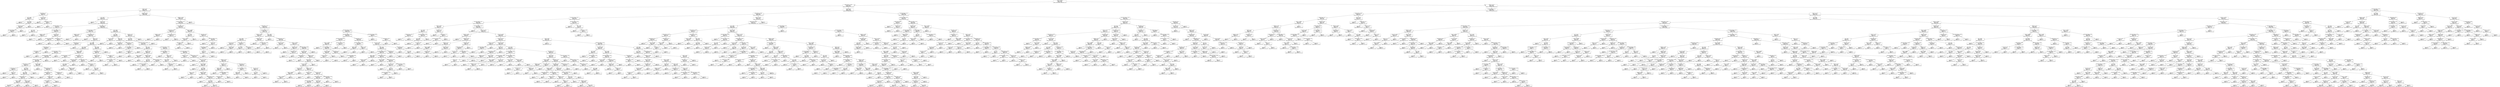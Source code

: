 digraph Tree {
node [shape=box] ;
0 [label="alcohol <= 10.625\ngini = 0.6763\nsamples = 3428\nvalue = [16, 124, 1019, 1543, 594, 127, 5]"] ;
1 [label="volatile acidity <= 0.2375\ngini = 0.6197\nsamples = 2008\nvalue = [9, 91, 860, 873, 151, 23, 1]"] ;
0 -> 1 [labeldistance=2.5, labelangle=45, headlabel="True"] ;
2 [label="alcohol <= 8.75\ngini = 0.5947\nsamples = 719\nvalue = [3, 15, 164, 414, 103, 20, 0]"] ;
1 -> 2 ;
3 [label="fixed acidity <= 7.3\ngini = 0.6618\nsamples = 31\nvalue = [1, 0, 7, 7, 15, 1, 0]"] ;
2 -> 3 ;
4 [label="pH <= 3.095\ngini = 0.6133\nsamples = 15\nvalue = [1, 0, 6, 7, 1, 0, 0]"] ;
3 -> 4 ;
5 [label="gini = 0.0\nsamples = 6\nvalue = [0, 0, 0, 6, 0, 0, 0]"] ;
4 -> 5 ;
6 [label="pH <= 3.405\ngini = 0.5185\nsamples = 9\nvalue = [1, 0, 6, 1, 1, 0, 0]"] ;
4 -> 6 ;
7 [label="citric acid <= 0.41\ngini = 0.4062\nsamples = 8\nvalue = [0, 0, 6, 1, 1, 0, 0]"] ;
6 -> 7 ;
8 [label="free sulfur dioxide <= 17.5\ngini = 0.2449\nsamples = 7\nvalue = [0, 0, 6, 0, 1, 0, 0]"] ;
7 -> 8 ;
9 [label="gini = 0.0\nsamples = 1\nvalue = [0, 0, 0, 0, 1, 0, 0]"] ;
8 -> 9 ;
10 [label="gini = 0.0\nsamples = 6\nvalue = [0, 0, 6, 0, 0, 0, 0]"] ;
8 -> 10 ;
11 [label="gini = 0.0\nsamples = 1\nvalue = [0, 0, 0, 1, 0, 0, 0]"] ;
7 -> 11 ;
12 [label="gini = 0.0\nsamples = 1\nvalue = [1, 0, 0, 0, 0, 0, 0]"] ;
6 -> 12 ;
13 [label="citric acid <= 0.44\ngini = 0.2266\nsamples = 16\nvalue = [0, 0, 1, 0, 14, 1, 0]"] ;
3 -> 13 ;
14 [label="gini = 0.0\nsamples = 14\nvalue = [0, 0, 0, 0, 14, 0, 0]"] ;
13 -> 14 ;
15 [label="volatile acidity <= 0.195\ngini = 0.5\nsamples = 2\nvalue = [0, 0, 1, 0, 0, 1, 0]"] ;
13 -> 15 ;
16 [label="gini = 0.0\nsamples = 1\nvalue = [0, 0, 0, 0, 0, 1, 0]"] ;
15 -> 16 ;
17 [label="gini = 0.0\nsamples = 1\nvalue = [0, 0, 1, 0, 0, 0, 0]"] ;
15 -> 17 ;
18 [label="sulphates <= 0.485\ngini = 0.5804\nsamples = 688\nvalue = [2, 15, 157, 407, 88, 19, 0]"] ;
2 -> 18 ;
19 [label="pH <= 2.875\ngini = 0.6212\nsamples = 376\nvalue = [1, 8, 107, 200, 41, 19, 0]"] ;
18 -> 19 ;
20 [label="gini = 0.0\nsamples = 7\nvalue = [0, 0, 7, 0, 0, 0, 0]"] ;
19 -> 20 ;
21 [label="alcohol <= 8.95\ngini = 0.6173\nsamples = 369\nvalue = [1, 8, 100, 200, 41, 19, 0]"] ;
19 -> 21 ;
22 [label="total sulfur dioxide <= 131.5\ngini = 0.7017\nsamples = 47\nvalue = [0, 0, 15, 16, 3, 13, 0]"] ;
21 -> 22 ;
23 [label="pH <= 3.015\ngini = 0.1327\nsamples = 14\nvalue = [0, 0, 1, 13, 0, 0, 0]"] ;
22 -> 23 ;
24 [label="gini = 0.0\nsamples = 1\nvalue = [0, 0, 1, 0, 0, 0, 0]"] ;
23 -> 24 ;
25 [label="gini = 0.0\nsamples = 13\nvalue = [0, 0, 0, 13, 0, 0, 0]"] ;
23 -> 25 ;
26 [label="total sulfur dioxide <= 151.5\ngini = 0.6483\nsamples = 33\nvalue = [0, 0, 14, 3, 3, 13, 0]"] ;
22 -> 26 ;
27 [label="sulphates <= 0.365\ngini = 0.1327\nsamples = 14\nvalue = [0, 0, 13, 1, 0, 0, 0]"] ;
26 -> 27 ;
28 [label="gini = 0.0\nsamples = 1\nvalue = [0, 0, 0, 1, 0, 0, 0]"] ;
27 -> 28 ;
29 [label="gini = 0.0\nsamples = 13\nvalue = [0, 0, 13, 0, 0, 0, 0]"] ;
27 -> 29 ;
30 [label="citric acid <= 0.31\ngini = 0.4931\nsamples = 19\nvalue = [0, 0, 1, 2, 3, 13, 0]"] ;
26 -> 30 ;
31 [label="free sulfur dioxide <= 58.0\ngini = 0.1327\nsamples = 14\nvalue = [0, 0, 1, 0, 0, 13, 0]"] ;
30 -> 31 ;
32 [label="gini = 0.0\nsamples = 13\nvalue = [0, 0, 0, 0, 0, 13, 0]"] ;
31 -> 32 ;
33 [label="gini = 0.0\nsamples = 1\nvalue = [0, 0, 1, 0, 0, 0, 0]"] ;
31 -> 33 ;
34 [label="residual sugar <= 13.95\ngini = 0.48\nsamples = 5\nvalue = [0, 0, 0, 2, 3, 0, 0]"] ;
30 -> 34 ;
35 [label="gini = 0.0\nsamples = 3\nvalue = [0, 0, 0, 0, 3, 0, 0]"] ;
34 -> 35 ;
36 [label="gini = 0.0\nsamples = 2\nvalue = [0, 0, 0, 2, 0, 0, 0]"] ;
34 -> 36 ;
37 [label="residual sugar <= 5.5\ngini = 0.5889\nsamples = 322\nvalue = [1, 8, 85, 184, 38, 6, 0]"] ;
21 -> 37 ;
38 [label="free sulfur dioxide <= 5.5\ngini = 0.6178\nsamples = 156\nvalue = [1, 4, 57, 76, 16, 2, 0]"] ;
37 -> 38 ;
39 [label="sulphates <= 0.325\ngini = 0.4444\nsamples = 3\nvalue = [1, 2, 0, 0, 0, 0, 0]"] ;
38 -> 39 ;
40 [label="gini = 0.0\nsamples = 1\nvalue = [1, 0, 0, 0, 0, 0, 0]"] ;
39 -> 40 ;
41 [label="gini = 0.0\nsamples = 2\nvalue = [0, 2, 0, 0, 0, 0, 0]"] ;
39 -> 41 ;
42 [label="residual sugar <= 0.95\ngini = 0.6032\nsamples = 153\nvalue = [0, 2, 57, 76, 16, 2, 0]"] ;
38 -> 42 ;
43 [label="gini = 0.0\nsamples = 6\nvalue = [0, 0, 0, 6, 0, 0, 0]"] ;
42 -> 43 ;
44 [label="alcohol <= 9.15\ngini = 0.6107\nsamples = 147\nvalue = [0, 2, 57, 70, 16, 2, 0]"] ;
42 -> 44 ;
45 [label="residual sugar <= 4.7\ngini = 0.4062\nsamples = 8\nvalue = [0, 1, 6, 1, 0, 0, 0]"] ;
44 -> 45 ;
46 [label="residual sugar <= 1.3\ngini = 0.2449\nsamples = 7\nvalue = [0, 0, 6, 1, 0, 0, 0]"] ;
45 -> 46 ;
47 [label="volatile acidity <= 0.21\ngini = 0.5\nsamples = 2\nvalue = [0, 0, 1, 1, 0, 0, 0]"] ;
46 -> 47 ;
48 [label="gini = 0.0\nsamples = 1\nvalue = [0, 0, 0, 1, 0, 0, 0]"] ;
47 -> 48 ;
49 [label="gini = 0.0\nsamples = 1\nvalue = [0, 0, 1, 0, 0, 0, 0]"] ;
47 -> 49 ;
50 [label="gini = 0.0\nsamples = 5\nvalue = [0, 0, 5, 0, 0, 0, 0]"] ;
46 -> 50 ;
51 [label="gini = 0.0\nsamples = 1\nvalue = [0, 1, 0, 0, 0, 0, 0]"] ;
45 -> 51 ;
52 [label="pH <= 3.365\ngini = 0.6055\nsamples = 139\nvalue = [0, 1, 51, 69, 16, 2, 0]"] ;
44 -> 52 ;
53 [label="pH <= 3.285\ngini = 0.6078\nsamples = 117\nvalue = [0, 1, 48, 54, 12, 2, 0]"] ;
52 -> 53 ;
54 [label="total sulfur dioxide <= 168.5\ngini = 0.5711\nsamples = 92\nvalue = [0, 1, 36, 48, 5, 2, 0]"] ;
53 -> 54 ;
55 [label="total sulfur dioxide <= 156.0\ngini = 0.5664\nsamples = 88\nvalue = [0, 1, 32, 48, 5, 2, 0]"] ;
54 -> 55 ;
56 [label="total sulfur dioxide <= 127.0\ngini = 0.5853\nsamples = 80\nvalue = [0, 1, 32, 40, 5, 2, 0]"] ;
55 -> 56 ;
57 [label="volatile acidity <= 0.155\ngini = 0.5772\nsamples = 55\nvalue = [0, 0, 17, 31, 5, 2, 0]"] ;
56 -> 57 ;
58 [label="residual sugar <= 2.0\ngini = 0.56\nsamples = 10\nvalue = [0, 0, 6, 2, 0, 2, 0]"] ;
57 -> 58 ;
59 [label="gini = 0.0\nsamples = 6\nvalue = [0, 0, 6, 0, 0, 0, 0]"] ;
58 -> 59 ;
60 [label="alcohol <= 10.2\ngini = 0.5\nsamples = 4\nvalue = [0, 0, 0, 2, 0, 2, 0]"] ;
58 -> 60 ;
61 [label="gini = 0.0\nsamples = 2\nvalue = [0, 0, 0, 2, 0, 0, 0]"] ;
60 -> 61 ;
62 [label="gini = 0.0\nsamples = 2\nvalue = [0, 0, 0, 0, 0, 2, 0]"] ;
60 -> 62 ;
63 [label="pH <= 3.155\ngini = 0.5126\nsamples = 45\nvalue = [0, 0, 11, 29, 5, 0, 0]"] ;
57 -> 63 ;
64 [label="pH <= 3.145\ngini = 0.5934\nsamples = 34\nvalue = [0, 0, 11, 18, 5, 0, 0]"] ;
63 -> 64 ;
65 [label="residual sugar <= 1.55\ngini = 0.5328\nsamples = 31\nvalue = [0, 0, 11, 18, 2, 0, 0]"] ;
64 -> 65 ;
66 [label="density <= 0.9927\ngini = 0.4567\nsamples = 17\nvalue = [0, 0, 3, 12, 2, 0, 0]"] ;
65 -> 66 ;
67 [label="gini = 0.6531\nsamples = 7\nvalue = [0, 0, 2, 3, 2, 0, 0]"] ;
66 -> 67 ;
68 [label="gini = 0.18\nsamples = 10\nvalue = [0, 0, 1, 9, 0, 0, 0]"] ;
66 -> 68 ;
69 [label="citric acid <= 0.345\ngini = 0.4898\nsamples = 14\nvalue = [0, 0, 8, 6, 0, 0, 0]"] ;
65 -> 69 ;
70 [label="gini = 0.48\nsamples = 10\nvalue = [0, 0, 4, 6, 0, 0, 0]"] ;
69 -> 70 ;
71 [label="gini = 0.0\nsamples = 4\nvalue = [0, 0, 4, 0, 0, 0, 0]"] ;
69 -> 71 ;
72 [label="gini = 0.0\nsamples = 3\nvalue = [0, 0, 0, 0, 3, 0, 0]"] ;
64 -> 72 ;
73 [label="gini = 0.0\nsamples = 11\nvalue = [0, 0, 0, 11, 0, 0, 0]"] ;
63 -> 73 ;
74 [label="density <= 0.9922\ngini = 0.5088\nsamples = 25\nvalue = [0, 1, 15, 9, 0, 0, 0]"] ;
56 -> 74 ;
75 [label="gini = 0.0\nsamples = 6\nvalue = [0, 0, 6, 0, 0, 0, 0]"] ;
74 -> 75 ;
76 [label="volatile acidity <= 0.205\ngini = 0.5485\nsamples = 19\nvalue = [0, 1, 9, 9, 0, 0, 0]"] ;
74 -> 76 ;
77 [label="volatile acidity <= 0.155\ngini = 0.426\nsamples = 13\nvalue = [0, 0, 9, 4, 0, 0, 0]"] ;
76 -> 77 ;
78 [label="gini = 0.0\nsamples = 3\nvalue = [0, 0, 0, 3, 0, 0, 0]"] ;
77 -> 78 ;
79 [label="chlorides <= 0.042\ngini = 0.18\nsamples = 10\nvalue = [0, 0, 9, 1, 0, 0, 0]"] ;
77 -> 79 ;
80 [label="volatile acidity <= 0.18\ngini = 0.5\nsamples = 2\nvalue = [0, 0, 1, 1, 0, 0, 0]"] ;
79 -> 80 ;
81 [label="gini = 0.0\nsamples = 1\nvalue = [0, 0, 1, 0, 0, 0, 0]"] ;
80 -> 81 ;
82 [label="gini = 0.0\nsamples = 1\nvalue = [0, 0, 0, 1, 0, 0, 0]"] ;
80 -> 82 ;
83 [label="gini = 0.0\nsamples = 8\nvalue = [0, 0, 8, 0, 0, 0, 0]"] ;
79 -> 83 ;
84 [label="fixed acidity <= 8.15\ngini = 0.2778\nsamples = 6\nvalue = [0, 1, 0, 5, 0, 0, 0]"] ;
76 -> 84 ;
85 [label="gini = 0.0\nsamples = 5\nvalue = [0, 0, 0, 5, 0, 0, 0]"] ;
84 -> 85 ;
86 [label="gini = 0.0\nsamples = 1\nvalue = [0, 1, 0, 0, 0, 0, 0]"] ;
84 -> 86 ;
87 [label="gini = 0.0\nsamples = 8\nvalue = [0, 0, 0, 8, 0, 0, 0]"] ;
55 -> 87 ;
88 [label="gini = 0.0\nsamples = 4\nvalue = [0, 0, 4, 0, 0, 0, 0]"] ;
54 -> 88 ;
89 [label="sulphates <= 0.385\ngini = 0.6336\nsamples = 25\nvalue = [0, 0, 12, 6, 7, 0, 0]"] ;
53 -> 89 ;
90 [label="total sulfur dioxide <= 114.5\ngini = 0.32\nsamples = 5\nvalue = [0, 0, 0, 1, 4, 0, 0]"] ;
89 -> 90 ;
91 [label="gini = 0.0\nsamples = 1\nvalue = [0, 0, 0, 1, 0, 0, 0]"] ;
90 -> 91 ;
92 [label="gini = 0.0\nsamples = 4\nvalue = [0, 0, 0, 0, 4, 0, 0]"] ;
90 -> 92 ;
93 [label="volatile acidity <= 0.155\ngini = 0.555\nsamples = 20\nvalue = [0, 0, 12, 5, 3, 0, 0]"] ;
89 -> 93 ;
94 [label="residual sugar <= 5.35\ngini = 0.4688\nsamples = 8\nvalue = [0, 0, 3, 5, 0, 0, 0]"] ;
93 -> 94 ;
95 [label="pH <= 3.355\ngini = 0.4082\nsamples = 7\nvalue = [0, 0, 2, 5, 0, 0, 0]"] ;
94 -> 95 ;
96 [label="gini = 0.0\nsamples = 4\nvalue = [0, 0, 0, 4, 0, 0, 0]"] ;
95 -> 96 ;
97 [label="sulphates <= 0.465\ngini = 0.4444\nsamples = 3\nvalue = [0, 0, 2, 1, 0, 0, 0]"] ;
95 -> 97 ;
98 [label="gini = 0.0\nsamples = 2\nvalue = [0, 0, 2, 0, 0, 0, 0]"] ;
97 -> 98 ;
99 [label="gini = 0.0\nsamples = 1\nvalue = [0, 0, 0, 1, 0, 0, 0]"] ;
97 -> 99 ;
100 [label="gini = 0.0\nsamples = 1\nvalue = [0, 0, 1, 0, 0, 0, 0]"] ;
94 -> 100 ;
101 [label="free sulfur dioxide <= 33.0\ngini = 0.375\nsamples = 12\nvalue = [0, 0, 9, 0, 3, 0, 0]"] ;
93 -> 101 ;
102 [label="gini = 0.0\nsamples = 6\nvalue = [0, 0, 6, 0, 0, 0, 0]"] ;
101 -> 102 ;
103 [label="residual sugar <= 1.65\ngini = 0.5\nsamples = 6\nvalue = [0, 0, 3, 0, 3, 0, 0]"] ;
101 -> 103 ;
104 [label="gini = 0.0\nsamples = 2\nvalue = [0, 0, 0, 0, 2, 0, 0]"] ;
103 -> 104 ;
105 [label="pH <= 3.355\ngini = 0.375\nsamples = 4\nvalue = [0, 0, 3, 0, 1, 0, 0]"] ;
103 -> 105 ;
106 [label="gini = 0.0\nsamples = 3\nvalue = [0, 0, 3, 0, 0, 0, 0]"] ;
105 -> 106 ;
107 [label="gini = 0.0\nsamples = 1\nvalue = [0, 0, 0, 0, 1, 0, 0]"] ;
105 -> 107 ;
108 [label="pH <= 3.575\ngini = 0.4835\nsamples = 22\nvalue = [0, 0, 3, 15, 4, 0, 0]"] ;
52 -> 108 ;
109 [label="residual sugar <= 1.95\ngini = 0.395\nsamples = 20\nvalue = [0, 0, 1, 15, 4, 0, 0]"] ;
108 -> 109 ;
110 [label="chlorides <= 0.028\ngini = 0.1528\nsamples = 12\nvalue = [0, 0, 1, 11, 0, 0, 0]"] ;
109 -> 110 ;
111 [label="gini = 0.0\nsamples = 1\nvalue = [0, 0, 1, 0, 0, 0, 0]"] ;
110 -> 111 ;
112 [label="gini = 0.0\nsamples = 11\nvalue = [0, 0, 0, 11, 0, 0, 0]"] ;
110 -> 112 ;
113 [label="fixed acidity <= 6.75\ngini = 0.5\nsamples = 8\nvalue = [0, 0, 0, 4, 4, 0, 0]"] ;
109 -> 113 ;
114 [label="total sulfur dioxide <= 109.0\ngini = 0.32\nsamples = 5\nvalue = [0, 0, 0, 4, 1, 0, 0]"] ;
113 -> 114 ;
115 [label="gini = 0.0\nsamples = 1\nvalue = [0, 0, 0, 0, 1, 0, 0]"] ;
114 -> 115 ;
116 [label="gini = 0.0\nsamples = 4\nvalue = [0, 0, 0, 4, 0, 0, 0]"] ;
114 -> 116 ;
117 [label="gini = 0.0\nsamples = 3\nvalue = [0, 0, 0, 0, 3, 0, 0]"] ;
113 -> 117 ;
118 [label="gini = 0.0\nsamples = 2\nvalue = [0, 0, 2, 0, 0, 0, 0]"] ;
108 -> 118 ;
119 [label="pH <= 2.985\ngini = 0.5295\nsamples = 166\nvalue = [0, 4, 28, 108, 22, 4, 0]"] ;
37 -> 119 ;
120 [label="pH <= 2.92\ngini = 0.6661\nsamples = 34\nvalue = [0, 2, 6, 15, 11, 0, 0]"] ;
119 -> 120 ;
121 [label="citric acid <= 0.43\ngini = 0.2311\nsamples = 15\nvalue = [0, 2, 0, 13, 0, 0, 0]"] ;
120 -> 121 ;
122 [label="gini = 0.0\nsamples = 13\nvalue = [0, 0, 0, 13, 0, 0, 0]"] ;
121 -> 122 ;
123 [label="gini = 0.0\nsamples = 2\nvalue = [0, 2, 0, 0, 0, 0, 0]"] ;
121 -> 123 ;
124 [label="alcohol <= 9.1\ngini = 0.554\nsamples = 19\nvalue = [0, 0, 6, 2, 11, 0, 0]"] ;
120 -> 124 ;
125 [label="fixed acidity <= 7.3\ngini = 0.1653\nsamples = 11\nvalue = [0, 0, 1, 0, 10, 0, 0]"] ;
124 -> 125 ;
126 [label="gini = 0.0\nsamples = 10\nvalue = [0, 0, 0, 0, 10, 0, 0]"] ;
125 -> 126 ;
127 [label="gini = 0.0\nsamples = 1\nvalue = [0, 0, 1, 0, 0, 0, 0]"] ;
125 -> 127 ;
128 [label="volatile acidity <= 0.205\ngini = 0.5312\nsamples = 8\nvalue = [0, 0, 5, 2, 1, 0, 0]"] ;
124 -> 128 ;
129 [label="free sulfur dioxide <= 67.5\ngini = 0.625\nsamples = 4\nvalue = [0, 0, 1, 2, 1, 0, 0]"] ;
128 -> 129 ;
130 [label="gini = 0.0\nsamples = 2\nvalue = [0, 0, 0, 2, 0, 0, 0]"] ;
129 -> 130 ;
131 [label="fixed acidity <= 6.05\ngini = 0.5\nsamples = 2\nvalue = [0, 0, 1, 0, 1, 0, 0]"] ;
129 -> 131 ;
132 [label="gini = 0.0\nsamples = 1\nvalue = [0, 0, 0, 0, 1, 0, 0]"] ;
131 -> 132 ;
133 [label="gini = 0.0\nsamples = 1\nvalue = [0, 0, 1, 0, 0, 0, 0]"] ;
131 -> 133 ;
134 [label="gini = 0.0\nsamples = 4\nvalue = [0, 0, 4, 0, 0, 0, 0]"] ;
128 -> 134 ;
135 [label="chlorides <= 0.12\ngini = 0.4677\nsamples = 132\nvalue = [0, 2, 22, 93, 11, 4, 0]"] ;
119 -> 135 ;
136 [label="pH <= 3.615\ngini = 0.452\nsamples = 130\nvalue = [0, 2, 22, 93, 11, 2, 0]"] ;
135 -> 136 ;
137 [label="total sulfur dioxide <= 124.5\ngini = 0.4398\nsamples = 128\nvalue = [0, 2, 20, 93, 11, 2, 0]"] ;
136 -> 137 ;
138 [label="pH <= 3.05\ngini = 0.2547\nsamples = 35\nvalue = [0, 0, 0, 30, 3, 2, 0]"] ;
137 -> 138 ;
139 [label="gini = 0.0\nsamples = 1\nvalue = [0, 0, 0, 0, 1, 0, 0]"] ;
138 -> 139 ;
140 [label="chlorides <= 0.04\ngini = 0.2145\nsamples = 34\nvalue = [0, 0, 0, 30, 2, 2, 0]"] ;
138 -> 140 ;
141 [label="density <= 0.9954\ngini = 0.48\nsamples = 5\nvalue = [0, 0, 0, 3, 0, 2, 0]"] ;
140 -> 141 ;
142 [label="gini = 0.0\nsamples = 3\nvalue = [0, 0, 0, 3, 0, 0, 0]"] ;
141 -> 142 ;
143 [label="gini = 0.0\nsamples = 2\nvalue = [0, 0, 0, 0, 0, 2, 0]"] ;
141 -> 143 ;
144 [label="sulphates <= 0.465\ngini = 0.1284\nsamples = 29\nvalue = [0, 0, 0, 27, 2, 0, 0]"] ;
140 -> 144 ;
145 [label="pH <= 3.39\ngini = 0.074\nsamples = 26\nvalue = [0, 0, 0, 25, 1, 0, 0]"] ;
144 -> 145 ;
146 [label="gini = 0.0\nsamples = 23\nvalue = [0, 0, 0, 23, 0, 0, 0]"] ;
145 -> 146 ;
147 [label="free sulfur dioxide <= 37.5\ngini = 0.4444\nsamples = 3\nvalue = [0, 0, 0, 2, 1, 0, 0]"] ;
145 -> 147 ;
148 [label="gini = 0.0\nsamples = 2\nvalue = [0, 0, 0, 2, 0, 0, 0]"] ;
147 -> 148 ;
149 [label="gini = 0.0\nsamples = 1\nvalue = [0, 0, 0, 0, 1, 0, 0]"] ;
147 -> 149 ;
150 [label="total sulfur dioxide <= 97.0\ngini = 0.4444\nsamples = 3\nvalue = [0, 0, 0, 2, 1, 0, 0]"] ;
144 -> 150 ;
151 [label="gini = 0.0\nsamples = 1\nvalue = [0, 0, 0, 0, 1, 0, 0]"] ;
150 -> 151 ;
152 [label="gini = 0.0\nsamples = 2\nvalue = [0, 0, 0, 2, 0, 0, 0]"] ;
150 -> 152 ;
153 [label="total sulfur dioxide <= 134.5\ngini = 0.487\nsamples = 93\nvalue = [0, 2, 20, 63, 8, 0, 0]"] ;
137 -> 153 ;
154 [label="total sulfur dioxide <= 127.5\ngini = 0.6627\nsamples = 13\nvalue = [0, 0, 4, 4, 5, 0, 0]"] ;
153 -> 154 ;
155 [label="gini = 0.0\nsamples = 3\nvalue = [0, 0, 3, 0, 0, 0, 0]"] ;
154 -> 155 ;
156 [label="alcohol <= 10.45\ngini = 0.58\nsamples = 10\nvalue = [0, 0, 1, 4, 5, 0, 0]"] ;
154 -> 156 ;
157 [label="alcohol <= 9.85\ngini = 0.5714\nsamples = 7\nvalue = [0, 0, 1, 4, 2, 0, 0]"] ;
156 -> 157 ;
158 [label="residual sugar <= 10.8\ngini = 0.4444\nsamples = 3\nvalue = [0, 0, 1, 0, 2, 0, 0]"] ;
157 -> 158 ;
159 [label="gini = 0.0\nsamples = 1\nvalue = [0, 0, 1, 0, 0, 0, 0]"] ;
158 -> 159 ;
160 [label="gini = 0.0\nsamples = 2\nvalue = [0, 0, 0, 0, 2, 0, 0]"] ;
158 -> 160 ;
161 [label="gini = 0.0\nsamples = 4\nvalue = [0, 0, 0, 4, 0, 0, 0]"] ;
157 -> 161 ;
162 [label="gini = 0.0\nsamples = 3\nvalue = [0, 0, 0, 0, 3, 0, 0]"] ;
156 -> 162 ;
163 [label="free sulfur dioxide <= 32.5\ngini = 0.4141\nsamples = 80\nvalue = [0, 2, 16, 59, 3, 0, 0]"] ;
153 -> 163 ;
164 [label="sulphates <= 0.435\ngini = 0.5\nsamples = 4\nvalue = [0, 2, 0, 2, 0, 0, 0]"] ;
163 -> 164 ;
165 [label="gini = 0.0\nsamples = 2\nvalue = [0, 0, 0, 2, 0, 0, 0]"] ;
164 -> 165 ;
166 [label="gini = 0.0\nsamples = 2\nvalue = [0, 2, 0, 0, 0, 0, 0]"] ;
164 -> 166 ;
167 [label="residual sugar <= 10.25\ngini = 0.3916\nsamples = 76\nvalue = [0, 0, 16, 57, 3, 0, 0]"] ;
163 -> 167 ;
168 [label="citric acid <= 0.195\ngini = 0.2612\nsamples = 40\nvalue = [0, 0, 5, 34, 1, 0, 0]"] ;
167 -> 168 ;
169 [label="gini = 0.0\nsamples = 1\nvalue = [0, 0, 1, 0, 0, 0, 0]"] ;
168 -> 169 ;
170 [label="density <= 0.9941\ngini = 0.2288\nsamples = 39\nvalue = [0, 0, 4, 34, 1, 0, 0]"] ;
168 -> 170 ;
171 [label="gini = 0.0\nsamples = 1\nvalue = [0, 0, 1, 0, 0, 0, 0]"] ;
170 -> 171 ;
172 [label="pH <= 3.045\ngini = 0.1925\nsamples = 38\nvalue = [0, 0, 3, 34, 1, 0, 0]"] ;
170 -> 172 ;
173 [label="alcohol <= 10.35\ngini = 0.5\nsamples = 2\nvalue = [0, 0, 0, 1, 1, 0, 0]"] ;
172 -> 173 ;
174 [label="gini = 0.0\nsamples = 1\nvalue = [0, 0, 0, 0, 1, 0, 0]"] ;
173 -> 174 ;
175 [label="gini = 0.0\nsamples = 1\nvalue = [0, 0, 0, 1, 0, 0, 0]"] ;
173 -> 175 ;
176 [label="chlorides <= 0.0445\ngini = 0.1528\nsamples = 36\nvalue = [0, 0, 3, 33, 0, 0, 0]"] ;
172 -> 176 ;
177 [label="gini = 0.0\nsamples = 17\nvalue = [0, 0, 0, 17, 0, 0, 0]"] ;
176 -> 177 ;
178 [label="volatile acidity <= 0.135\ngini = 0.2659\nsamples = 19\nvalue = [0, 0, 3, 16, 0, 0, 0]"] ;
176 -> 178 ;
179 [label="gini = 0.0\nsamples = 1\nvalue = [0, 0, 1, 0, 0, 0, 0]"] ;
178 -> 179 ;
180 [label="pH <= 3.085\ngini = 0.1975\nsamples = 18\nvalue = [0, 0, 2, 16, 0, 0, 0]"] ;
178 -> 180 ;
181 [label="gini = 0.0\nsamples = 1\nvalue = [0, 0, 1, 0, 0, 0, 0]"] ;
180 -> 181 ;
182 [label="gini = 0.1107\nsamples = 17\nvalue = [0, 0, 1, 16, 0, 0, 0]"] ;
180 -> 182 ;
183 [label="sulphates <= 0.415\ngini = 0.4954\nsamples = 36\nvalue = [0, 0, 11, 23, 2, 0, 0]"] ;
167 -> 183 ;
184 [label="sulphates <= 0.385\ngini = 0.5\nsamples = 18\nvalue = [0, 0, 9, 9, 0, 0, 0]"] ;
183 -> 184 ;
185 [label="alcohol <= 9.65\ngini = 0.426\nsamples = 13\nvalue = [0, 0, 4, 9, 0, 0, 0]"] ;
184 -> 185 ;
186 [label="gini = 0.0\nsamples = 6\nvalue = [0, 0, 0, 6, 0, 0, 0]"] ;
185 -> 186 ;
187 [label="total sulfur dioxide <= 141.0\ngini = 0.4898\nsamples = 7\nvalue = [0, 0, 4, 3, 0, 0, 0]"] ;
185 -> 187 ;
188 [label="fixed acidity <= 6.25\ngini = 0.375\nsamples = 4\nvalue = [0, 0, 1, 3, 0, 0, 0]"] ;
187 -> 188 ;
189 [label="gini = 0.0\nsamples = 1\nvalue = [0, 0, 1, 0, 0, 0, 0]"] ;
188 -> 189 ;
190 [label="gini = 0.0\nsamples = 3\nvalue = [0, 0, 0, 3, 0, 0, 0]"] ;
188 -> 190 ;
191 [label="gini = 0.0\nsamples = 3\nvalue = [0, 0, 3, 0, 0, 0, 0]"] ;
187 -> 191 ;
192 [label="gini = 0.0\nsamples = 5\nvalue = [0, 0, 5, 0, 0, 0, 0]"] ;
184 -> 192 ;
193 [label="residual sugar <= 11.9\ngini = 0.3704\nsamples = 18\nvalue = [0, 0, 2, 14, 2, 0, 0]"] ;
183 -> 193 ;
194 [label="total sulfur dioxide <= 155.5\ngini = 0.64\nsamples = 5\nvalue = [0, 0, 1, 2, 2, 0, 0]"] ;
193 -> 194 ;
195 [label="alcohol <= 9.6\ngini = 0.4444\nsamples = 3\nvalue = [0, 0, 1, 2, 0, 0, 0]"] ;
194 -> 195 ;
196 [label="gini = 0.0\nsamples = 1\nvalue = [0, 0, 1, 0, 0, 0, 0]"] ;
195 -> 196 ;
197 [label="gini = 0.0\nsamples = 2\nvalue = [0, 0, 0, 2, 0, 0, 0]"] ;
195 -> 197 ;
198 [label="gini = 0.0\nsamples = 2\nvalue = [0, 0, 0, 0, 2, 0, 0]"] ;
194 -> 198 ;
199 [label="citric acid <= 0.27\ngini = 0.142\nsamples = 13\nvalue = [0, 0, 1, 12, 0, 0, 0]"] ;
193 -> 199 ;
200 [label="pH <= 3.235\ngini = 0.5\nsamples = 2\nvalue = [0, 0, 1, 1, 0, 0, 0]"] ;
199 -> 200 ;
201 [label="gini = 0.0\nsamples = 1\nvalue = [0, 0, 0, 1, 0, 0, 0]"] ;
200 -> 201 ;
202 [label="gini = 0.0\nsamples = 1\nvalue = [0, 0, 1, 0, 0, 0, 0]"] ;
200 -> 202 ;
203 [label="gini = 0.0\nsamples = 11\nvalue = [0, 0, 0, 11, 0, 0, 0]"] ;
199 -> 203 ;
204 [label="gini = 0.0\nsamples = 2\nvalue = [0, 0, 2, 0, 0, 0, 0]"] ;
136 -> 204 ;
205 [label="gini = 0.0\nsamples = 2\nvalue = [0, 0, 0, 0, 0, 2, 0]"] ;
135 -> 205 ;
206 [label="sulphates <= 0.845\ngini = 0.5109\nsamples = 312\nvalue = [1, 7, 50, 207, 47, 0, 0]"] ;
18 -> 206 ;
207 [label="free sulfur dioxide <= 19.5\ngini = 0.5019\nsamples = 308\nvalue = [1, 7, 50, 207, 43, 0, 0]"] ;
206 -> 207 ;
208 [label="fixed acidity <= 6.65\ngini = 0.6591\nsamples = 44\nvalue = [1, 3, 15, 20, 5, 0, 0]"] ;
207 -> 208 ;
209 [label="fixed acidity <= 5.55\ngini = 0.3704\nsamples = 18\nvalue = [0, 0, 2, 14, 2, 0, 0]"] ;
208 -> 209 ;
210 [label="sulphates <= 0.515\ngini = 0.4444\nsamples = 3\nvalue = [0, 0, 2, 0, 1, 0, 0]"] ;
209 -> 210 ;
211 [label="gini = 0.0\nsamples = 2\nvalue = [0, 0, 2, 0, 0, 0, 0]"] ;
210 -> 211 ;
212 [label="gini = 0.0\nsamples = 1\nvalue = [0, 0, 0, 0, 1, 0, 0]"] ;
210 -> 212 ;
213 [label="volatile acidity <= 0.1125\ngini = 0.1244\nsamples = 15\nvalue = [0, 0, 0, 14, 1, 0, 0]"] ;
209 -> 213 ;
214 [label="gini = 0.0\nsamples = 1\nvalue = [0, 0, 0, 0, 1, 0, 0]"] ;
213 -> 214 ;
215 [label="gini = 0.0\nsamples = 14\nvalue = [0, 0, 0, 14, 0, 0, 0]"] ;
213 -> 215 ;
216 [label="density <= 0.9949\ngini = 0.6686\nsamples = 26\nvalue = [1, 3, 13, 6, 3, 0, 0]"] ;
208 -> 216 ;
217 [label="pH <= 2.975\ngini = 0.3378\nsamples = 15\nvalue = [0, 1, 12, 2, 0, 0, 0]"] ;
216 -> 217 ;
218 [label="chlorides <= 0.0415\ngini = 0.625\nsamples = 4\nvalue = [0, 1, 1, 2, 0, 0, 0]"] ;
217 -> 218 ;
219 [label="fixed acidity <= 6.85\ngini = 0.5\nsamples = 2\nvalue = [0, 1, 1, 0, 0, 0, 0]"] ;
218 -> 219 ;
220 [label="gini = 0.0\nsamples = 1\nvalue = [0, 0, 1, 0, 0, 0, 0]"] ;
219 -> 220 ;
221 [label="gini = 0.0\nsamples = 1\nvalue = [0, 1, 0, 0, 0, 0, 0]"] ;
219 -> 221 ;
222 [label="gini = 0.0\nsamples = 2\nvalue = [0, 0, 0, 2, 0, 0, 0]"] ;
218 -> 222 ;
223 [label="gini = 0.0\nsamples = 11\nvalue = [0, 0, 11, 0, 0, 0, 0]"] ;
217 -> 223 ;
224 [label="fixed acidity <= 6.9\ngini = 0.7438\nsamples = 11\nvalue = [1, 2, 1, 4, 3, 0, 0]"] ;
216 -> 224 ;
225 [label="gini = 0.0\nsamples = 3\nvalue = [0, 0, 0, 0, 3, 0, 0]"] ;
224 -> 225 ;
226 [label="free sulfur dioxide <= 14.5\ngini = 0.6562\nsamples = 8\nvalue = [1, 2, 1, 4, 0, 0, 0]"] ;
224 -> 226 ;
227 [label="gini = 0.0\nsamples = 3\nvalue = [0, 0, 0, 3, 0, 0, 0]"] ;
226 -> 227 ;
228 [label="alcohol <= 9.85\ngini = 0.72\nsamples = 5\nvalue = [1, 2, 1, 1, 0, 0, 0]"] ;
226 -> 228 ;
229 [label="volatile acidity <= 0.22\ngini = 0.6667\nsamples = 3\nvalue = [1, 0, 1, 1, 0, 0, 0]"] ;
228 -> 229 ;
230 [label="alcohol <= 9.5\ngini = 0.5\nsamples = 2\nvalue = [0, 0, 1, 1, 0, 0, 0]"] ;
229 -> 230 ;
231 [label="gini = 0.0\nsamples = 1\nvalue = [0, 0, 1, 0, 0, 0, 0]"] ;
230 -> 231 ;
232 [label="gini = 0.0\nsamples = 1\nvalue = [0, 0, 0, 1, 0, 0, 0]"] ;
230 -> 232 ;
233 [label="gini = 0.0\nsamples = 1\nvalue = [1, 0, 0, 0, 0, 0, 0]"] ;
229 -> 233 ;
234 [label="gini = 0.0\nsamples = 2\nvalue = [0, 2, 0, 0, 0, 0, 0]"] ;
228 -> 234 ;
235 [label="fixed acidity <= 7.15\ngini = 0.4597\nsamples = 264\nvalue = [0, 4, 35, 187, 38, 0, 0]"] ;
207 -> 235 ;
236 [label="free sulfur dioxide <= 37.5\ngini = 0.3711\nsamples = 164\nvalue = [0, 4, 15, 128, 17, 0, 0]"] ;
235 -> 236 ;
237 [label="chlorides <= 0.0415\ngini = 0.2117\nsamples = 78\nvalue = [0, 3, 1, 69, 5, 0, 0]"] ;
236 -> 237 ;
238 [label="pH <= 3.285\ngini = 0.4515\nsamples = 28\nvalue = [0, 2, 1, 20, 5, 0, 0]"] ;
237 -> 238 ;
239 [label="citric acid <= 0.31\ngini = 0.2076\nsamples = 17\nvalue = [0, 0, 0, 15, 2, 0, 0]"] ;
238 -> 239 ;
240 [label="gini = 0.0\nsamples = 10\nvalue = [0, 0, 0, 10, 0, 0, 0]"] ;
239 -> 240 ;
241 [label="chlorides <= 0.035\ngini = 0.4082\nsamples = 7\nvalue = [0, 0, 0, 5, 2, 0, 0]"] ;
239 -> 241 ;
242 [label="gini = 0.0\nsamples = 5\nvalue = [0, 0, 0, 5, 0, 0, 0]"] ;
241 -> 242 ;
243 [label="gini = 0.0\nsamples = 2\nvalue = [0, 0, 0, 0, 2, 0, 0]"] ;
241 -> 243 ;
244 [label="residual sugar <= 2.15\ngini = 0.6777\nsamples = 11\nvalue = [0, 2, 1, 5, 3, 0, 0]"] ;
238 -> 244 ;
245 [label="pH <= 3.295\ngini = 0.2778\nsamples = 6\nvalue = [0, 0, 1, 5, 0, 0, 0]"] ;
244 -> 245 ;
246 [label="gini = 0.0\nsamples = 1\nvalue = [0, 0, 1, 0, 0, 0, 0]"] ;
245 -> 246 ;
247 [label="gini = 0.0\nsamples = 5\nvalue = [0, 0, 0, 5, 0, 0, 0]"] ;
245 -> 247 ;
248 [label="residual sugar <= 4.35\ngini = 0.48\nsamples = 5\nvalue = [0, 2, 0, 0, 3, 0, 0]"] ;
244 -> 248 ;
249 [label="gini = 0.0\nsamples = 2\nvalue = [0, 2, 0, 0, 0, 0, 0]"] ;
248 -> 249 ;
250 [label="gini = 0.0\nsamples = 3\nvalue = [0, 0, 0, 0, 3, 0, 0]"] ;
248 -> 250 ;
251 [label="sulphates <= 0.595\ngini = 0.0392\nsamples = 50\nvalue = [0, 1, 0, 49, 0, 0, 0]"] ;
237 -> 251 ;
252 [label="gini = 0.0\nsamples = 44\nvalue = [0, 0, 0, 44, 0, 0, 0]"] ;
251 -> 252 ;
253 [label="free sulfur dioxide <= 26.0\ngini = 0.2778\nsamples = 6\nvalue = [0, 1, 0, 5, 0, 0, 0]"] ;
251 -> 253 ;
254 [label="gini = 0.0\nsamples = 1\nvalue = [0, 1, 0, 0, 0, 0, 0]"] ;
253 -> 254 ;
255 [label="gini = 0.0\nsamples = 5\nvalue = [0, 0, 0, 5, 0, 0, 0]"] ;
253 -> 255 ;
256 [label="pH <= 2.935\ngini = 0.4832\nsamples = 86\nvalue = [0, 1, 14, 59, 12, 0, 0]"] ;
236 -> 256 ;
257 [label="gini = 0.0\nsamples = 3\nvalue = [0, 0, 0, 0, 3, 0, 0]"] ;
256 -> 257 ;
258 [label="residual sugar <= 1.35\ngini = 0.4543\nsamples = 83\nvalue = [0, 1, 14, 59, 9, 0, 0]"] ;
256 -> 258 ;
259 [label="chlorides <= 0.0355\ngini = 0.4444\nsamples = 6\nvalue = [0, 0, 4, 2, 0, 0, 0]"] ;
258 -> 259 ;
260 [label="gini = 0.0\nsamples = 2\nvalue = [0, 0, 0, 2, 0, 0, 0]"] ;
259 -> 260 ;
261 [label="gini = 0.0\nsamples = 4\nvalue = [0, 0, 4, 0, 0, 0, 0]"] ;
259 -> 261 ;
262 [label="chlorides <= 0.0395\ngini = 0.4213\nsamples = 77\nvalue = [0, 1, 10, 57, 9, 0, 0]"] ;
258 -> 262 ;
263 [label="sulphates <= 0.555\ngini = 0.5785\nsamples = 11\nvalue = [0, 1, 0, 5, 5, 0, 0]"] ;
262 -> 263 ;
264 [label="gini = 0.0\nsamples = 5\nvalue = [0, 0, 0, 5, 0, 0, 0]"] ;
263 -> 264 ;
265 [label="fixed acidity <= 6.95\ngini = 0.2778\nsamples = 6\nvalue = [0, 1, 0, 0, 5, 0, 0]"] ;
263 -> 265 ;
266 [label="gini = 0.0\nsamples = 5\nvalue = [0, 0, 0, 0, 5, 0, 0]"] ;
265 -> 266 ;
267 [label="gini = 0.0\nsamples = 1\nvalue = [0, 1, 0, 0, 0, 0, 0]"] ;
265 -> 267 ;
268 [label="total sulfur dioxide <= 246.5\ngini = 0.3526\nsamples = 66\nvalue = [0, 0, 10, 52, 4, 0, 0]"] ;
262 -> 268 ;
269 [label="citric acid <= 0.185\ngini = 0.3203\nsamples = 64\nvalue = [0, 0, 8, 52, 4, 0, 0]"] ;
268 -> 269 ;
270 [label="residual sugar <= 11.1\ngini = 0.4444\nsamples = 3\nvalue = [0, 0, 2, 1, 0, 0, 0]"] ;
269 -> 270 ;
271 [label="gini = 0.0\nsamples = 2\nvalue = [0, 0, 2, 0, 0, 0, 0]"] ;
270 -> 271 ;
272 [label="gini = 0.0\nsamples = 1\nvalue = [0, 0, 0, 1, 0, 0, 0]"] ;
270 -> 272 ;
273 [label="sulphates <= 0.815\ngini = 0.287\nsamples = 61\nvalue = [0, 0, 6, 51, 4, 0, 0]"] ;
269 -> 273 ;
274 [label="chlorides <= 0.13\ngini = 0.265\nsamples = 60\nvalue = [0, 0, 6, 51, 3, 0, 0]"] ;
273 -> 274 ;
275 [label="citric acid <= 0.275\ngini = 0.243\nsamples = 59\nvalue = [0, 0, 5, 51, 3, 0, 0]"] ;
274 -> 275 ;
276 [label="citric acid <= 0.25\ngini = 0.375\nsamples = 16\nvalue = [0, 0, 4, 12, 0, 0, 0]"] ;
275 -> 276 ;
277 [label="density <= 0.9942\ngini = 0.2449\nsamples = 14\nvalue = [0, 0, 2, 12, 0, 0, 0]"] ;
276 -> 277 ;
278 [label="density <= 0.9936\ngini = 0.5\nsamples = 4\nvalue = [0, 0, 2, 2, 0, 0, 0]"] ;
277 -> 278 ;
279 [label="gini = 0.0\nsamples = 2\nvalue = [0, 0, 0, 2, 0, 0, 0]"] ;
278 -> 279 ;
280 [label="gini = 0.0\nsamples = 2\nvalue = [0, 0, 2, 0, 0, 0, 0]"] ;
278 -> 280 ;
281 [label="gini = 0.0\nsamples = 10\nvalue = [0, 0, 0, 10, 0, 0, 0]"] ;
277 -> 281 ;
282 [label="gini = 0.0\nsamples = 2\nvalue = [0, 0, 2, 0, 0, 0, 0]"] ;
276 -> 282 ;
283 [label="sulphates <= 0.495\ngini = 0.172\nsamples = 43\nvalue = [0, 0, 1, 39, 3, 0, 0]"] ;
275 -> 283 ;
284 [label="chlorides <= 0.092\ngini = 0.5\nsamples = 2\nvalue = [0, 0, 0, 1, 1, 0, 0]"] ;
283 -> 284 ;
285 [label="gini = 0.0\nsamples = 1\nvalue = [0, 0, 0, 0, 1, 0, 0]"] ;
284 -> 285 ;
286 [label="gini = 0.0\nsamples = 1\nvalue = [0, 0, 0, 1, 0, 0, 0]"] ;
284 -> 286 ;
287 [label="citric acid <= 0.62\ngini = 0.138\nsamples = 41\nvalue = [0, 0, 1, 38, 2, 0, 0]"] ;
283 -> 287 ;
288 [label="volatile acidity <= 0.225\ngini = 0.0997\nsamples = 38\nvalue = [0, 0, 0, 36, 2, 0, 0]"] ;
287 -> 288 ;
289 [label="free sulfur dioxide <= 64.5\ngini = 0.0555\nsamples = 35\nvalue = [0, 0, 0, 34, 1, 0, 0]"] ;
288 -> 289 ;
290 [label="gini = 0.0\nsamples = 29\nvalue = [0, 0, 0, 29, 0, 0, 0]"] ;
289 -> 290 ;
291 [label="gini = 0.2778\nsamples = 6\nvalue = [0, 0, 0, 5, 1, 0, 0]"] ;
289 -> 291 ;
292 [label="alcohol <= 10.35\ngini = 0.4444\nsamples = 3\nvalue = [0, 0, 0, 2, 1, 0, 0]"] ;
288 -> 292 ;
293 [label="gini = 0.0\nsamples = 2\nvalue = [0, 0, 0, 2, 0, 0, 0]"] ;
292 -> 293 ;
294 [label="gini = 0.0\nsamples = 1\nvalue = [0, 0, 0, 0, 1, 0, 0]"] ;
292 -> 294 ;
295 [label="total sulfur dioxide <= 172.0\ngini = 0.4444\nsamples = 3\nvalue = [0, 0, 1, 2, 0, 0, 0]"] ;
287 -> 295 ;
296 [label="gini = 0.0\nsamples = 1\nvalue = [0, 0, 1, 0, 0, 0, 0]"] ;
295 -> 296 ;
297 [label="gini = 0.0\nsamples = 2\nvalue = [0, 0, 0, 2, 0, 0, 0]"] ;
295 -> 297 ;
298 [label="gini = 0.0\nsamples = 1\nvalue = [0, 0, 1, 0, 0, 0, 0]"] ;
274 -> 298 ;
299 [label="gini = 0.0\nsamples = 1\nvalue = [0, 0, 0, 0, 1, 0, 0]"] ;
273 -> 299 ;
300 [label="gini = 0.0\nsamples = 2\nvalue = [0, 0, 2, 0, 0, 0, 0]"] ;
268 -> 300 ;
301 [label="total sulfur dioxide <= 226.5\ngini = 0.5678\nsamples = 100\nvalue = [0, 0, 20, 59, 21, 0, 0]"] ;
235 -> 301 ;
302 [label="total sulfur dioxide <= 131.0\ngini = 0.5397\nsamples = 93\nvalue = [0, 0, 19, 58, 16, 0, 0]"] ;
301 -> 302 ;
303 [label="total sulfur dioxide <= 122.0\ngini = 0.6584\nsamples = 27\nvalue = [0, 0, 10, 10, 7, 0, 0]"] ;
302 -> 303 ;
304 [label="density <= 0.9918\ngini = 0.6349\nsamples = 21\nvalue = [0, 0, 5, 10, 6, 0, 0]"] ;
303 -> 304 ;
305 [label="gini = 0.0\nsamples = 2\nvalue = [0, 0, 2, 0, 0, 0, 0]"] ;
304 -> 305 ;
306 [label="free sulfur dioxide <= 27.5\ngini = 0.5983\nsamples = 19\nvalue = [0, 0, 3, 10, 6, 0, 0]"] ;
304 -> 306 ;
307 [label="citric acid <= 0.405\ngini = 0.4688\nsamples = 8\nvalue = [0, 0, 3, 5, 0, 0, 0]"] ;
306 -> 307 ;
308 [label="citric acid <= 0.255\ngini = 0.375\nsamples = 4\nvalue = [0, 0, 3, 1, 0, 0, 0]"] ;
307 -> 308 ;
309 [label="gini = 0.0\nsamples = 1\nvalue = [0, 0, 0, 1, 0, 0, 0]"] ;
308 -> 309 ;
310 [label="gini = 0.0\nsamples = 3\nvalue = [0, 0, 3, 0, 0, 0, 0]"] ;
308 -> 310 ;
311 [label="gini = 0.0\nsamples = 4\nvalue = [0, 0, 0, 4, 0, 0, 0]"] ;
307 -> 311 ;
312 [label="fixed acidity <= 7.35\ngini = 0.4959\nsamples = 11\nvalue = [0, 0, 0, 5, 6, 0, 0]"] ;
306 -> 312 ;
313 [label="gini = 0.0\nsamples = 4\nvalue = [0, 0, 0, 4, 0, 0, 0]"] ;
312 -> 313 ;
314 [label="free sulfur dioxide <= 48.5\ngini = 0.2449\nsamples = 7\nvalue = [0, 0, 0, 1, 6, 0, 0]"] ;
312 -> 314 ;
315 [label="gini = 0.0\nsamples = 6\nvalue = [0, 0, 0, 0, 6, 0, 0]"] ;
314 -> 315 ;
316 [label="gini = 0.0\nsamples = 1\nvalue = [0, 0, 0, 1, 0, 0, 0]"] ;
314 -> 316 ;
317 [label="free sulfur dioxide <= 35.5\ngini = 0.2778\nsamples = 6\nvalue = [0, 0, 5, 0, 1, 0, 0]"] ;
303 -> 317 ;
318 [label="gini = 0.0\nsamples = 5\nvalue = [0, 0, 5, 0, 0, 0, 0]"] ;
317 -> 318 ;
319 [label="gini = 0.0\nsamples = 1\nvalue = [0, 0, 0, 0, 1, 0, 0]"] ;
317 -> 319 ;
320 [label="fixed acidity <= 7.25\ngini = 0.4339\nsamples = 66\nvalue = [0, 0, 9, 48, 9, 0, 0]"] ;
302 -> 320 ;
321 [label="total sulfur dioxide <= 166.0\ngini = 0.5938\nsamples = 8\nvalue = [0, 0, 4, 3, 1, 0, 0]"] ;
320 -> 321 ;
322 [label="alcohol <= 9.75\ngini = 0.4444\nsamples = 3\nvalue = [0, 0, 0, 2, 1, 0, 0]"] ;
321 -> 322 ;
323 [label="gini = 0.0\nsamples = 2\nvalue = [0, 0, 0, 2, 0, 0, 0]"] ;
322 -> 323 ;
324 [label="gini = 0.0\nsamples = 1\nvalue = [0, 0, 0, 0, 1, 0, 0]"] ;
322 -> 324 ;
325 [label="chlorides <= 0.044\ngini = 0.32\nsamples = 5\nvalue = [0, 0, 4, 1, 0, 0, 0]"] ;
321 -> 325 ;
326 [label="gini = 0.0\nsamples = 1\nvalue = [0, 0, 0, 1, 0, 0, 0]"] ;
325 -> 326 ;
327 [label="gini = 0.0\nsamples = 4\nvalue = [0, 0, 4, 0, 0, 0, 0]"] ;
325 -> 327 ;
328 [label="citric acid <= 0.585\ngini = 0.3716\nsamples = 58\nvalue = [0, 0, 5, 45, 8, 0, 0]"] ;
320 -> 328 ;
329 [label="pH <= 3.35\ngini = 0.2996\nsamples = 52\nvalue = [0, 0, 3, 43, 6, 0, 0]"] ;
328 -> 329 ;
330 [label="free sulfur dioxide <= 48.25\ngini = 0.2549\nsamples = 49\nvalue = [0, 0, 3, 42, 4, 0, 0]"] ;
329 -> 330 ;
331 [label="alcohol <= 9.05\ngini = 0.0666\nsamples = 29\nvalue = [0, 0, 0, 28, 1, 0, 0]"] ;
330 -> 331 ;
332 [label="chlorides <= 0.049\ngini = 0.4444\nsamples = 3\nvalue = [0, 0, 0, 2, 1, 0, 0]"] ;
331 -> 332 ;
333 [label="gini = 0.0\nsamples = 1\nvalue = [0, 0, 0, 0, 1, 0, 0]"] ;
332 -> 333 ;
334 [label="gini = 0.0\nsamples = 2\nvalue = [0, 0, 0, 2, 0, 0, 0]"] ;
332 -> 334 ;
335 [label="gini = 0.0\nsamples = 26\nvalue = [0, 0, 0, 26, 0, 0, 0]"] ;
331 -> 335 ;
336 [label="volatile acidity <= 0.195\ngini = 0.465\nsamples = 20\nvalue = [0, 0, 3, 14, 3, 0, 0]"] ;
330 -> 336 ;
337 [label="density <= 0.9958\ngini = 0.4444\nsamples = 3\nvalue = [0, 0, 0, 1, 2, 0, 0]"] ;
336 -> 337 ;
338 [label="gini = 0.0\nsamples = 1\nvalue = [0, 0, 0, 1, 0, 0, 0]"] ;
337 -> 338 ;
339 [label="gini = 0.0\nsamples = 2\nvalue = [0, 0, 0, 0, 2, 0, 0]"] ;
337 -> 339 ;
340 [label="residual sugar <= 15.45\ngini = 0.3806\nsamples = 17\nvalue = [0, 0, 3, 13, 1, 0, 0]"] ;
336 -> 340 ;
341 [label="citric acid <= 0.295\ngini = 0.2551\nsamples = 14\nvalue = [0, 0, 1, 12, 1, 0, 0]"] ;
340 -> 341 ;
342 [label="gini = 0.0\nsamples = 1\nvalue = [0, 0, 1, 0, 0, 0, 0]"] ;
341 -> 342 ;
343 [label="pH <= 3.1\ngini = 0.142\nsamples = 13\nvalue = [0, 0, 0, 12, 1, 0, 0]"] ;
341 -> 343 ;
344 [label="total sulfur dioxide <= 188.5\ngini = 0.5\nsamples = 2\nvalue = [0, 0, 0, 1, 1, 0, 0]"] ;
343 -> 344 ;
345 [label="gini = 0.0\nsamples = 1\nvalue = [0, 0, 0, 0, 1, 0, 0]"] ;
344 -> 345 ;
346 [label="gini = 0.0\nsamples = 1\nvalue = [0, 0, 0, 1, 0, 0, 0]"] ;
344 -> 346 ;
347 [label="gini = 0.0\nsamples = 11\nvalue = [0, 0, 0, 11, 0, 0, 0]"] ;
343 -> 347 ;
348 [label="total sulfur dioxide <= 208.0\ngini = 0.4444\nsamples = 3\nvalue = [0, 0, 2, 1, 0, 0, 0]"] ;
340 -> 348 ;
349 [label="gini = 0.0\nsamples = 2\nvalue = [0, 0, 2, 0, 0, 0, 0]"] ;
348 -> 349 ;
350 [label="gini = 0.0\nsamples = 1\nvalue = [0, 0, 0, 1, 0, 0, 0]"] ;
348 -> 350 ;
351 [label="fixed acidity <= 7.5\ngini = 0.4444\nsamples = 3\nvalue = [0, 0, 0, 1, 2, 0, 0]"] ;
329 -> 351 ;
352 [label="gini = 0.0\nsamples = 2\nvalue = [0, 0, 0, 0, 2, 0, 0]"] ;
351 -> 352 ;
353 [label="gini = 0.0\nsamples = 1\nvalue = [0, 0, 0, 1, 0, 0, 0]"] ;
351 -> 353 ;
354 [label="fixed acidity <= 7.45\ngini = 0.6667\nsamples = 6\nvalue = [0, 0, 2, 2, 2, 0, 0]"] ;
328 -> 354 ;
355 [label="gini = 0.0\nsamples = 2\nvalue = [0, 0, 0, 2, 0, 0, 0]"] ;
354 -> 355 ;
356 [label="pH <= 3.025\ngini = 0.5\nsamples = 4\nvalue = [0, 0, 2, 0, 2, 0, 0]"] ;
354 -> 356 ;
357 [label="gini = 0.0\nsamples = 2\nvalue = [0, 0, 2, 0, 0, 0, 0]"] ;
356 -> 357 ;
358 [label="gini = 0.0\nsamples = 2\nvalue = [0, 0, 0, 0, 2, 0, 0]"] ;
356 -> 358 ;
359 [label="total sulfur dioxide <= 230.0\ngini = 0.449\nsamples = 7\nvalue = [0, 0, 1, 1, 5, 0, 0]"] ;
301 -> 359 ;
360 [label="gini = 0.0\nsamples = 5\nvalue = [0, 0, 0, 0, 5, 0, 0]"] ;
359 -> 360 ;
361 [label="fixed acidity <= 8.25\ngini = 0.5\nsamples = 2\nvalue = [0, 0, 1, 1, 0, 0, 0]"] ;
359 -> 361 ;
362 [label="gini = 0.0\nsamples = 1\nvalue = [0, 0, 0, 1, 0, 0, 0]"] ;
361 -> 362 ;
363 [label="gini = 0.0\nsamples = 1\nvalue = [0, 0, 1, 0, 0, 0, 0]"] ;
361 -> 363 ;
364 [label="gini = 0.0\nsamples = 4\nvalue = [0, 0, 0, 0, 4, 0, 0]"] ;
206 -> 364 ;
365 [label="alcohol <= 9.85\ngini = 0.5768\nsamples = 1289\nvalue = [6, 76, 696, 459, 48, 3, 1]"] ;
1 -> 365 ;
366 [label="volatile acidity <= 0.3025\ngini = 0.5324\nsamples = 893\nvalue = [4, 49, 544, 272, 24, 0, 0]"] ;
365 -> 366 ;
367 [label="free sulfur dioxide <= 67.5\ngini = 0.5631\nsamples = 444\nvalue = [2, 15, 238, 170, 19, 0, 0]"] ;
366 -> 367 ;
368 [label="free sulfur dioxide <= 22.5\ngini = 0.5564\nsamples = 425\nvalue = [1, 14, 235, 156, 19, 0, 0]"] ;
367 -> 368 ;
369 [label="alcohol <= 9.525\ngini = 0.3974\nsamples = 41\nvalue = [0, 4, 31, 6, 0, 0, 0]"] ;
368 -> 369 ;
370 [label="pH <= 2.995\ngini = 0.231\nsamples = 31\nvalue = [0, 3, 27, 1, 0, 0, 0]"] ;
369 -> 370 ;
371 [label="residual sugar <= 3.05\ngini = 0.4444\nsamples = 3\nvalue = [0, 2, 1, 0, 0, 0, 0]"] ;
370 -> 371 ;
372 [label="gini = 0.0\nsamples = 1\nvalue = [0, 0, 1, 0, 0, 0, 0]"] ;
371 -> 372 ;
373 [label="gini = 0.0\nsamples = 2\nvalue = [0, 2, 0, 0, 0, 0, 0]"] ;
371 -> 373 ;
374 [label="total sulfur dioxide <= 186.0\ngini = 0.1352\nsamples = 28\nvalue = [0, 1, 26, 1, 0, 0, 0]"] ;
370 -> 374 ;
375 [label="pH <= 3.25\ngini = 0.0713\nsamples = 27\nvalue = [0, 0, 26, 1, 0, 0, 0]"] ;
374 -> 375 ;
376 [label="gini = 0.0\nsamples = 25\nvalue = [0, 0, 25, 0, 0, 0, 0]"] ;
375 -> 376 ;
377 [label="citric acid <= 0.195\ngini = 0.5\nsamples = 2\nvalue = [0, 0, 1, 1, 0, 0, 0]"] ;
375 -> 377 ;
378 [label="gini = 0.0\nsamples = 1\nvalue = [0, 0, 1, 0, 0, 0, 0]"] ;
377 -> 378 ;
379 [label="gini = 0.0\nsamples = 1\nvalue = [0, 0, 0, 1, 0, 0, 0]"] ;
377 -> 379 ;
380 [label="gini = 0.0\nsamples = 1\nvalue = [0, 1, 0, 0, 0, 0, 0]"] ;
374 -> 380 ;
381 [label="chlorides <= 0.044\ngini = 0.58\nsamples = 10\nvalue = [0, 1, 4, 5, 0, 0, 0]"] ;
369 -> 381 ;
382 [label="gini = 0.0\nsamples = 4\nvalue = [0, 0, 0, 4, 0, 0, 0]"] ;
381 -> 382 ;
383 [label="residual sugar <= 1.5\ngini = 0.5\nsamples = 6\nvalue = [0, 1, 4, 1, 0, 0, 0]"] ;
381 -> 383 ;
384 [label="free sulfur dioxide <= 13.5\ngini = 0.5\nsamples = 2\nvalue = [0, 1, 0, 1, 0, 0, 0]"] ;
383 -> 384 ;
385 [label="gini = 0.0\nsamples = 1\nvalue = [0, 1, 0, 0, 0, 0, 0]"] ;
384 -> 385 ;
386 [label="gini = 0.0\nsamples = 1\nvalue = [0, 0, 0, 1, 0, 0, 0]"] ;
384 -> 386 ;
387 [label="gini = 0.0\nsamples = 4\nvalue = [0, 0, 4, 0, 0, 0, 0]"] ;
383 -> 387 ;
388 [label="total sulfur dioxide <= 113.0\ngini = 0.5621\nsamples = 384\nvalue = [1, 10, 204, 150, 19, 0, 0]"] ;
368 -> 388 ;
389 [label="gini = 0.0\nsamples = 11\nvalue = [0, 0, 0, 11, 0, 0, 0]"] ;
388 -> 389 ;
390 [label="citric acid <= 0.235\ngini = 0.5587\nsamples = 373\nvalue = [1, 10, 204, 139, 19, 0, 0]"] ;
388 -> 390 ;
391 [label="chlorides <= 0.0355\ngini = 0.4201\nsamples = 52\nvalue = [1, 1, 38, 11, 1, 0, 0]"] ;
390 -> 391 ;
392 [label="gini = 0.0\nsamples = 3\nvalue = [0, 0, 0, 3, 0, 0, 0]"] ;
391 -> 392 ;
393 [label="sulphates <= 0.535\ngini = 0.3707\nsamples = 49\nvalue = [1, 1, 38, 8, 1, 0, 0]"] ;
391 -> 393 ;
394 [label="sulphates <= 0.41\ngini = 0.188\nsamples = 39\nvalue = [1, 0, 35, 3, 0, 0, 0]"] ;
393 -> 394 ;
395 [label="density <= 0.9962\ngini = 0.4898\nsamples = 7\nvalue = [0, 0, 4, 3, 0, 0, 0]"] ;
394 -> 395 ;
396 [label="gini = 0.0\nsamples = 3\nvalue = [0, 0, 3, 0, 0, 0, 0]"] ;
395 -> 396 ;
397 [label="citric acid <= 0.205\ngini = 0.375\nsamples = 4\nvalue = [0, 0, 1, 3, 0, 0, 0]"] ;
395 -> 397 ;
398 [label="gini = 0.0\nsamples = 1\nvalue = [0, 0, 1, 0, 0, 0, 0]"] ;
397 -> 398 ;
399 [label="gini = 0.0\nsamples = 3\nvalue = [0, 0, 0, 3, 0, 0, 0]"] ;
397 -> 399 ;
400 [label="chlorides <= 0.0715\ngini = 0.0605\nsamples = 32\nvalue = [1, 0, 31, 0, 0, 0, 0]"] ;
394 -> 400 ;
401 [label="gini = 0.0\nsamples = 31\nvalue = [0, 0, 31, 0, 0, 0, 0]"] ;
400 -> 401 ;
402 [label="gini = 0.0\nsamples = 1\nvalue = [1, 0, 0, 0, 0, 0, 0]"] ;
400 -> 402 ;
403 [label="sulphates <= 0.655\ngini = 0.64\nsamples = 10\nvalue = [0, 1, 3, 5, 1, 0, 0]"] ;
393 -> 403 ;
404 [label="residual sugar <= 5.65\ngini = 0.5625\nsamples = 8\nvalue = [0, 1, 1, 5, 1, 0, 0]"] ;
403 -> 404 ;
405 [label="citric acid <= 0.215\ngini = 0.5\nsamples = 2\nvalue = [0, 1, 1, 0, 0, 0, 0]"] ;
404 -> 405 ;
406 [label="gini = 0.0\nsamples = 1\nvalue = [0, 1, 0, 0, 0, 0, 0]"] ;
405 -> 406 ;
407 [label="gini = 0.0\nsamples = 1\nvalue = [0, 0, 1, 0, 0, 0, 0]"] ;
405 -> 407 ;
408 [label="free sulfur dioxide <= 27.0\ngini = 0.2778\nsamples = 6\nvalue = [0, 0, 0, 5, 1, 0, 0]"] ;
404 -> 408 ;
409 [label="gini = 0.0\nsamples = 1\nvalue = [0, 0, 0, 0, 1, 0, 0]"] ;
408 -> 409 ;
410 [label="gini = 0.0\nsamples = 5\nvalue = [0, 0, 0, 5, 0, 0, 0]"] ;
408 -> 410 ;
411 [label="gini = 0.0\nsamples = 2\nvalue = [0, 0, 2, 0, 0, 0, 0]"] ;
403 -> 411 ;
412 [label="citric acid <= 0.395\ngini = 0.5696\nsamples = 321\nvalue = [0, 9, 166, 128, 18, 0, 0]"] ;
390 -> 412 ;
413 [label="chlorides <= 0.0375\ngini = 0.5917\nsamples = 182\nvalue = [0, 4, 81, 82, 15, 0, 0]"] ;
412 -> 413 ;
414 [label="chlorides <= 0.033\ngini = 0.32\nsamples = 10\nvalue = [0, 0, 8, 0, 2, 0, 0]"] ;
413 -> 414 ;
415 [label="free sulfur dioxide <= 62.0\ngini = 0.4444\nsamples = 3\nvalue = [0, 0, 1, 0, 2, 0, 0]"] ;
414 -> 415 ;
416 [label="gini = 0.0\nsamples = 2\nvalue = [0, 0, 0, 0, 2, 0, 0]"] ;
415 -> 416 ;
417 [label="gini = 0.0\nsamples = 1\nvalue = [0, 0, 1, 0, 0, 0, 0]"] ;
415 -> 417 ;
418 [label="gini = 0.0\nsamples = 7\nvalue = [0, 0, 7, 0, 0, 0, 0]"] ;
414 -> 418 ;
419 [label="chlorides <= 0.0435\ngini = 0.5863\nsamples = 172\nvalue = [0, 4, 73, 82, 13, 0, 0]"] ;
413 -> 419 ;
420 [label="alcohol <= 9.75\ngini = 0.38\nsamples = 30\nvalue = [0, 0, 5, 23, 2, 0, 0]"] ;
419 -> 420 ;
421 [label="volatile acidity <= 0.245\ngini = 0.2634\nsamples = 27\nvalue = [0, 0, 2, 23, 2, 0, 0]"] ;
420 -> 421 ;
422 [label="sulphates <= 0.52\ngini = 0.625\nsamples = 4\nvalue = [0, 0, 1, 1, 2, 0, 0]"] ;
421 -> 422 ;
423 [label="alcohol <= 9.3\ngini = 0.5\nsamples = 2\nvalue = [0, 0, 1, 1, 0, 0, 0]"] ;
422 -> 423 ;
424 [label="gini = 0.0\nsamples = 1\nvalue = [0, 0, 1, 0, 0, 0, 0]"] ;
423 -> 424 ;
425 [label="gini = 0.0\nsamples = 1\nvalue = [0, 0, 0, 1, 0, 0, 0]"] ;
423 -> 425 ;
426 [label="gini = 0.0\nsamples = 2\nvalue = [0, 0, 0, 0, 2, 0, 0]"] ;
422 -> 426 ;
427 [label="density <= 1.0001\ngini = 0.0832\nsamples = 23\nvalue = [0, 0, 1, 22, 0, 0, 0]"] ;
421 -> 427 ;
428 [label="gini = 0.0\nsamples = 22\nvalue = [0, 0, 0, 22, 0, 0, 0]"] ;
427 -> 428 ;
429 [label="gini = 0.0\nsamples = 1\nvalue = [0, 0, 1, 0, 0, 0, 0]"] ;
427 -> 429 ;
430 [label="gini = 0.0\nsamples = 3\nvalue = [0, 0, 3, 0, 0, 0, 0]"] ;
420 -> 430 ;
431 [label="pH <= 3.075\ngini = 0.5913\nsamples = 142\nvalue = [0, 4, 68, 59, 11, 0, 0]"] ;
419 -> 431 ;
432 [label="total sulfur dioxide <= 186.0\ngini = 0.656\nsamples = 37\nvalue = [0, 1, 10, 17, 9, 0, 0]"] ;
431 -> 432 ;
433 [label="total sulfur dioxide <= 169.5\ngini = 0.445\nsamples = 20\nvalue = [0, 1, 5, 14, 0, 0, 0]"] ;
432 -> 433 ;
434 [label="density <= 0.9951\ngini = 0.4938\nsamples = 9\nvalue = [0, 0, 5, 4, 0, 0, 0]"] ;
433 -> 434 ;
435 [label="gini = 0.0\nsamples = 3\nvalue = [0, 0, 0, 3, 0, 0, 0]"] ;
434 -> 435 ;
436 [label="sulphates <= 0.415\ngini = 0.2778\nsamples = 6\nvalue = [0, 0, 5, 1, 0, 0, 0]"] ;
434 -> 436 ;
437 [label="gini = 0.0\nsamples = 1\nvalue = [0, 0, 0, 1, 0, 0, 0]"] ;
436 -> 437 ;
438 [label="gini = 0.0\nsamples = 5\nvalue = [0, 0, 5, 0, 0, 0, 0]"] ;
436 -> 438 ;
439 [label="citric acid <= 0.28\ngini = 0.1653\nsamples = 11\nvalue = [0, 1, 0, 10, 0, 0, 0]"] ;
433 -> 439 ;
440 [label="gini = 0.0\nsamples = 1\nvalue = [0, 1, 0, 0, 0, 0, 0]"] ;
439 -> 440 ;
441 [label="gini = 0.0\nsamples = 10\nvalue = [0, 0, 0, 10, 0, 0, 0]"] ;
439 -> 441 ;
442 [label="total sulfur dioxide <= 200.5\ngini = 0.6021\nsamples = 17\nvalue = [0, 0, 5, 3, 9, 0, 0]"] ;
432 -> 442 ;
443 [label="density <= 0.9979\ngini = 0.18\nsamples = 10\nvalue = [0, 0, 1, 0, 9, 0, 0]"] ;
442 -> 443 ;
444 [label="gini = 0.0\nsamples = 1\nvalue = [0, 0, 1, 0, 0, 0, 0]"] ;
443 -> 444 ;
445 [label="gini = 0.0\nsamples = 9\nvalue = [0, 0, 0, 0, 9, 0, 0]"] ;
443 -> 445 ;
446 [label="chlorides <= 0.0455\ngini = 0.4898\nsamples = 7\nvalue = [0, 0, 4, 3, 0, 0, 0]"] ;
442 -> 446 ;
447 [label="gini = 0.0\nsamples = 3\nvalue = [0, 0, 0, 3, 0, 0, 0]"] ;
446 -> 447 ;
448 [label="gini = 0.0\nsamples = 4\nvalue = [0, 0, 4, 0, 0, 0, 0]"] ;
446 -> 448 ;
449 [label="fixed acidity <= 7.25\ngini = 0.5337\nsamples = 105\nvalue = [0, 3, 58, 42, 2, 0, 0]"] ;
431 -> 449 ;
450 [label="alcohol <= 9.05\ngini = 0.5618\nsamples = 75\nvalue = [0, 3, 34, 36, 2, 0, 0]"] ;
449 -> 450 ;
451 [label="chlorides <= 0.053\ngini = 0.6864\nsamples = 13\nvalue = [0, 3, 6, 2, 2, 0, 0]"] ;
450 -> 451 ;
452 [label="sulphates <= 0.51\ngini = 0.4062\nsamples = 8\nvalue = [0, 1, 6, 1, 0, 0, 0]"] ;
451 -> 452 ;
453 [label="gini = 0.0\nsamples = 6\nvalue = [0, 0, 6, 0, 0, 0, 0]"] ;
452 -> 453 ;
454 [label="citric acid <= 0.27\ngini = 0.5\nsamples = 2\nvalue = [0, 1, 0, 1, 0, 0, 0]"] ;
452 -> 454 ;
455 [label="gini = 0.0\nsamples = 1\nvalue = [0, 0, 0, 1, 0, 0, 0]"] ;
454 -> 455 ;
456 [label="gini = 0.0\nsamples = 1\nvalue = [0, 1, 0, 0, 0, 0, 0]"] ;
454 -> 456 ;
457 [label="fixed acidity <= 6.85\ngini = 0.64\nsamples = 5\nvalue = [0, 2, 0, 1, 2, 0, 0]"] ;
451 -> 457 ;
458 [label="sulphates <= 0.42\ngini = 0.4444\nsamples = 3\nvalue = [0, 2, 0, 1, 0, 0, 0]"] ;
457 -> 458 ;
459 [label="gini = 0.0\nsamples = 1\nvalue = [0, 0, 0, 1, 0, 0, 0]"] ;
458 -> 459 ;
460 [label="gini = 0.0\nsamples = 2\nvalue = [0, 2, 0, 0, 0, 0, 0]"] ;
458 -> 460 ;
461 [label="gini = 0.0\nsamples = 2\nvalue = [0, 0, 0, 0, 2, 0, 0]"] ;
457 -> 461 ;
462 [label="fixed acidity <= 6.75\ngini = 0.4953\nsamples = 62\nvalue = [0, 0, 28, 34, 0, 0, 0]"] ;
450 -> 462 ;
463 [label="fixed acidity <= 6.35\ngini = 0.4998\nsamples = 53\nvalue = [0, 0, 27, 26, 0, 0, 0]"] ;
462 -> 463 ;
464 [label="chlorides <= 0.0455\ngini = 0.4527\nsamples = 26\nvalue = [0, 0, 9, 17, 0, 0, 0]"] ;
463 -> 464 ;
465 [label="volatile acidity <= 0.265\ngini = 0.2778\nsamples = 6\nvalue = [0, 0, 5, 1, 0, 0, 0]"] ;
464 -> 465 ;
466 [label="gini = 0.0\nsamples = 5\nvalue = [0, 0, 5, 0, 0, 0, 0]"] ;
465 -> 466 ;
467 [label="gini = 0.0\nsamples = 1\nvalue = [0, 0, 0, 1, 0, 0, 0]"] ;
465 -> 467 ;
468 [label="total sulfur dioxide <= 151.0\ngini = 0.32\nsamples = 20\nvalue = [0, 0, 4, 16, 0, 0, 0]"] ;
464 -> 468 ;
469 [label="sulphates <= 0.435\ngini = 0.5\nsamples = 6\nvalue = [0, 0, 3, 3, 0, 0, 0]"] ;
468 -> 469 ;
470 [label="gini = 0.0\nsamples = 3\nvalue = [0, 0, 3, 0, 0, 0, 0]"] ;
469 -> 470 ;
471 [label="gini = 0.0\nsamples = 3\nvalue = [0, 0, 0, 3, 0, 0, 0]"] ;
469 -> 471 ;
472 [label="sulphates <= 0.49\ngini = 0.1327\nsamples = 14\nvalue = [0, 0, 1, 13, 0, 0, 0]"] ;
468 -> 472 ;
473 [label="gini = 0.0\nsamples = 12\nvalue = [0, 0, 0, 12, 0, 0, 0]"] ;
472 -> 473 ;
474 [label="sulphates <= 0.51\ngini = 0.5\nsamples = 2\nvalue = [0, 0, 1, 1, 0, 0, 0]"] ;
472 -> 474 ;
475 [label="gini = 0.0\nsamples = 1\nvalue = [0, 0, 1, 0, 0, 0, 0]"] ;
474 -> 475 ;
476 [label="gini = 0.0\nsamples = 1\nvalue = [0, 0, 0, 1, 0, 0, 0]"] ;
474 -> 476 ;
477 [label="citric acid <= 0.375\ngini = 0.4444\nsamples = 27\nvalue = [0, 0, 18, 9, 0, 0, 0]"] ;
463 -> 477 ;
478 [label="free sulfur dioxide <= 53.0\ngini = 0.4032\nsamples = 25\nvalue = [0, 0, 18, 7, 0, 0, 0]"] ;
477 -> 478 ;
479 [label="pH <= 3.175\ngini = 0.4922\nsamples = 16\nvalue = [0, 0, 9, 7, 0, 0, 0]"] ;
478 -> 479 ;
480 [label="gini = 0.0\nsamples = 4\nvalue = [0, 0, 4, 0, 0, 0, 0]"] ;
479 -> 480 ;
481 [label="sulphates <= 0.425\ngini = 0.4861\nsamples = 12\nvalue = [0, 0, 5, 7, 0, 0, 0]"] ;
479 -> 481 ;
482 [label="gini = 0.0\nsamples = 3\nvalue = [0, 0, 3, 0, 0, 0, 0]"] ;
481 -> 482 ;
483 [label="gini = 0.3457\nsamples = 9\nvalue = [0, 0, 2, 7, 0, 0, 0]"] ;
481 -> 483 ;
484 [label="gini = 0.0\nsamples = 9\nvalue = [0, 0, 9, 0, 0, 0, 0]"] ;
478 -> 484 ;
485 [label="gini = 0.0\nsamples = 2\nvalue = [0, 0, 0, 2, 0, 0, 0]"] ;
477 -> 485 ;
486 [label="residual sugar <= 13.85\ngini = 0.1975\nsamples = 9\nvalue = [0, 0, 1, 8, 0, 0, 0]"] ;
462 -> 486 ;
487 [label="gini = 0.0\nsamples = 8\nvalue = [0, 0, 0, 8, 0, 0, 0]"] ;
486 -> 487 ;
488 [label="gini = 0.0\nsamples = 1\nvalue = [0, 0, 1, 0, 0, 0, 0]"] ;
486 -> 488 ;
489 [label="free sulfur dioxide <= 24.0\ngini = 0.32\nsamples = 30\nvalue = [0, 0, 24, 6, 0, 0, 0]"] ;
449 -> 489 ;
490 [label="gini = 0.0\nsamples = 2\nvalue = [0, 0, 0, 2, 0, 0, 0]"] ;
489 -> 490 ;
491 [label="free sulfur dioxide <= 37.5\ngini = 0.2449\nsamples = 28\nvalue = [0, 0, 24, 4, 0, 0, 0]"] ;
489 -> 491 ;
492 [label="gini = 0.0\nsamples = 13\nvalue = [0, 0, 13, 0, 0, 0, 0]"] ;
491 -> 492 ;
493 [label="volatile acidity <= 0.255\ngini = 0.3911\nsamples = 15\nvalue = [0, 0, 11, 4, 0, 0, 0]"] ;
491 -> 493 ;
494 [label="gini = 0.0\nsamples = 8\nvalue = [0, 0, 8, 0, 0, 0, 0]"] ;
493 -> 494 ;
495 [label="pH <= 3.125\ngini = 0.4898\nsamples = 7\nvalue = [0, 0, 3, 4, 0, 0, 0]"] ;
493 -> 495 ;
496 [label="gini = 0.0\nsamples = 3\nvalue = [0, 0, 3, 0, 0, 0, 0]"] ;
495 -> 496 ;
497 [label="gini = 0.0\nsamples = 4\nvalue = [0, 0, 0, 4, 0, 0, 0]"] ;
495 -> 497 ;
498 [label="alcohol <= 8.85\ngini = 0.5148\nsamples = 139\nvalue = [0, 5, 85, 46, 3, 0, 0]"] ;
412 -> 498 ;
499 [label="gini = 0.0\nsamples = 14\nvalue = [0, 0, 14, 0, 0, 0, 0]"] ;
498 -> 499 ;
500 [label="total sulfur dioxide <= 172.5\ngini = 0.5398\nsamples = 125\nvalue = [0, 5, 71, 46, 3, 0, 0]"] ;
498 -> 500 ;
501 [label="citric acid <= 0.485\ngini = 0.5538\nsamples = 40\nvalue = [0, 2, 15, 22, 1, 0, 0]"] ;
500 -> 501 ;
502 [label="pH <= 3.145\ngini = 0.3367\nsamples = 14\nvalue = [0, 0, 11, 3, 0, 0, 0]"] ;
501 -> 502 ;
503 [label="gini = 0.0\nsamples = 8\nvalue = [0, 0, 8, 0, 0, 0, 0]"] ;
502 -> 503 ;
504 [label="free sulfur dioxide <= 35.0\ngini = 0.5\nsamples = 6\nvalue = [0, 0, 3, 3, 0, 0, 0]"] ;
502 -> 504 ;
505 [label="gini = 0.0\nsamples = 3\nvalue = [0, 0, 3, 0, 0, 0, 0]"] ;
504 -> 505 ;
506 [label="gini = 0.0\nsamples = 3\nvalue = [0, 0, 0, 3, 0, 0, 0]"] ;
504 -> 506 ;
507 [label="pH <= 3.105\ngini = 0.4349\nsamples = 26\nvalue = [0, 2, 4, 19, 1, 0, 0]"] ;
501 -> 507 ;
508 [label="total sulfur dioxide <= 124.5\ngini = 0.3099\nsamples = 22\nvalue = [0, 0, 3, 18, 1, 0, 0]"] ;
507 -> 508 ;
509 [label="citric acid <= 0.62\ngini = 0.4444\nsamples = 3\nvalue = [0, 0, 2, 1, 0, 0, 0]"] ;
508 -> 509 ;
510 [label="gini = 0.0\nsamples = 2\nvalue = [0, 0, 2, 0, 0, 0, 0]"] ;
509 -> 510 ;
511 [label="gini = 0.0\nsamples = 1\nvalue = [0, 0, 0, 1, 0, 0, 0]"] ;
509 -> 511 ;
512 [label="residual sugar <= 13.25\ngini = 0.1939\nsamples = 19\nvalue = [0, 0, 1, 17, 1, 0, 0]"] ;
508 -> 512 ;
513 [label="sulphates <= 0.575\ngini = 0.1049\nsamples = 18\nvalue = [0, 0, 1, 17, 0, 0, 0]"] ;
512 -> 513 ;
514 [label="gini = 0.0\nsamples = 16\nvalue = [0, 0, 0, 16, 0, 0, 0]"] ;
513 -> 514 ;
515 [label="chlorides <= 0.05\ngini = 0.5\nsamples = 2\nvalue = [0, 0, 1, 1, 0, 0, 0]"] ;
513 -> 515 ;
516 [label="gini = 0.0\nsamples = 1\nvalue = [0, 0, 1, 0, 0, 0, 0]"] ;
515 -> 516 ;
517 [label="gini = 0.0\nsamples = 1\nvalue = [0, 0, 0, 1, 0, 0, 0]"] ;
515 -> 517 ;
518 [label="gini = 0.0\nsamples = 1\nvalue = [0, 0, 0, 0, 1, 0, 0]"] ;
512 -> 518 ;
519 [label="fixed acidity <= 6.8\ngini = 0.625\nsamples = 4\nvalue = [0, 2, 1, 1, 0, 0, 0]"] ;
507 -> 519 ;
520 [label="volatile acidity <= 0.255\ngini = 0.5\nsamples = 2\nvalue = [0, 0, 1, 1, 0, 0, 0]"] ;
519 -> 520 ;
521 [label="gini = 0.0\nsamples = 1\nvalue = [0, 0, 0, 1, 0, 0, 0]"] ;
520 -> 521 ;
522 [label="gini = 0.0\nsamples = 1\nvalue = [0, 0, 1, 0, 0, 0, 0]"] ;
520 -> 522 ;
523 [label="gini = 0.0\nsamples = 2\nvalue = [0, 2, 0, 0, 0, 0, 0]"] ;
519 -> 523 ;
524 [label="pH <= 3.23\ngini = 0.4844\nsamples = 85\nvalue = [0, 3, 56, 24, 2, 0, 0]"] ;
500 -> 524 ;
525 [label="pH <= 2.945\ngini = 0.4113\nsamples = 73\nvalue = [0, 2, 53, 18, 0, 0, 0]"] ;
524 -> 525 ;
526 [label="gini = 0.0\nsamples = 3\nvalue = [0, 0, 0, 3, 0, 0, 0]"] ;
525 -> 526 ;
527 [label="sulphates <= 0.485\ngini = 0.38\nsamples = 70\nvalue = [0, 2, 53, 15, 0, 0, 0]"] ;
525 -> 527 ;
528 [label="density <= 0.9954\ngini = 0.1172\nsamples = 32\nvalue = [0, 0, 30, 2, 0, 0, 0]"] ;
527 -> 528 ;
529 [label="fixed acidity <= 6.55\ngini = 0.2778\nsamples = 12\nvalue = [0, 0, 10, 2, 0, 0, 0]"] ;
528 -> 529 ;
530 [label="citric acid <= 0.435\ngini = 0.1653\nsamples = 11\nvalue = [0, 0, 10, 1, 0, 0, 0]"] ;
529 -> 530 ;
531 [label="citric acid <= 0.42\ngini = 0.5\nsamples = 2\nvalue = [0, 0, 1, 1, 0, 0, 0]"] ;
530 -> 531 ;
532 [label="gini = 0.0\nsamples = 1\nvalue = [0, 0, 1, 0, 0, 0, 0]"] ;
531 -> 532 ;
533 [label="gini = 0.0\nsamples = 1\nvalue = [0, 0, 0, 1, 0, 0, 0]"] ;
531 -> 533 ;
534 [label="gini = 0.0\nsamples = 9\nvalue = [0, 0, 9, 0, 0, 0, 0]"] ;
530 -> 534 ;
535 [label="gini = 0.0\nsamples = 1\nvalue = [0, 0, 0, 1, 0, 0, 0]"] ;
529 -> 535 ;
536 [label="gini = 0.0\nsamples = 20\nvalue = [0, 0, 20, 0, 0, 0, 0]"] ;
528 -> 536 ;
537 [label="density <= 0.9957\ngini = 0.5139\nsamples = 38\nvalue = [0, 2, 23, 13, 0, 0, 0]"] ;
527 -> 537 ;
538 [label="alcohol <= 9.55\ngini = 0.56\nsamples = 10\nvalue = [0, 2, 2, 6, 0, 0, 0]"] ;
537 -> 538 ;
539 [label="sulphates <= 0.535\ngini = 0.375\nsamples = 8\nvalue = [0, 2, 0, 6, 0, 0, 0]"] ;
538 -> 539 ;
540 [label="gini = 0.0\nsamples = 6\nvalue = [0, 0, 0, 6, 0, 0, 0]"] ;
539 -> 540 ;
541 [label="gini = 0.0\nsamples = 2\nvalue = [0, 2, 0, 0, 0, 0, 0]"] ;
539 -> 541 ;
542 [label="gini = 0.0\nsamples = 2\nvalue = [0, 0, 2, 0, 0, 0, 0]"] ;
538 -> 542 ;
543 [label="alcohol <= 9.45\ngini = 0.375\nsamples = 28\nvalue = [0, 0, 21, 7, 0, 0, 0]"] ;
537 -> 543 ;
544 [label="residual sugar <= 15.55\ngini = 0.1172\nsamples = 16\nvalue = [0, 0, 15, 1, 0, 0, 0]"] ;
543 -> 544 ;
545 [label="gini = 0.0\nsamples = 15\nvalue = [0, 0, 15, 0, 0, 0, 0]"] ;
544 -> 545 ;
546 [label="gini = 0.0\nsamples = 1\nvalue = [0, 0, 0, 1, 0, 0, 0]"] ;
544 -> 546 ;
547 [label="density <= 0.997\ngini = 0.5\nsamples = 12\nvalue = [0, 0, 6, 6, 0, 0, 0]"] ;
543 -> 547 ;
548 [label="total sulfur dioxide <= 189.0\ngini = 0.2778\nsamples = 6\nvalue = [0, 0, 5, 1, 0, 0, 0]"] ;
547 -> 548 ;
549 [label="gini = 0.0\nsamples = 1\nvalue = [0, 0, 0, 1, 0, 0, 0]"] ;
548 -> 549 ;
550 [label="gini = 0.0\nsamples = 5\nvalue = [0, 0, 5, 0, 0, 0, 0]"] ;
548 -> 550 ;
551 [label="total sulfur dioxide <= 189.5\ngini = 0.2778\nsamples = 6\nvalue = [0, 0, 1, 5, 0, 0, 0]"] ;
547 -> 551 ;
552 [label="gini = 0.0\nsamples = 1\nvalue = [0, 0, 1, 0, 0, 0, 0]"] ;
551 -> 552 ;
553 [label="gini = 0.0\nsamples = 5\nvalue = [0, 0, 0, 5, 0, 0, 0]"] ;
551 -> 553 ;
554 [label="volatile acidity <= 0.245\ngini = 0.6528\nsamples = 12\nvalue = [0, 1, 3, 6, 2, 0, 0]"] ;
524 -> 554 ;
555 [label="gini = 0.0\nsamples = 3\nvalue = [0, 0, 3, 0, 0, 0, 0]"] ;
554 -> 555 ;
556 [label="alcohol <= 9.15\ngini = 0.4938\nsamples = 9\nvalue = [0, 1, 0, 6, 2, 0, 0]"] ;
554 -> 556 ;
557 [label="fixed acidity <= 7.7\ngini = 0.4444\nsamples = 3\nvalue = [0, 1, 0, 0, 2, 0, 0]"] ;
556 -> 557 ;
558 [label="gini = 0.0\nsamples = 2\nvalue = [0, 0, 0, 0, 2, 0, 0]"] ;
557 -> 558 ;
559 [label="gini = 0.0\nsamples = 1\nvalue = [0, 1, 0, 0, 0, 0, 0]"] ;
557 -> 559 ;
560 [label="gini = 0.0\nsamples = 6\nvalue = [0, 0, 0, 6, 0, 0, 0]"] ;
556 -> 560 ;
561 [label="free sulfur dioxide <= 79.5\ngini = 0.4266\nsamples = 19\nvalue = [1, 1, 3, 14, 0, 0, 0]"] ;
367 -> 561 ;
562 [label="gini = 0.0\nsamples = 14\nvalue = [0, 0, 0, 14, 0, 0, 0]"] ;
561 -> 562 ;
563 [label="pH <= 3.365\ngini = 0.56\nsamples = 5\nvalue = [1, 1, 3, 0, 0, 0, 0]"] ;
561 -> 563 ;
564 [label="gini = 0.0\nsamples = 3\nvalue = [0, 0, 3, 0, 0, 0, 0]"] ;
563 -> 564 ;
565 [label="residual sugar <= 1.625\ngini = 0.5\nsamples = 2\nvalue = [1, 1, 0, 0, 0, 0, 0]"] ;
563 -> 565 ;
566 [label="gini = 0.0\nsamples = 1\nvalue = [1, 0, 0, 0, 0, 0, 0]"] ;
565 -> 566 ;
567 [label="gini = 0.0\nsamples = 1\nvalue = [0, 1, 0, 0, 0, 0, 0]"] ;
565 -> 567 ;
568 [label="density <= 1.0014\ngini = 0.4781\nsamples = 449\nvalue = [2, 34, 306, 102, 5, 0, 0]"] ;
366 -> 568 ;
569 [label="volatile acidity <= 0.525\ngini = 0.4727\nsamples = 445\nvalue = [2, 34, 306, 98, 5, 0, 0]"] ;
568 -> 569 ;
570 [label="pH <= 3.065\ngini = 0.4513\nsamples = 398\nvalue = [1, 20, 279, 93, 5, 0, 0]"] ;
569 -> 570 ;
571 [label="volatile acidity <= 0.365\ngini = 0.2513\nsamples = 77\nvalue = [0, 1, 66, 9, 1, 0, 0]"] ;
570 -> 571 ;
572 [label="volatile acidity <= 0.355\ngini = 0.1152\nsamples = 50\nvalue = [0, 1, 47, 1, 1, 0, 0]"] ;
571 -> 572 ;
573 [label="fixed acidity <= 7.55\ngini = 0.0465\nsamples = 42\nvalue = [0, 0, 41, 1, 0, 0, 0]"] ;
572 -> 573 ;
574 [label="gini = 0.0\nsamples = 35\nvalue = [0, 0, 35, 0, 0, 0, 0]"] ;
573 -> 574 ;
575 [label="density <= 0.9983\ngini = 0.2449\nsamples = 7\nvalue = [0, 0, 6, 1, 0, 0, 0]"] ;
573 -> 575 ;
576 [label="gini = 0.0\nsamples = 5\nvalue = [0, 0, 5, 0, 0, 0, 0]"] ;
575 -> 576 ;
577 [label="fixed acidity <= 7.9\ngini = 0.5\nsamples = 2\nvalue = [0, 0, 1, 1, 0, 0, 0]"] ;
575 -> 577 ;
578 [label="gini = 0.0\nsamples = 1\nvalue = [0, 0, 0, 1, 0, 0, 0]"] ;
577 -> 578 ;
579 [label="gini = 0.0\nsamples = 1\nvalue = [0, 0, 1, 0, 0, 0, 0]"] ;
577 -> 579 ;
580 [label="fixed acidity <= 7.45\ngini = 0.4062\nsamples = 8\nvalue = [0, 1, 6, 0, 1, 0, 0]"] ;
572 -> 580 ;
581 [label="density <= 0.9982\ngini = 0.5\nsamples = 2\nvalue = [0, 1, 0, 0, 1, 0, 0]"] ;
580 -> 581 ;
582 [label="gini = 0.0\nsamples = 1\nvalue = [0, 0, 0, 0, 1, 0, 0]"] ;
581 -> 582 ;
583 [label="gini = 0.0\nsamples = 1\nvalue = [0, 1, 0, 0, 0, 0, 0]"] ;
581 -> 583 ;
584 [label="gini = 0.0\nsamples = 6\nvalue = [0, 0, 6, 0, 0, 0, 0]"] ;
580 -> 584 ;
585 [label="volatile acidity <= 0.385\ngini = 0.417\nsamples = 27\nvalue = [0, 0, 19, 8, 0, 0, 0]"] ;
571 -> 585 ;
586 [label="chlorides <= 0.081\ngini = 0.4082\nsamples = 7\nvalue = [0, 0, 2, 5, 0, 0, 0]"] ;
585 -> 586 ;
587 [label="gini = 0.0\nsamples = 5\nvalue = [0, 0, 0, 5, 0, 0, 0]"] ;
586 -> 587 ;
588 [label="gini = 0.0\nsamples = 2\nvalue = [0, 0, 2, 0, 0, 0, 0]"] ;
586 -> 588 ;
589 [label="pH <= 3.055\ngini = 0.255\nsamples = 20\nvalue = [0, 0, 17, 3, 0, 0, 0]"] ;
585 -> 589 ;
590 [label="pH <= 2.815\ngini = 0.1049\nsamples = 18\nvalue = [0, 0, 17, 1, 0, 0, 0]"] ;
589 -> 590 ;
591 [label="gini = 0.0\nsamples = 1\nvalue = [0, 0, 0, 1, 0, 0, 0]"] ;
590 -> 591 ;
592 [label="gini = 0.0\nsamples = 17\nvalue = [0, 0, 17, 0, 0, 0, 0]"] ;
590 -> 592 ;
593 [label="gini = 0.0\nsamples = 2\nvalue = [0, 0, 0, 2, 0, 0, 0]"] ;
589 -> 593 ;
594 [label="density <= 0.993\ngini = 0.4876\nsamples = 321\nvalue = [1, 19, 213, 84, 4, 0, 0]"] ;
570 -> 594 ;
595 [label="total sulfur dioxide <= 98.5\ngini = 0.5511\nsamples = 15\nvalue = [0, 1, 6, 8, 0, 0, 0]"] ;
594 -> 595 ;
596 [label="gini = 0.0\nsamples = 3\nvalue = [0, 0, 3, 0, 0, 0, 0]"] ;
595 -> 596 ;
597 [label="free sulfur dioxide <= 45.5\ngini = 0.4861\nsamples = 12\nvalue = [0, 1, 3, 8, 0, 0, 0]"] ;
595 -> 597 ;
598 [label="pH <= 3.295\ngini = 0.34\nsamples = 10\nvalue = [0, 1, 1, 8, 0, 0, 0]"] ;
597 -> 598 ;
599 [label="citric acid <= 0.03\ngini = 0.1975\nsamples = 9\nvalue = [0, 1, 0, 8, 0, 0, 0]"] ;
598 -> 599 ;
600 [label="gini = 0.0\nsamples = 1\nvalue = [0, 1, 0, 0, 0, 0, 0]"] ;
599 -> 600 ;
601 [label="gini = 0.0\nsamples = 8\nvalue = [0, 0, 0, 8, 0, 0, 0]"] ;
599 -> 601 ;
602 [label="gini = 0.0\nsamples = 1\nvalue = [0, 0, 1, 0, 0, 0, 0]"] ;
598 -> 602 ;
603 [label="gini = 0.0\nsamples = 2\nvalue = [0, 0, 2, 0, 0, 0, 0]"] ;
597 -> 603 ;
604 [label="chlorides <= 0.0405\ngini = 0.4771\nsamples = 306\nvalue = [1, 18, 207, 76, 4, 0, 0]"] ;
594 -> 604 ;
605 [label="volatile acidity <= 0.345\ngini = 0.5803\nsamples = 33\nvalue = [0, 2, 16, 14, 1, 0, 0]"] ;
604 -> 605 ;
606 [label="citric acid <= 0.195\ngini = 0.3787\nsamples = 13\nvalue = [0, 0, 2, 10, 1, 0, 0]"] ;
605 -> 606 ;
607 [label="gini = 0.0\nsamples = 2\nvalue = [0, 0, 2, 0, 0, 0, 0]"] ;
606 -> 607 ;
608 [label="pH <= 3.35\ngini = 0.1653\nsamples = 11\nvalue = [0, 0, 0, 10, 1, 0, 0]"] ;
606 -> 608 ;
609 [label="gini = 0.0\nsamples = 10\nvalue = [0, 0, 0, 10, 0, 0, 0]"] ;
608 -> 609 ;
610 [label="gini = 0.0\nsamples = 1\nvalue = [0, 0, 0, 0, 1, 0, 0]"] ;
608 -> 610 ;
611 [label="total sulfur dioxide <= 193.5\ngini = 0.46\nsamples = 20\nvalue = [0, 2, 14, 4, 0, 0, 0]"] ;
605 -> 611 ;
612 [label="citric acid <= 0.01\ngini = 0.3378\nsamples = 15\nvalue = [0, 2, 12, 1, 0, 0, 0]"] ;
611 -> 612 ;
613 [label="gini = 0.0\nsamples = 1\nvalue = [0, 1, 0, 0, 0, 0, 0]"] ;
612 -> 613 ;
614 [label="free sulfur dioxide <= 9.5\ngini = 0.2551\nsamples = 14\nvalue = [0, 1, 12, 1, 0, 0, 0]"] ;
612 -> 614 ;
615 [label="gini = 0.0\nsamples = 1\nvalue = [0, 1, 0, 0, 0, 0, 0]"] ;
614 -> 615 ;
616 [label="volatile acidity <= 0.425\ngini = 0.142\nsamples = 13\nvalue = [0, 0, 12, 1, 0, 0, 0]"] ;
614 -> 616 ;
617 [label="gini = 0.0\nsamples = 11\nvalue = [0, 0, 11, 0, 0, 0, 0]"] ;
616 -> 617 ;
618 [label="residual sugar <= 6.65\ngini = 0.5\nsamples = 2\nvalue = [0, 0, 1, 1, 0, 0, 0]"] ;
616 -> 618 ;
619 [label="gini = 0.0\nsamples = 1\nvalue = [0, 0, 1, 0, 0, 0, 0]"] ;
618 -> 619 ;
620 [label="gini = 0.0\nsamples = 1\nvalue = [0, 0, 0, 1, 0, 0, 0]"] ;
618 -> 620 ;
621 [label="density <= 0.9975\ngini = 0.48\nsamples = 5\nvalue = [0, 0, 2, 3, 0, 0, 0]"] ;
611 -> 621 ;
622 [label="gini = 0.0\nsamples = 3\nvalue = [0, 0, 0, 3, 0, 0, 0]"] ;
621 -> 622 ;
623 [label="gini = 0.0\nsamples = 2\nvalue = [0, 0, 2, 0, 0, 0, 0]"] ;
621 -> 623 ;
624 [label="sulphates <= 0.455\ngini = 0.4554\nsamples = 273\nvalue = [1, 16, 191, 62, 3, 0, 0]"] ;
604 -> 624 ;
625 [label="total sulfur dioxide <= 73.5\ngini = 0.3665\nsamples = 87\nvalue = [0, 7, 68, 11, 1, 0, 0]"] ;
624 -> 625 ;
626 [label="gini = 0.0\nsamples = 2\nvalue = [0, 0, 0, 2, 0, 0, 0]"] ;
625 -> 626 ;
627 [label="chlorides <= 0.0585\ngini = 0.3419\nsamples = 85\nvalue = [0, 7, 68, 9, 1, 0, 0]"] ;
625 -> 627 ;
628 [label="pH <= 3.34\ngini = 0.223\nsamples = 65\nvalue = [0, 3, 57, 5, 0, 0, 0]"] ;
627 -> 628 ;
629 [label="total sulfur dioxide <= 101.5\ngini = 0.2007\nsamples = 64\nvalue = [0, 3, 57, 4, 0, 0, 0]"] ;
628 -> 629 ;
630 [label="free sulfur dioxide <= 19.5\ngini = 0.5\nsamples = 4\nvalue = [0, 2, 2, 0, 0, 0, 0]"] ;
629 -> 630 ;
631 [label="gini = 0.0\nsamples = 2\nvalue = [0, 2, 0, 0, 0, 0, 0]"] ;
630 -> 631 ;
632 [label="gini = 0.0\nsamples = 2\nvalue = [0, 0, 2, 0, 0, 0, 0]"] ;
630 -> 632 ;
633 [label="fixed acidity <= 5.95\ngini = 0.155\nsamples = 60\nvalue = [0, 1, 55, 4, 0, 0, 0]"] ;
629 -> 633 ;
634 [label="gini = 0.0\nsamples = 1\nvalue = [0, 0, 0, 1, 0, 0, 0]"] ;
633 -> 634 ;
635 [label="chlorides <= 0.0455\ngini = 0.1281\nsamples = 59\nvalue = [0, 1, 55, 3, 0, 0, 0]"] ;
633 -> 635 ;
636 [label="total sulfur dioxide <= 166.0\ngini = 0.3047\nsamples = 16\nvalue = [0, 0, 13, 3, 0, 0, 0]"] ;
635 -> 636 ;
637 [label="gini = 0.0\nsamples = 11\nvalue = [0, 0, 11, 0, 0, 0, 0]"] ;
636 -> 637 ;
638 [label="free sulfur dioxide <= 65.0\ngini = 0.48\nsamples = 5\nvalue = [0, 0, 2, 3, 0, 0, 0]"] ;
636 -> 638 ;
639 [label="gini = 0.0\nsamples = 3\nvalue = [0, 0, 0, 3, 0, 0, 0]"] ;
638 -> 639 ;
640 [label="gini = 0.0\nsamples = 2\nvalue = [0, 0, 2, 0, 0, 0, 0]"] ;
638 -> 640 ;
641 [label="alcohol <= 8.85\ngini = 0.0454\nsamples = 43\nvalue = [0, 1, 42, 0, 0, 0, 0]"] ;
635 -> 641 ;
642 [label="pH <= 3.215\ngini = 0.32\nsamples = 5\nvalue = [0, 1, 4, 0, 0, 0, 0]"] ;
641 -> 642 ;
643 [label="gini = 0.0\nsamples = 4\nvalue = [0, 0, 4, 0, 0, 0, 0]"] ;
642 -> 643 ;
644 [label="gini = 0.0\nsamples = 1\nvalue = [0, 1, 0, 0, 0, 0, 0]"] ;
642 -> 644 ;
645 [label="gini = 0.0\nsamples = 38\nvalue = [0, 0, 38, 0, 0, 0, 0]"] ;
641 -> 645 ;
646 [label="gini = 0.0\nsamples = 1\nvalue = [0, 0, 0, 1, 0, 0, 0]"] ;
628 -> 646 ;
647 [label="chlorides <= 0.063\ngini = 0.615\nsamples = 20\nvalue = [0, 4, 11, 4, 1, 0, 0]"] ;
627 -> 647 ;
648 [label="pH <= 3.15\ngini = 0.5714\nsamples = 7\nvalue = [0, 4, 0, 2, 1, 0, 0]"] ;
647 -> 648 ;
649 [label="gini = 0.0\nsamples = 4\nvalue = [0, 4, 0, 0, 0, 0, 0]"] ;
648 -> 649 ;
650 [label="total sulfur dioxide <= 130.0\ngini = 0.4444\nsamples = 3\nvalue = [0, 0, 0, 2, 1, 0, 0]"] ;
648 -> 650 ;
651 [label="gini = 0.0\nsamples = 1\nvalue = [0, 0, 0, 0, 1, 0, 0]"] ;
650 -> 651 ;
652 [label="gini = 0.0\nsamples = 2\nvalue = [0, 0, 0, 2, 0, 0, 0]"] ;
650 -> 652 ;
653 [label="free sulfur dioxide <= 21.5\ngini = 0.2604\nsamples = 13\nvalue = [0, 0, 11, 2, 0, 0, 0]"] ;
647 -> 653 ;
654 [label="gini = 0.0\nsamples = 1\nvalue = [0, 0, 0, 1, 0, 0, 0]"] ;
653 -> 654 ;
655 [label="pH <= 3.225\ngini = 0.1528\nsamples = 12\nvalue = [0, 0, 11, 1, 0, 0, 0]"] ;
653 -> 655 ;
656 [label="gini = 0.0\nsamples = 10\nvalue = [0, 0, 10, 0, 0, 0, 0]"] ;
655 -> 656 ;
657 [label="total sulfur dioxide <= 177.5\ngini = 0.5\nsamples = 2\nvalue = [0, 0, 1, 1, 0, 0, 0]"] ;
655 -> 657 ;
658 [label="gini = 0.0\nsamples = 1\nvalue = [0, 0, 0, 1, 0, 0, 0]"] ;
657 -> 658 ;
659 [label="gini = 0.0\nsamples = 1\nvalue = [0, 0, 1, 0, 0, 0, 0]"] ;
657 -> 659 ;
660 [label="density <= 0.9949\ngini = 0.485\nsamples = 186\nvalue = [1, 9, 123, 51, 2, 0, 0]"] ;
624 -> 660 ;
661 [label="volatile acidity <= 0.385\ngini = 0.2963\nsamples = 41\nvalue = [0, 1, 34, 5, 1, 0, 0]"] ;
660 -> 661 ;
662 [label="free sulfur dioxide <= 11.5\ngini = 0.1308\nsamples = 29\nvalue = [0, 0, 27, 1, 1, 0, 0]"] ;
661 -> 662 ;
663 [label="gini = 0.0\nsamples = 1\nvalue = [0, 0, 0, 0, 1, 0, 0]"] ;
662 -> 663 ;
664 [label="pH <= 3.345\ngini = 0.0689\nsamples = 28\nvalue = [0, 0, 27, 1, 0, 0, 0]"] ;
662 -> 664 ;
665 [label="gini = 0.0\nsamples = 25\nvalue = [0, 0, 25, 0, 0, 0, 0]"] ;
664 -> 665 ;
666 [label="total sulfur dioxide <= 174.0\ngini = 0.4444\nsamples = 3\nvalue = [0, 0, 2, 1, 0, 0, 0]"] ;
664 -> 666 ;
667 [label="gini = 0.0\nsamples = 2\nvalue = [0, 0, 2, 0, 0, 0, 0]"] ;
666 -> 667 ;
668 [label="gini = 0.0\nsamples = 1\nvalue = [0, 0, 0, 1, 0, 0, 0]"] ;
666 -> 668 ;
669 [label="fixed acidity <= 6.1\ngini = 0.5417\nsamples = 12\nvalue = [0, 1, 7, 4, 0, 0, 0]"] ;
661 -> 669 ;
670 [label="gini = 0.0\nsamples = 3\nvalue = [0, 0, 0, 3, 0, 0, 0]"] ;
669 -> 670 ;
671 [label="pH <= 3.26\ngini = 0.3704\nsamples = 9\nvalue = [0, 1, 7, 1, 0, 0, 0]"] ;
669 -> 671 ;
672 [label="citric acid <= 0.53\ngini = 0.2188\nsamples = 8\nvalue = [0, 0, 7, 1, 0, 0, 0]"] ;
671 -> 672 ;
673 [label="gini = 0.0\nsamples = 6\nvalue = [0, 0, 6, 0, 0, 0, 0]"] ;
672 -> 673 ;
674 [label="residual sugar <= 1.3\ngini = 0.5\nsamples = 2\nvalue = [0, 0, 1, 1, 0, 0, 0]"] ;
672 -> 674 ;
675 [label="gini = 0.0\nsamples = 1\nvalue = [0, 0, 1, 0, 0, 0, 0]"] ;
674 -> 675 ;
676 [label="gini = 0.0\nsamples = 1\nvalue = [0, 0, 0, 1, 0, 0, 0]"] ;
674 -> 676 ;
677 [label="gini = 0.0\nsamples = 1\nvalue = [0, 1, 0, 0, 0, 0, 0]"] ;
671 -> 677 ;
678 [label="alcohol <= 9.75\ngini = 0.5195\nsamples = 145\nvalue = [1, 8, 89, 46, 1, 0, 0]"] ;
660 -> 678 ;
679 [label="density <= 0.9951\ngini = 0.5038\nsamples = 139\nvalue = [1, 8, 89, 40, 1, 0, 0]"] ;
678 -> 679 ;
680 [label="gini = 0.0\nsamples = 4\nvalue = [0, 0, 0, 4, 0, 0, 0]"] ;
679 -> 680 ;
681 [label="total sulfur dioxide <= 140.0\ngini = 0.4906\nsamples = 135\nvalue = [1, 8, 89, 36, 1, 0, 0]"] ;
679 -> 681 ;
682 [label="total sulfur dioxide <= 112.5\ngini = 0.6389\nsamples = 12\nvalue = [1, 5, 5, 1, 0, 0, 0]"] ;
681 -> 682 ;
683 [label="gini = 0.0\nsamples = 3\nvalue = [0, 0, 3, 0, 0, 0, 0]"] ;
682 -> 683 ;
684 [label="free sulfur dioxide <= 21.0\ngini = 0.6173\nsamples = 9\nvalue = [1, 5, 2, 1, 0, 0, 0]"] ;
682 -> 684 ;
685 [label="free sulfur dioxide <= 9.5\ngini = 0.2778\nsamples = 6\nvalue = [1, 5, 0, 0, 0, 0, 0]"] ;
684 -> 685 ;
686 [label="gini = 0.0\nsamples = 1\nvalue = [1, 0, 0, 0, 0, 0, 0]"] ;
685 -> 686 ;
687 [label="gini = 0.0\nsamples = 5\nvalue = [0, 5, 0, 0, 0, 0, 0]"] ;
685 -> 687 ;
688 [label="pH <= 3.12\ngini = 0.4444\nsamples = 3\nvalue = [0, 0, 2, 1, 0, 0, 0]"] ;
684 -> 688 ;
689 [label="gini = 0.0\nsamples = 1\nvalue = [0, 0, 0, 1, 0, 0, 0]"] ;
688 -> 689 ;
690 [label="gini = 0.0\nsamples = 2\nvalue = [0, 0, 2, 0, 0, 0, 0]"] ;
688 -> 690 ;
691 [label="sulphates <= 0.485\ngini = 0.452\nsamples = 123\nvalue = [0, 3, 84, 35, 1, 0, 0]"] ;
681 -> 691 ;
692 [label="total sulfur dioxide <= 157.0\ngini = 0.4959\nsamples = 22\nvalue = [0, 0, 10, 12, 0, 0, 0]"] ;
691 -> 692 ;
693 [label="chlorides <= 0.0435\ngini = 0.1975\nsamples = 9\nvalue = [0, 0, 1, 8, 0, 0, 0]"] ;
692 -> 693 ;
694 [label="gini = 0.0\nsamples = 1\nvalue = [0, 0, 1, 0, 0, 0, 0]"] ;
693 -> 694 ;
695 [label="gini = 0.0\nsamples = 8\nvalue = [0, 0, 0, 8, 0, 0, 0]"] ;
693 -> 695 ;
696 [label="density <= 0.9981\ngini = 0.426\nsamples = 13\nvalue = [0, 0, 9, 4, 0, 0, 0]"] ;
692 -> 696 ;
697 [label="gini = 0.0\nsamples = 8\nvalue = [0, 0, 8, 0, 0, 0, 0]"] ;
696 -> 697 ;
698 [label="pH <= 3.17\ngini = 0.32\nsamples = 5\nvalue = [0, 0, 1, 4, 0, 0, 0]"] ;
696 -> 698 ;
699 [label="gini = 0.0\nsamples = 4\nvalue = [0, 0, 0, 4, 0, 0, 0]"] ;
698 -> 699 ;
700 [label="gini = 0.0\nsamples = 1\nvalue = [0, 0, 1, 0, 0, 0, 0]"] ;
698 -> 700 ;
701 [label="chlorides <= 0.0415\ngini = 0.4104\nsamples = 101\nvalue = [0, 3, 74, 23, 1, 0, 0]"] ;
691 -> 701 ;
702 [label="gini = 0.0\nsamples = 2\nvalue = [0, 2, 0, 0, 0, 0, 0]"] ;
701 -> 702 ;
703 [label="total sulfur dioxide <= 220.5\ngini = 0.3871\nsamples = 99\nvalue = [0, 1, 74, 23, 1, 0, 0]"] ;
701 -> 703 ;
704 [label="fixed acidity <= 6.35\ngini = 0.3216\nsamples = 81\nvalue = [0, 1, 65, 15, 0, 0, 0]"] ;
703 -> 704 ;
705 [label="free sulfur dioxide <= 51.5\ngini = 0.535\nsamples = 20\nvalue = [0, 1, 11, 8, 0, 0, 0]"] ;
704 -> 705 ;
706 [label="citric acid <= 0.245\ngini = 0.5511\nsamples = 15\nvalue = [0, 1, 6, 8, 0, 0, 0]"] ;
705 -> 706 ;
707 [label="gini = 0.5312\nsamples = 8\nvalue = [0, 1, 5, 2, 0, 0, 0]"] ;
706 -> 707 ;
708 [label="gini = 0.2449\nsamples = 7\nvalue = [0, 0, 1, 6, 0, 0, 0]"] ;
706 -> 708 ;
709 [label="gini = 0.0\nsamples = 5\nvalue = [0, 0, 5, 0, 0, 0, 0]"] ;
705 -> 709 ;
710 [label="fixed acidity <= 8.35\ngini = 0.2032\nsamples = 61\nvalue = [0, 0, 54, 7, 0, 0, 0]"] ;
704 -> 710 ;
711 [label="free sulfur dioxide <= 39.5\ngini = 0.1551\nsamples = 59\nvalue = [0, 0, 54, 5, 0, 0, 0]"] ;
710 -> 711 ;
712 [label="gini = 0.3512\nsamples = 22\nvalue = [0, 0, 17, 5, 0, 0, 0]"] ;
711 -> 712 ;
713 [label="gini = 0.0\nsamples = 37\nvalue = [0, 0, 37, 0, 0, 0, 0]"] ;
711 -> 713 ;
714 [label="gini = 0.0\nsamples = 2\nvalue = [0, 0, 0, 2, 0, 0, 0]"] ;
710 -> 714 ;
715 [label="chlorides <= 0.0585\ngini = 0.5494\nsamples = 18\nvalue = [0, 0, 9, 8, 1, 0, 0]"] ;
703 -> 715 ;
716 [label="alcohol <= 9.05\ngini = 0.5408\nsamples = 14\nvalue = [0, 0, 5, 8, 1, 0, 0]"] ;
715 -> 716 ;
717 [label="residual sugar <= 11.75\ngini = 0.5312\nsamples = 8\nvalue = [0, 0, 5, 2, 1, 0, 0]"] ;
716 -> 717 ;
718 [label="gini = 0.0\nsamples = 5\nvalue = [0, 0, 5, 0, 0, 0, 0]"] ;
717 -> 718 ;
719 [label="gini = 0.4444\nsamples = 3\nvalue = [0, 0, 0, 2, 1, 0, 0]"] ;
717 -> 719 ;
720 [label="gini = 0.0\nsamples = 6\nvalue = [0, 0, 0, 6, 0, 0, 0]"] ;
716 -> 720 ;
721 [label="gini = 0.0\nsamples = 4\nvalue = [0, 0, 4, 0, 0, 0, 0]"] ;
715 -> 721 ;
722 [label="gini = 0.0\nsamples = 6\nvalue = [0, 0, 0, 6, 0, 0, 0]"] ;
678 -> 722 ;
723 [label="free sulfur dioxide <= 11.0\ngini = 0.5695\nsamples = 47\nvalue = [1, 14, 27, 5, 0, 0, 0]"] ;
569 -> 723 ;
724 [label="gini = 0.0\nsamples = 5\nvalue = [0, 5, 0, 0, 0, 0, 0]"] ;
723 -> 724 ;
725 [label="total sulfur dioxide <= 79.5\ngini = 0.5261\nsamples = 42\nvalue = [1, 9, 27, 5, 0, 0, 0]"] ;
723 -> 725 ;
726 [label="gini = 0.0\nsamples = 2\nvalue = [0, 2, 0, 0, 0, 0, 0]"] ;
725 -> 726 ;
727 [label="sulphates <= 0.565\ngini = 0.4975\nsamples = 40\nvalue = [1, 7, 27, 5, 0, 0, 0]"] ;
725 -> 727 ;
728 [label="fixed acidity <= 8.65\ngini = 0.3889\nsamples = 30\nvalue = [1, 4, 23, 2, 0, 0, 0]"] ;
727 -> 728 ;
729 [label="pH <= 3.37\ngini = 0.3472\nsamples = 29\nvalue = [0, 4, 23, 2, 0, 0, 0]"] ;
728 -> 729 ;
730 [label="chlorides <= 0.0295\ngini = 0.3087\nsamples = 28\nvalue = [0, 3, 23, 2, 0, 0, 0]"] ;
729 -> 730 ;
731 [label="gini = 0.0\nsamples = 1\nvalue = [0, 1, 0, 0, 0, 0, 0]"] ;
730 -> 731 ;
732 [label="density <= 0.9973\ngini = 0.2634\nsamples = 27\nvalue = [0, 2, 23, 2, 0, 0, 0]"] ;
730 -> 732 ;
733 [label="alcohol <= 9.65\ngini = 0.1626\nsamples = 23\nvalue = [0, 1, 21, 1, 0, 0, 0]"] ;
732 -> 733 ;
734 [label="total sulfur dioxide <= 92.5\ngini = 0.0907\nsamples = 21\nvalue = [0, 0, 20, 1, 0, 0, 0]"] ;
733 -> 734 ;
735 [label="sulphates <= 0.355\ngini = 0.4444\nsamples = 3\nvalue = [0, 0, 2, 1, 0, 0, 0]"] ;
734 -> 735 ;
736 [label="gini = 0.0\nsamples = 1\nvalue = [0, 0, 0, 1, 0, 0, 0]"] ;
735 -> 736 ;
737 [label="gini = 0.0\nsamples = 2\nvalue = [0, 0, 2, 0, 0, 0, 0]"] ;
735 -> 737 ;
738 [label="gini = 0.0\nsamples = 18\nvalue = [0, 0, 18, 0, 0, 0, 0]"] ;
734 -> 738 ;
739 [label="alcohol <= 9.75\ngini = 0.5\nsamples = 2\nvalue = [0, 1, 1, 0, 0, 0, 0]"] ;
733 -> 739 ;
740 [label="gini = 0.0\nsamples = 1\nvalue = [0, 1, 0, 0, 0, 0, 0]"] ;
739 -> 740 ;
741 [label="gini = 0.0\nsamples = 1\nvalue = [0, 0, 1, 0, 0, 0, 0]"] ;
739 -> 741 ;
742 [label="residual sugar <= 12.3\ngini = 0.625\nsamples = 4\nvalue = [0, 1, 2, 1, 0, 0, 0]"] ;
732 -> 742 ;
743 [label="residual sugar <= 11.2\ngini = 0.5\nsamples = 2\nvalue = [0, 1, 0, 1, 0, 0, 0]"] ;
742 -> 743 ;
744 [label="gini = 0.0\nsamples = 1\nvalue = [0, 1, 0, 0, 0, 0, 0]"] ;
743 -> 744 ;
745 [label="gini = 0.0\nsamples = 1\nvalue = [0, 0, 0, 1, 0, 0, 0]"] ;
743 -> 745 ;
746 [label="gini = 0.0\nsamples = 2\nvalue = [0, 0, 2, 0, 0, 0, 0]"] ;
742 -> 746 ;
747 [label="gini = 0.0\nsamples = 1\nvalue = [0, 1, 0, 0, 0, 0, 0]"] ;
729 -> 747 ;
748 [label="gini = 0.0\nsamples = 1\nvalue = [1, 0, 0, 0, 0, 0, 0]"] ;
728 -> 748 ;
749 [label="chlorides <= 0.0445\ngini = 0.66\nsamples = 10\nvalue = [0, 3, 4, 3, 0, 0, 0]"] ;
727 -> 749 ;
750 [label="free sulfur dioxide <= 61.5\ngini = 0.375\nsamples = 4\nvalue = [0, 1, 3, 0, 0, 0, 0]"] ;
749 -> 750 ;
751 [label="gini = 0.0\nsamples = 3\nvalue = [0, 0, 3, 0, 0, 0, 0]"] ;
750 -> 751 ;
752 [label="gini = 0.0\nsamples = 1\nvalue = [0, 1, 0, 0, 0, 0, 0]"] ;
750 -> 752 ;
753 [label="sulphates <= 0.64\ngini = 0.6111\nsamples = 6\nvalue = [0, 2, 1, 3, 0, 0, 0]"] ;
749 -> 753 ;
754 [label="pH <= 3.02\ngini = 0.48\nsamples = 5\nvalue = [0, 2, 0, 3, 0, 0, 0]"] ;
753 -> 754 ;
755 [label="gini = 0.0\nsamples = 2\nvalue = [0, 0, 0, 2, 0, 0, 0]"] ;
754 -> 755 ;
756 [label="citric acid <= 0.08\ngini = 0.4444\nsamples = 3\nvalue = [0, 2, 0, 1, 0, 0, 0]"] ;
754 -> 756 ;
757 [label="gini = 0.0\nsamples = 1\nvalue = [0, 0, 0, 1, 0, 0, 0]"] ;
756 -> 757 ;
758 [label="gini = 0.0\nsamples = 2\nvalue = [0, 2, 0, 0, 0, 0, 0]"] ;
756 -> 758 ;
759 [label="gini = 0.0\nsamples = 1\nvalue = [0, 0, 1, 0, 0, 0, 0]"] ;
753 -> 759 ;
760 [label="gini = 0.0\nsamples = 4\nvalue = [0, 0, 0, 4, 0, 0, 0]"] ;
568 -> 760 ;
761 [label="free sulfur dioxide <= 22.5\ngini = 0.6213\nsamples = 396\nvalue = [2, 27, 152, 187, 24, 3, 1]"] ;
365 -> 761 ;
762 [label="total sulfur dioxide <= 58.0\ngini = 0.6307\nsamples = 110\nvalue = [1, 15, 56, 33, 4, 1, 0]"] ;
761 -> 762 ;
763 [label="volatile acidity <= 0.31\ngini = 0.6122\nsamples = 7\nvalue = [1, 3, 0, 3, 0, 0, 0]"] ;
762 -> 763 ;
764 [label="gini = 0.0\nsamples = 3\nvalue = [0, 0, 0, 3, 0, 0, 0]"] ;
763 -> 764 ;
765 [label="sulphates <= 0.525\ngini = 0.375\nsamples = 4\nvalue = [1, 3, 0, 0, 0, 0, 0]"] ;
763 -> 765 ;
766 [label="gini = 0.0\nsamples = 3\nvalue = [0, 3, 0, 0, 0, 0, 0]"] ;
765 -> 766 ;
767 [label="gini = 0.0\nsamples = 1\nvalue = [1, 0, 0, 0, 0, 0, 0]"] ;
765 -> 767 ;
768 [label="free sulfur dioxide <= 13.5\ngini = 0.6044\nsamples = 103\nvalue = [0, 12, 56, 30, 4, 1, 0]"] ;
762 -> 768 ;
769 [label="chlorides <= 0.045\ngini = 0.5328\nsamples = 31\nvalue = [0, 6, 20, 2, 3, 0, 0]"] ;
768 -> 769 ;
770 [label="total sulfur dioxide <= 85.5\ngini = 0.3704\nsamples = 18\nvalue = [0, 0, 14, 2, 2, 0, 0]"] ;
769 -> 770 ;
771 [label="gini = 0.0\nsamples = 11\nvalue = [0, 0, 11, 0, 0, 0, 0]"] ;
770 -> 771 ;
772 [label="sulphates <= 0.455\ngini = 0.6531\nsamples = 7\nvalue = [0, 0, 3, 2, 2, 0, 0]"] ;
770 -> 772 ;
773 [label="gini = 0.0\nsamples = 3\nvalue = [0, 0, 3, 0, 0, 0, 0]"] ;
772 -> 773 ;
774 [label="pH <= 3.26\ngini = 0.5\nsamples = 4\nvalue = [0, 0, 0, 2, 2, 0, 0]"] ;
772 -> 774 ;
775 [label="gini = 0.0\nsamples = 2\nvalue = [0, 0, 0, 2, 0, 0, 0]"] ;
774 -> 775 ;
776 [label="gini = 0.0\nsamples = 2\nvalue = [0, 0, 0, 0, 2, 0, 0]"] ;
774 -> 776 ;
777 [label="free sulfur dioxide <= 9.5\ngini = 0.568\nsamples = 13\nvalue = [0, 6, 6, 0, 1, 0, 0]"] ;
769 -> 777 ;
778 [label="pH <= 3.3\ngini = 0.449\nsamples = 7\nvalue = [0, 5, 1, 0, 1, 0, 0]"] ;
777 -> 778 ;
779 [label="chlorides <= 0.1605\ngini = 0.2778\nsamples = 6\nvalue = [0, 5, 1, 0, 0, 0, 0]"] ;
778 -> 779 ;
780 [label="gini = 0.0\nsamples = 5\nvalue = [0, 5, 0, 0, 0, 0, 0]"] ;
779 -> 780 ;
781 [label="gini = 0.0\nsamples = 1\nvalue = [0, 0, 1, 0, 0, 0, 0]"] ;
779 -> 781 ;
782 [label="gini = 0.0\nsamples = 1\nvalue = [0, 0, 0, 0, 1, 0, 0]"] ;
778 -> 782 ;
783 [label="total sulfur dioxide <= 167.5\ngini = 0.2778\nsamples = 6\nvalue = [0, 1, 5, 0, 0, 0, 0]"] ;
777 -> 783 ;
784 [label="gini = 0.0\nsamples = 5\nvalue = [0, 0, 5, 0, 0, 0, 0]"] ;
783 -> 784 ;
785 [label="gini = 0.0\nsamples = 1\nvalue = [0, 1, 0, 0, 0, 0, 0]"] ;
783 -> 785 ;
786 [label="density <= 0.9919\ngini = 0.5914\nsamples = 72\nvalue = [0, 6, 36, 28, 1, 1, 0]"] ;
768 -> 786 ;
787 [label="gini = 0.0\nsamples = 5\nvalue = [0, 0, 0, 5, 0, 0, 0]"] ;
786 -> 787 ;
788 [label="fixed acidity <= 6.45\ngini = 0.585\nsamples = 67\nvalue = [0, 6, 36, 23, 1, 1, 0]"] ;
786 -> 788 ;
789 [label="residual sugar <= 1.35\ngini = 0.375\nsamples = 24\nvalue = [0, 0, 18, 6, 0, 0, 0]"] ;
788 -> 789 ;
790 [label="gini = 0.0\nsamples = 2\nvalue = [0, 0, 0, 2, 0, 0, 0]"] ;
789 -> 790 ;
791 [label="density <= 0.9963\ngini = 0.2975\nsamples = 22\nvalue = [0, 0, 18, 4, 0, 0, 0]"] ;
789 -> 791 ;
792 [label="citric acid <= 0.475\ngini = 0.18\nsamples = 20\nvalue = [0, 0, 18, 2, 0, 0, 0]"] ;
791 -> 792 ;
793 [label="citric acid <= 0.13\ngini = 0.0997\nsamples = 19\nvalue = [0, 0, 18, 1, 0, 0, 0]"] ;
792 -> 793 ;
794 [label="citric acid <= 0.065\ngini = 0.5\nsamples = 2\nvalue = [0, 0, 1, 1, 0, 0, 0]"] ;
793 -> 794 ;
795 [label="gini = 0.0\nsamples = 1\nvalue = [0, 0, 1, 0, 0, 0, 0]"] ;
794 -> 795 ;
796 [label="gini = 0.0\nsamples = 1\nvalue = [0, 0, 0, 1, 0, 0, 0]"] ;
794 -> 796 ;
797 [label="gini = 0.0\nsamples = 17\nvalue = [0, 0, 17, 0, 0, 0, 0]"] ;
793 -> 797 ;
798 [label="gini = 0.0\nsamples = 1\nvalue = [0, 0, 0, 1, 0, 0, 0]"] ;
792 -> 798 ;
799 [label="gini = 0.0\nsamples = 2\nvalue = [0, 0, 0, 2, 0, 0, 0]"] ;
791 -> 799 ;
800 [label="alcohol <= 10.15\ngini = 0.6479\nsamples = 43\nvalue = [0, 6, 18, 17, 1, 1, 0]"] ;
788 -> 800 ;
801 [label="total sulfur dioxide <= 86.5\ngini = 0.519\nsamples = 17\nvalue = [0, 3, 3, 11, 0, 0, 0]"] ;
800 -> 801 ;
802 [label="gini = 0.0\nsamples = 2\nvalue = [0, 2, 0, 0, 0, 0, 0]"] ;
801 -> 802 ;
803 [label="density <= 0.9941\ngini = 0.4178\nsamples = 15\nvalue = [0, 1, 3, 11, 0, 0, 0]"] ;
801 -> 803 ;
804 [label="citric acid <= 0.385\ngini = 0.48\nsamples = 5\nvalue = [0, 0, 3, 2, 0, 0, 0]"] ;
803 -> 804 ;
805 [label="gini = 0.0\nsamples = 3\nvalue = [0, 0, 3, 0, 0, 0, 0]"] ;
804 -> 805 ;
806 [label="gini = 0.0\nsamples = 2\nvalue = [0, 0, 0, 2, 0, 0, 0]"] ;
804 -> 806 ;
807 [label="citric acid <= 0.72\ngini = 0.18\nsamples = 10\nvalue = [0, 1, 0, 9, 0, 0, 0]"] ;
803 -> 807 ;
808 [label="gini = 0.0\nsamples = 9\nvalue = [0, 0, 0, 9, 0, 0, 0]"] ;
807 -> 808 ;
809 [label="gini = 0.0\nsamples = 1\nvalue = [0, 1, 0, 0, 0, 0, 0]"] ;
807 -> 809 ;
810 [label="fixed acidity <= 6.75\ngini = 0.5976\nsamples = 26\nvalue = [0, 3, 15, 6, 1, 1, 0]"] ;
800 -> 810 ;
811 [label="pH <= 3.15\ngini = 0.32\nsamples = 5\nvalue = [0, 0, 1, 4, 0, 0, 0]"] ;
810 -> 811 ;
812 [label="gini = 0.0\nsamples = 1\nvalue = [0, 0, 1, 0, 0, 0, 0]"] ;
811 -> 812 ;
813 [label="gini = 0.0\nsamples = 4\nvalue = [0, 0, 0, 4, 0, 0, 0]"] ;
811 -> 813 ;
814 [label="total sulfur dioxide <= 72.0\ngini = 0.5215\nsamples = 21\nvalue = [0, 3, 14, 2, 1, 1, 0]"] ;
810 -> 814 ;
815 [label="total sulfur dioxide <= 60.0\ngini = 0.4444\nsamples = 3\nvalue = [0, 2, 0, 1, 0, 0, 0]"] ;
814 -> 815 ;
816 [label="gini = 0.0\nsamples = 1\nvalue = [0, 0, 0, 1, 0, 0, 0]"] ;
815 -> 816 ;
817 [label="gini = 0.0\nsamples = 2\nvalue = [0, 2, 0, 0, 0, 0, 0]"] ;
815 -> 817 ;
818 [label="volatile acidity <= 0.245\ngini = 0.3827\nsamples = 18\nvalue = [0, 1, 14, 1, 1, 1, 0]"] ;
814 -> 818 ;
819 [label="pH <= 3.27\ngini = 0.5\nsamples = 2\nvalue = [0, 0, 0, 0, 1, 1, 0]"] ;
818 -> 819 ;
820 [label="gini = 0.0\nsamples = 1\nvalue = [0, 0, 0, 0, 0, 1, 0]"] ;
819 -> 820 ;
821 [label="gini = 0.0\nsamples = 1\nvalue = [0, 0, 0, 0, 1, 0, 0]"] ;
819 -> 821 ;
822 [label="volatile acidity <= 0.265\ngini = 0.2266\nsamples = 16\nvalue = [0, 1, 14, 1, 0, 0, 0]"] ;
818 -> 822 ;
823 [label="total sulfur dioxide <= 161.0\ngini = 0.5\nsamples = 2\nvalue = [0, 0, 1, 1, 0, 0, 0]"] ;
822 -> 823 ;
824 [label="gini = 0.0\nsamples = 1\nvalue = [0, 0, 1, 0, 0, 0, 0]"] ;
823 -> 824 ;
825 [label="gini = 0.0\nsamples = 1\nvalue = [0, 0, 0, 1, 0, 0, 0]"] ;
823 -> 825 ;
826 [label="citric acid <= 0.49\ngini = 0.1327\nsamples = 14\nvalue = [0, 1, 13, 0, 0, 0, 0]"] ;
822 -> 826 ;
827 [label="gini = 0.0\nsamples = 12\nvalue = [0, 0, 12, 0, 0, 0, 0]"] ;
826 -> 827 ;
828 [label="chlorides <= 0.047\ngini = 0.5\nsamples = 2\nvalue = [0, 1, 1, 0, 0, 0, 0]"] ;
826 -> 828 ;
829 [label="gini = 0.0\nsamples = 1\nvalue = [0, 0, 1, 0, 0, 0, 0]"] ;
828 -> 829 ;
830 [label="gini = 0.0\nsamples = 1\nvalue = [0, 1, 0, 0, 0, 0, 0]"] ;
828 -> 830 ;
831 [label="total sulfur dioxide <= 167.5\ngini = 0.5907\nsamples = 286\nvalue = [1, 12, 96, 154, 20, 2, 1]"] ;
761 -> 831 ;
832 [label="sulphates <= 0.545\ngini = 0.5474\nsamples = 189\nvalue = [0, 4, 49, 116, 17, 2, 1]"] ;
831 -> 832 ;
833 [label="pH <= 3.31\ngini = 0.5806\nsamples = 130\nvalue = [0, 3, 44, 71, 10, 1, 1]"] ;
832 -> 833 ;
834 [label="alcohol <= 10.35\ngini = 0.577\nsamples = 110\nvalue = [0, 3, 44, 56, 6, 0, 1]"] ;
833 -> 834 ;
835 [label="volatile acidity <= 0.255\ngini = 0.5729\nsamples = 72\nvalue = [0, 3, 36, 30, 3, 0, 0]"] ;
834 -> 835 ;
836 [label="free sulfur dioxide <= 34.5\ngini = 0.4028\nsamples = 12\nvalue = [0, 0, 2, 9, 1, 0, 0]"] ;
835 -> 836 ;
837 [label="gini = 0.0\nsamples = 5\nvalue = [0, 0, 0, 5, 0, 0, 0]"] ;
836 -> 837 ;
838 [label="density <= 0.9947\ngini = 0.5714\nsamples = 7\nvalue = [0, 0, 2, 4, 1, 0, 0]"] ;
836 -> 838 ;
839 [label="sulphates <= 0.49\ngini = 0.4444\nsamples = 3\nvalue = [0, 0, 2, 0, 1, 0, 0]"] ;
838 -> 839 ;
840 [label="gini = 0.0\nsamples = 2\nvalue = [0, 0, 2, 0, 0, 0, 0]"] ;
839 -> 840 ;
841 [label="gini = 0.0\nsamples = 1\nvalue = [0, 0, 0, 0, 1, 0, 0]"] ;
839 -> 841 ;
842 [label="gini = 0.0\nsamples = 4\nvalue = [0, 0, 0, 4, 0, 0, 0]"] ;
838 -> 842 ;
843 [label="citric acid <= 0.055\ngini = 0.5528\nsamples = 60\nvalue = [0, 3, 34, 21, 2, 0, 0]"] ;
835 -> 843 ;
844 [label="gini = 0.0\nsamples = 2\nvalue = [0, 2, 0, 0, 0, 0, 0]"] ;
843 -> 844 ;
845 [label="pH <= 3.135\ngini = 0.5238\nsamples = 58\nvalue = [0, 1, 34, 21, 2, 0, 0]"] ;
843 -> 845 ;
846 [label="pH <= 3.105\ngini = 0.5207\nsamples = 13\nvalue = [0, 0, 4, 8, 1, 0, 0]"] ;
845 -> 846 ;
847 [label="fixed acidity <= 7.85\ngini = 0.375\nsamples = 4\nvalue = [0, 0, 3, 0, 1, 0, 0]"] ;
846 -> 847 ;
848 [label="gini = 0.0\nsamples = 3\nvalue = [0, 0, 3, 0, 0, 0, 0]"] ;
847 -> 848 ;
849 [label="gini = 0.0\nsamples = 1\nvalue = [0, 0, 0, 0, 1, 0, 0]"] ;
847 -> 849 ;
850 [label="free sulfur dioxide <= 51.5\ngini = 0.1975\nsamples = 9\nvalue = [0, 0, 1, 8, 0, 0, 0]"] ;
846 -> 850 ;
851 [label="gini = 0.0\nsamples = 8\nvalue = [0, 0, 0, 8, 0, 0, 0]"] ;
850 -> 851 ;
852 [label="gini = 0.0\nsamples = 1\nvalue = [0, 0, 1, 0, 0, 0, 0]"] ;
850 -> 852 ;
853 [label="volatile acidity <= 0.395\ngini = 0.4711\nsamples = 45\nvalue = [0, 1, 30, 13, 1, 0, 0]"] ;
845 -> 853 ;
854 [label="total sulfur dioxide <= 140.0\ngini = 0.3981\nsamples = 36\nvalue = [0, 1, 27, 7, 1, 0, 0]"] ;
853 -> 854 ;
855 [label="density <= 0.9963\ngini = 0.5926\nsamples = 18\nvalue = [0, 1, 9, 7, 1, 0, 0]"] ;
854 -> 855 ;
856 [label="density <= 0.9946\ngini = 0.6036\nsamples = 13\nvalue = [0, 1, 4, 7, 1, 0, 0]"] ;
855 -> 856 ;
857 [label="density <= 0.9922\ngini = 0.5714\nsamples = 7\nvalue = [0, 1, 4, 2, 0, 0, 0]"] ;
856 -> 857 ;
858 [label="gini = 0.0\nsamples = 2\nvalue = [0, 0, 0, 2, 0, 0, 0]"] ;
857 -> 858 ;
859 [label="fixed acidity <= 6.0\ngini = 0.32\nsamples = 5\nvalue = [0, 1, 4, 0, 0, 0, 0]"] ;
857 -> 859 ;
860 [label="gini = 0.0\nsamples = 1\nvalue = [0, 1, 0, 0, 0, 0, 0]"] ;
859 -> 860 ;
861 [label="gini = 0.0\nsamples = 4\nvalue = [0, 0, 4, 0, 0, 0, 0]"] ;
859 -> 861 ;
862 [label="sulphates <= 0.415\ngini = 0.2778\nsamples = 6\nvalue = [0, 0, 0, 5, 1, 0, 0]"] ;
856 -> 862 ;
863 [label="gini = 0.0\nsamples = 1\nvalue = [0, 0, 0, 0, 1, 0, 0]"] ;
862 -> 863 ;
864 [label="gini = 0.0\nsamples = 5\nvalue = [0, 0, 0, 5, 0, 0, 0]"] ;
862 -> 864 ;
865 [label="gini = 0.0\nsamples = 5\nvalue = [0, 0, 5, 0, 0, 0, 0]"] ;
855 -> 865 ;
866 [label="gini = 0.0\nsamples = 18\nvalue = [0, 0, 18, 0, 0, 0, 0]"] ;
854 -> 866 ;
867 [label="citric acid <= 0.25\ngini = 0.4444\nsamples = 9\nvalue = [0, 0, 3, 6, 0, 0, 0]"] ;
853 -> 867 ;
868 [label="gini = 0.0\nsamples = 5\nvalue = [0, 0, 0, 5, 0, 0, 0]"] ;
867 -> 868 ;
869 [label="residual sugar <= 3.95\ngini = 0.375\nsamples = 4\nvalue = [0, 0, 3, 1, 0, 0, 0]"] ;
867 -> 869 ;
870 [label="gini = 0.0\nsamples = 1\nvalue = [0, 0, 0, 1, 0, 0, 0]"] ;
869 -> 870 ;
871 [label="gini = 0.0\nsamples = 3\nvalue = [0, 0, 3, 0, 0, 0, 0]"] ;
869 -> 871 ;
872 [label="fixed acidity <= 8.65\ngini = 0.4806\nsamples = 38\nvalue = [0, 0, 8, 26, 3, 0, 1]"] ;
834 -> 872 ;
873 [label="sulphates <= 0.51\ngini = 0.4529\nsamples = 37\nvalue = [0, 0, 8, 26, 3, 0, 0]"] ;
872 -> 873 ;
874 [label="density <= 0.9916\ngini = 0.3893\nsamples = 33\nvalue = [0, 0, 6, 25, 2, 0, 0]"] ;
873 -> 874 ;
875 [label="gini = 0.0\nsamples = 1\nvalue = [0, 0, 1, 0, 0, 0, 0]"] ;
874 -> 875 ;
876 [label="total sulfur dioxide <= 144.5\ngini = 0.3613\nsamples = 32\nvalue = [0, 0, 5, 25, 2, 0, 0]"] ;
874 -> 876 ;
877 [label="residual sugar <= 10.8\ngini = 0.4898\nsamples = 21\nvalue = [0, 0, 5, 14, 2, 0, 0]"] ;
876 -> 877 ;
878 [label="citric acid <= 0.275\ngini = 0.602\nsamples = 14\nvalue = [0, 0, 5, 7, 2, 0, 0]"] ;
877 -> 878 ;
879 [label="density <= 0.9942\ngini = 0.48\nsamples = 5\nvalue = [0, 0, 3, 0, 2, 0, 0]"] ;
878 -> 879 ;
880 [label="gini = 0.0\nsamples = 2\nvalue = [0, 0, 0, 0, 2, 0, 0]"] ;
879 -> 880 ;
881 [label="gini = 0.0\nsamples = 3\nvalue = [0, 0, 3, 0, 0, 0, 0]"] ;
879 -> 881 ;
882 [label="volatile acidity <= 0.255\ngini = 0.3457\nsamples = 9\nvalue = [0, 0, 2, 7, 0, 0, 0]"] ;
878 -> 882 ;
883 [label="gini = 0.0\nsamples = 2\nvalue = [0, 0, 2, 0, 0, 0, 0]"] ;
882 -> 883 ;
884 [label="gini = 0.0\nsamples = 7\nvalue = [0, 0, 0, 7, 0, 0, 0]"] ;
882 -> 884 ;
885 [label="gini = 0.0\nsamples = 7\nvalue = [0, 0, 0, 7, 0, 0, 0]"] ;
877 -> 885 ;
886 [label="gini = 0.0\nsamples = 11\nvalue = [0, 0, 0, 11, 0, 0, 0]"] ;
876 -> 886 ;
887 [label="pH <= 3.185\ngini = 0.625\nsamples = 4\nvalue = [0, 0, 2, 1, 1, 0, 0]"] ;
873 -> 887 ;
888 [label="gini = 0.0\nsamples = 2\nvalue = [0, 0, 2, 0, 0, 0, 0]"] ;
887 -> 888 ;
889 [label="citric acid <= 0.29\ngini = 0.5\nsamples = 2\nvalue = [0, 0, 0, 1, 1, 0, 0]"] ;
887 -> 889 ;
890 [label="gini = 0.0\nsamples = 1\nvalue = [0, 0, 0, 1, 0, 0, 0]"] ;
889 -> 890 ;
891 [label="gini = 0.0\nsamples = 1\nvalue = [0, 0, 0, 0, 1, 0, 0]"] ;
889 -> 891 ;
892 [label="gini = 0.0\nsamples = 1\nvalue = [0, 0, 0, 0, 0, 0, 1]"] ;
872 -> 892 ;
893 [label="volatile acidity <= 0.4125\ngini = 0.395\nsamples = 20\nvalue = [0, 0, 0, 15, 4, 1, 0]"] ;
833 -> 893 ;
894 [label="citric acid <= 0.415\ngini = 0.2901\nsamples = 18\nvalue = [0, 0, 0, 15, 2, 1, 0]"] ;
893 -> 894 ;
895 [label="chlorides <= 0.034\ngini = 0.2076\nsamples = 17\nvalue = [0, 0, 0, 15, 2, 0, 0]"] ;
894 -> 895 ;
896 [label="gini = 0.0\nsamples = 1\nvalue = [0, 0, 0, 0, 1, 0, 0]"] ;
895 -> 896 ;
897 [label="sulphates <= 0.505\ngini = 0.1172\nsamples = 16\nvalue = [0, 0, 0, 15, 1, 0, 0]"] ;
895 -> 897 ;
898 [label="gini = 0.0\nsamples = 11\nvalue = [0, 0, 0, 11, 0, 0, 0]"] ;
897 -> 898 ;
899 [label="sulphates <= 0.515\ngini = 0.32\nsamples = 5\nvalue = [0, 0, 0, 4, 1, 0, 0]"] ;
897 -> 899 ;
900 [label="gini = 0.0\nsamples = 1\nvalue = [0, 0, 0, 0, 1, 0, 0]"] ;
899 -> 900 ;
901 [label="gini = 0.0\nsamples = 4\nvalue = [0, 0, 0, 4, 0, 0, 0]"] ;
899 -> 901 ;
902 [label="gini = 0.0\nsamples = 1\nvalue = [0, 0, 0, 0, 0, 1, 0]"] ;
894 -> 902 ;
903 [label="gini = 0.0\nsamples = 2\nvalue = [0, 0, 0, 0, 2, 0, 0]"] ;
893 -> 903 ;
904 [label="fixed acidity <= 7.75\ngini = 0.3964\nsamples = 59\nvalue = [0, 1, 5, 45, 7, 1, 0]"] ;
832 -> 904 ;
905 [label="volatile acidity <= 0.51\ngini = 0.301\nsamples = 52\nvalue = [0, 1, 2, 43, 6, 0, 0]"] ;
904 -> 905 ;
906 [label="pH <= 2.97\ngini = 0.2737\nsamples = 51\nvalue = [0, 0, 2, 43, 6, 0, 0]"] ;
905 -> 906 ;
907 [label="gini = 0.0\nsamples = 1\nvalue = [0, 0, 0, 0, 1, 0, 0]"] ;
906 -> 907 ;
908 [label="pH <= 3.46\ngini = 0.2488\nsamples = 50\nvalue = [0, 0, 2, 43, 5, 0, 0]"] ;
906 -> 908 ;
909 [label="density <= 0.9972\ngini = 0.1994\nsamples = 46\nvalue = [0, 0, 2, 41, 3, 0, 0]"] ;
908 -> 909 ;
910 [label="fixed acidity <= 4.9\ngini = 0.1659\nsamples = 45\nvalue = [0, 0, 2, 41, 2, 0, 0]"] ;
909 -> 910 ;
911 [label="volatile acidity <= 0.335\ngini = 0.5\nsamples = 2\nvalue = [0, 0, 1, 1, 0, 0, 0]"] ;
910 -> 911 ;
912 [label="gini = 0.0\nsamples = 1\nvalue = [0, 0, 1, 0, 0, 0, 0]"] ;
911 -> 912 ;
913 [label="gini = 0.0\nsamples = 1\nvalue = [0, 0, 0, 1, 0, 0, 0]"] ;
911 -> 913 ;
914 [label="citric acid <= 0.48\ngini = 0.132\nsamples = 43\nvalue = [0, 0, 1, 40, 2, 0, 0]"] ;
910 -> 914 ;
915 [label="residual sugar <= 1.65\ngini = 0.0526\nsamples = 37\nvalue = [0, 0, 0, 36, 1, 0, 0]"] ;
914 -> 915 ;
916 [label="density <= 0.993\ngini = 0.18\nsamples = 10\nvalue = [0, 0, 0, 9, 1, 0, 0]"] ;
915 -> 916 ;
917 [label="gini = 0.0\nsamples = 8\nvalue = [0, 0, 0, 8, 0, 0, 0]"] ;
916 -> 917 ;
918 [label="total sulfur dioxide <= 148.5\ngini = 0.5\nsamples = 2\nvalue = [0, 0, 0, 1, 1, 0, 0]"] ;
916 -> 918 ;
919 [label="gini = 0.0\nsamples = 1\nvalue = [0, 0, 0, 0, 1, 0, 0]"] ;
918 -> 919 ;
920 [label="gini = 0.0\nsamples = 1\nvalue = [0, 0, 0, 1, 0, 0, 0]"] ;
918 -> 920 ;
921 [label="gini = 0.0\nsamples = 27\nvalue = [0, 0, 0, 27, 0, 0, 0]"] ;
915 -> 921 ;
922 [label="sulphates <= 0.785\ngini = 0.5\nsamples = 6\nvalue = [0, 0, 1, 4, 1, 0, 0]"] ;
914 -> 922 ;
923 [label="volatile acidity <= 0.27\ngini = 0.5\nsamples = 2\nvalue = [0, 0, 1, 0, 1, 0, 0]"] ;
922 -> 923 ;
924 [label="gini = 0.0\nsamples = 1\nvalue = [0, 0, 0, 0, 1, 0, 0]"] ;
923 -> 924 ;
925 [label="gini = 0.0\nsamples = 1\nvalue = [0, 0, 1, 0, 0, 0, 0]"] ;
923 -> 925 ;
926 [label="gini = 0.0\nsamples = 4\nvalue = [0, 0, 0, 4, 0, 0, 0]"] ;
922 -> 926 ;
927 [label="gini = 0.0\nsamples = 1\nvalue = [0, 0, 0, 0, 1, 0, 0]"] ;
909 -> 927 ;
928 [label="total sulfur dioxide <= 128.5\ngini = 0.5\nsamples = 4\nvalue = [0, 0, 0, 2, 2, 0, 0]"] ;
908 -> 928 ;
929 [label="gini = 0.0\nsamples = 2\nvalue = [0, 0, 0, 0, 2, 0, 0]"] ;
928 -> 929 ;
930 [label="gini = 0.0\nsamples = 2\nvalue = [0, 0, 0, 2, 0, 0, 0]"] ;
928 -> 930 ;
931 [label="gini = 0.0\nsamples = 1\nvalue = [0, 1, 0, 0, 0, 0, 0]"] ;
905 -> 931 ;
932 [label="residual sugar <= 1.5\ngini = 0.6939\nsamples = 7\nvalue = [0, 0, 3, 2, 1, 1, 0]"] ;
904 -> 932 ;
933 [label="gini = 0.0\nsamples = 3\nvalue = [0, 0, 3, 0, 0, 0, 0]"] ;
932 -> 933 ;
934 [label="total sulfur dioxide <= 148.0\ngini = 0.625\nsamples = 4\nvalue = [0, 0, 0, 2, 1, 1, 0]"] ;
932 -> 934 ;
935 [label="total sulfur dioxide <= 123.5\ngini = 0.5\nsamples = 2\nvalue = [0, 0, 0, 0, 1, 1, 0]"] ;
934 -> 935 ;
936 [label="gini = 0.0\nsamples = 1\nvalue = [0, 0, 0, 0, 0, 1, 0]"] ;
935 -> 936 ;
937 [label="gini = 0.0\nsamples = 1\nvalue = [0, 0, 0, 0, 1, 0, 0]"] ;
935 -> 937 ;
938 [label="gini = 0.0\nsamples = 2\nvalue = [0, 0, 0, 2, 0, 0, 0]"] ;
934 -> 938 ;
939 [label="fixed acidity <= 9.5\ngini = 0.6039\nsamples = 97\nvalue = [1, 8, 47, 38, 3, 0, 0]"] ;
831 -> 939 ;
940 [label="citric acid <= 0.15\ngini = 0.5746\nsamples = 93\nvalue = [1, 4, 47, 38, 3, 0, 0]"] ;
939 -> 940 ;
941 [label="gini = 0.0\nsamples = 8\nvalue = [0, 0, 8, 0, 0, 0, 0]"] ;
940 -> 941 ;
942 [label="chlorides <= 0.05\ngini = 0.586\nsamples = 85\nvalue = [1, 4, 39, 38, 3, 0, 0]"] ;
940 -> 942 ;
943 [label="fixed acidity <= 6.05\ngini = 0.5606\nsamples = 60\nvalue = [1, 2, 22, 33, 2, 0, 0]"] ;
942 -> 943 ;
944 [label="gini = 0.0\nsamples = 2\nvalue = [0, 0, 0, 0, 2, 0, 0]"] ;
943 -> 944 ;
945 [label="volatile acidity <= 0.37\ngini = 0.5309\nsamples = 58\nvalue = [1, 2, 22, 33, 0, 0, 0]"] ;
943 -> 945 ;
946 [label="sulphates <= 0.52\ngini = 0.4944\nsamples = 51\nvalue = [1, 1, 17, 32, 0, 0, 0]"] ;
945 -> 946 ;
947 [label="fixed acidity <= 7.55\ngini = 0.5382\nsamples = 24\nvalue = [0, 1, 12, 11, 0, 0, 0]"] ;
946 -> 947 ;
948 [label="free sulfur dioxide <= 110.25\ngini = 0.5\nsamples = 14\nvalue = [0, 1, 4, 9, 0, 0, 0]"] ;
947 -> 948 ;
949 [label="fixed acidity <= 6.85\ngini = 0.426\nsamples = 13\nvalue = [0, 0, 4, 9, 0, 0, 0]"] ;
948 -> 949 ;
950 [label="citric acid <= 0.205\ngini = 0.4938\nsamples = 9\nvalue = [0, 0, 4, 5, 0, 0, 0]"] ;
949 -> 950 ;
951 [label="gini = 0.0\nsamples = 3\nvalue = [0, 0, 0, 3, 0, 0, 0]"] ;
950 -> 951 ;
952 [label="pH <= 3.24\ngini = 0.4444\nsamples = 6\nvalue = [0, 0, 4, 2, 0, 0, 0]"] ;
950 -> 952 ;
953 [label="density <= 0.997\ngini = 0.4444\nsamples = 3\nvalue = [0, 0, 1, 2, 0, 0, 0]"] ;
952 -> 953 ;
954 [label="gini = 0.0\nsamples = 2\nvalue = [0, 0, 0, 2, 0, 0, 0]"] ;
953 -> 954 ;
955 [label="gini = 0.0\nsamples = 1\nvalue = [0, 0, 1, 0, 0, 0, 0]"] ;
953 -> 955 ;
956 [label="gini = 0.0\nsamples = 3\nvalue = [0, 0, 3, 0, 0, 0, 0]"] ;
952 -> 956 ;
957 [label="gini = 0.0\nsamples = 4\nvalue = [0, 0, 0, 4, 0, 0, 0]"] ;
949 -> 957 ;
958 [label="gini = 0.0\nsamples = 1\nvalue = [0, 1, 0, 0, 0, 0, 0]"] ;
948 -> 958 ;
959 [label="density <= 0.9972\ngini = 0.32\nsamples = 10\nvalue = [0, 0, 8, 2, 0, 0, 0]"] ;
947 -> 959 ;
960 [label="gini = 0.0\nsamples = 8\nvalue = [0, 0, 8, 0, 0, 0, 0]"] ;
959 -> 960 ;
961 [label="gini = 0.0\nsamples = 2\nvalue = [0, 0, 0, 2, 0, 0, 0]"] ;
959 -> 961 ;
962 [label="citric acid <= 0.225\ngini = 0.3594\nsamples = 27\nvalue = [1, 0, 5, 21, 0, 0, 0]"] ;
946 -> 962 ;
963 [label="free sulfur dioxide <= 41.0\ngini = 0.375\nsamples = 4\nvalue = [0, 0, 3, 1, 0, 0, 0]"] ;
962 -> 963 ;
964 [label="gini = 0.0\nsamples = 1\nvalue = [0, 0, 0, 1, 0, 0, 0]"] ;
963 -> 964 ;
965 [label="gini = 0.0\nsamples = 3\nvalue = [0, 0, 3, 0, 0, 0, 0]"] ;
963 -> 965 ;
966 [label="sulphates <= 0.69\ngini = 0.2344\nsamples = 23\nvalue = [1, 0, 2, 20, 0, 0, 0]"] ;
962 -> 966 ;
967 [label="free sulfur dioxide <= 180.5\ngini = 0.0907\nsamples = 21\nvalue = [1, 0, 0, 20, 0, 0, 0]"] ;
966 -> 967 ;
968 [label="gini = 0.0\nsamples = 20\nvalue = [0, 0, 0, 20, 0, 0, 0]"] ;
967 -> 968 ;
969 [label="gini = 0.0\nsamples = 1\nvalue = [1, 0, 0, 0, 0, 0, 0]"] ;
967 -> 969 ;
970 [label="gini = 0.0\nsamples = 2\nvalue = [0, 0, 2, 0, 0, 0, 0]"] ;
966 -> 970 ;
971 [label="pH <= 3.1\ngini = 0.449\nsamples = 7\nvalue = [0, 1, 5, 1, 0, 0, 0]"] ;
945 -> 971 ;
972 [label="density <= 0.995\ngini = 0.5\nsamples = 2\nvalue = [0, 1, 0, 1, 0, 0, 0]"] ;
971 -> 972 ;
973 [label="gini = 0.0\nsamples = 1\nvalue = [0, 1, 0, 0, 0, 0, 0]"] ;
972 -> 973 ;
974 [label="gini = 0.0\nsamples = 1\nvalue = [0, 0, 0, 1, 0, 0, 0]"] ;
972 -> 974 ;
975 [label="gini = 0.0\nsamples = 5\nvalue = [0, 0, 5, 0, 0, 0, 0]"] ;
971 -> 975 ;
976 [label="citric acid <= 0.25\ngini = 0.4896\nsamples = 25\nvalue = [0, 2, 17, 5, 1, 0, 0]"] ;
942 -> 976 ;
977 [label="gini = 0.0\nsamples = 3\nvalue = [0, 0, 0, 3, 0, 0, 0]"] ;
976 -> 977 ;
978 [label="citric acid <= 0.355\ngini = 0.3843\nsamples = 22\nvalue = [0, 2, 17, 2, 1, 0, 0]"] ;
976 -> 978 ;
979 [label="free sulfur dioxide <= 25.0\ngini = 0.1172\nsamples = 16\nvalue = [0, 1, 15, 0, 0, 0, 0]"] ;
978 -> 979 ;
980 [label="gini = 0.0\nsamples = 1\nvalue = [0, 1, 0, 0, 0, 0, 0]"] ;
979 -> 980 ;
981 [label="gini = 0.0\nsamples = 15\nvalue = [0, 0, 15, 0, 0, 0, 0]"] ;
979 -> 981 ;
982 [label="fixed acidity <= 7.0\ngini = 0.7222\nsamples = 6\nvalue = [0, 1, 2, 2, 1, 0, 0]"] ;
978 -> 982 ;
983 [label="alcohol <= 10.3\ngini = 0.625\nsamples = 4\nvalue = [0, 1, 2, 0, 1, 0, 0]"] ;
982 -> 983 ;
984 [label="gini = 0.0\nsamples = 2\nvalue = [0, 0, 2, 0, 0, 0, 0]"] ;
983 -> 984 ;
985 [label="chlorides <= 0.055\ngini = 0.5\nsamples = 2\nvalue = [0, 1, 0, 0, 1, 0, 0]"] ;
983 -> 985 ;
986 [label="gini = 0.0\nsamples = 1\nvalue = [0, 1, 0, 0, 0, 0, 0]"] ;
985 -> 986 ;
987 [label="gini = 0.0\nsamples = 1\nvalue = [0, 0, 0, 0, 1, 0, 0]"] ;
985 -> 987 ;
988 [label="gini = 0.0\nsamples = 2\nvalue = [0, 0, 0, 2, 0, 0, 0]"] ;
982 -> 988 ;
989 [label="gini = 0.0\nsamples = 4\nvalue = [0, 4, 0, 0, 0, 0, 0]"] ;
939 -> 989 ;
990 [label="alcohol <= 12.775\ngini = 0.6616\nsamples = 1420\nvalue = [7, 33, 159, 670, 443, 104, 4]"] ;
0 -> 990 [labeldistance=2.5, labelangle=-45, headlabel="False"] ;
991 [label="free sulfur dioxide <= 11.5\ngini = 0.6531\nsamples = 1274\nvalue = [7, 32, 155, 630, 367, 80, 3]"] ;
990 -> 991 ;
992 [label="volatile acidity <= 0.385\ngini = 0.7163\nsamples = 87\nvalue = [2, 20, 25, 33, 5, 2, 0]"] ;
991 -> 992 ;
993 [label="residual sugar <= 4.4\ngini = 0.678\nsamples = 69\nvalue = [1, 11, 19, 32, 5, 1, 0]"] ;
992 -> 993 ;
994 [label="density <= 0.9936\ngini = 0.593\nsamples = 44\nvalue = [1, 9, 9, 25, 0, 0, 0]"] ;
993 -> 994 ;
995 [label="sulphates <= 0.38\ngini = 0.5714\nsamples = 42\nvalue = [1, 7, 9, 25, 0, 0, 0]"] ;
994 -> 995 ;
996 [label="alcohol <= 11.9\ngini = 0.5694\nsamples = 12\nvalue = [0, 6, 1, 5, 0, 0, 0]"] ;
995 -> 996 ;
997 [label="sulphates <= 0.29\ngini = 0.2778\nsamples = 6\nvalue = [0, 5, 1, 0, 0, 0, 0]"] ;
996 -> 997 ;
998 [label="gini = 0.0\nsamples = 1\nvalue = [0, 0, 1, 0, 0, 0, 0]"] ;
997 -> 998 ;
999 [label="gini = 0.0\nsamples = 5\nvalue = [0, 5, 0, 0, 0, 0, 0]"] ;
997 -> 999 ;
1000 [label="fixed acidity <= 6.55\ngini = 0.2778\nsamples = 6\nvalue = [0, 1, 0, 5, 0, 0, 0]"] ;
996 -> 1000 ;
1001 [label="gini = 0.0\nsamples = 1\nvalue = [0, 1, 0, 0, 0, 0, 0]"] ;
1000 -> 1001 ;
1002 [label="gini = 0.0\nsamples = 5\nvalue = [0, 0, 0, 5, 0, 0, 0]"] ;
1000 -> 1002 ;
1003 [label="residual sugar <= 1.475\ngini = 0.4822\nsamples = 30\nvalue = [1, 1, 8, 20, 0, 0, 0]"] ;
995 -> 1003 ;
1004 [label="residual sugar <= 1.25\ngini = 0.5714\nsamples = 7\nvalue = [0, 1, 4, 2, 0, 0, 0]"] ;
1003 -> 1004 ;
1005 [label="chlorides <= 0.0345\ngini = 0.625\nsamples = 4\nvalue = [0, 1, 1, 2, 0, 0, 0]"] ;
1004 -> 1005 ;
1006 [label="gini = 0.0\nsamples = 2\nvalue = [0, 0, 0, 2, 0, 0, 0]"] ;
1005 -> 1006 ;
1007 [label="alcohol <= 11.1\ngini = 0.5\nsamples = 2\nvalue = [0, 1, 1, 0, 0, 0, 0]"] ;
1005 -> 1007 ;
1008 [label="gini = 0.0\nsamples = 1\nvalue = [0, 0, 1, 0, 0, 0, 0]"] ;
1007 -> 1008 ;
1009 [label="gini = 0.0\nsamples = 1\nvalue = [0, 1, 0, 0, 0, 0, 0]"] ;
1007 -> 1009 ;
1010 [label="gini = 0.0\nsamples = 3\nvalue = [0, 0, 3, 0, 0, 0, 0]"] ;
1004 -> 1010 ;
1011 [label="free sulfur dioxide <= 4.5\ngini = 0.3554\nsamples = 23\nvalue = [1, 0, 4, 18, 0, 0, 0]"] ;
1003 -> 1011 ;
1012 [label="gini = 0.0\nsamples = 2\nvalue = [0, 0, 2, 0, 0, 0, 0]"] ;
1011 -> 1012 ;
1013 [label="citric acid <= 0.43\ngini = 0.254\nsamples = 21\nvalue = [1, 0, 2, 18, 0, 0, 0]"] ;
1011 -> 1013 ;
1014 [label="density <= 0.9925\ngini = 0.18\nsamples = 20\nvalue = [0, 0, 2, 18, 0, 0, 0]"] ;
1013 -> 1014 ;
1015 [label="gini = 0.0\nsamples = 15\nvalue = [0, 0, 0, 15, 0, 0, 0]"] ;
1014 -> 1015 ;
1016 [label="total sulfur dioxide <= 128.5\ngini = 0.48\nsamples = 5\nvalue = [0, 0, 2, 3, 0, 0, 0]"] ;
1014 -> 1016 ;
1017 [label="gini = 0.0\nsamples = 2\nvalue = [0, 0, 2, 0, 0, 0, 0]"] ;
1016 -> 1017 ;
1018 [label="gini = 0.0\nsamples = 3\nvalue = [0, 0, 0, 3, 0, 0, 0]"] ;
1016 -> 1018 ;
1019 [label="gini = 0.0\nsamples = 1\nvalue = [1, 0, 0, 0, 0, 0, 0]"] ;
1013 -> 1019 ;
1020 [label="gini = 0.0\nsamples = 2\nvalue = [0, 2, 0, 0, 0, 0, 0]"] ;
994 -> 1020 ;
1021 [label="sulphates <= 0.435\ngini = 0.7136\nsamples = 25\nvalue = [0, 2, 10, 7, 5, 1, 0]"] ;
993 -> 1021 ;
1022 [label="volatile acidity <= 0.325\ngini = 0.6111\nsamples = 12\nvalue = [0, 0, 2, 6, 4, 0, 0]"] ;
1021 -> 1022 ;
1023 [label="citric acid <= 0.375\ngini = 0.4062\nsamples = 8\nvalue = [0, 0, 1, 6, 1, 0, 0]"] ;
1022 -> 1023 ;
1024 [label="total sulfur dioxide <= 76.0\ngini = 0.2449\nsamples = 7\nvalue = [0, 0, 1, 6, 0, 0, 0]"] ;
1023 -> 1024 ;
1025 [label="gini = 0.0\nsamples = 5\nvalue = [0, 0, 0, 5, 0, 0, 0]"] ;
1024 -> 1025 ;
1026 [label="free sulfur dioxide <= 8.0\ngini = 0.5\nsamples = 2\nvalue = [0, 0, 1, 1, 0, 0, 0]"] ;
1024 -> 1026 ;
1027 [label="gini = 0.0\nsamples = 1\nvalue = [0, 0, 1, 0, 0, 0, 0]"] ;
1026 -> 1027 ;
1028 [label="gini = 0.0\nsamples = 1\nvalue = [0, 0, 0, 1, 0, 0, 0]"] ;
1026 -> 1028 ;
1029 [label="gini = 0.0\nsamples = 1\nvalue = [0, 0, 0, 0, 1, 0, 0]"] ;
1023 -> 1029 ;
1030 [label="free sulfur dioxide <= 7.5\ngini = 0.375\nsamples = 4\nvalue = [0, 0, 1, 0, 3, 0, 0]"] ;
1022 -> 1030 ;
1031 [label="gini = 0.0\nsamples = 1\nvalue = [0, 0, 1, 0, 0, 0, 0]"] ;
1030 -> 1031 ;
1032 [label="gini = 0.0\nsamples = 3\nvalue = [0, 0, 0, 0, 3, 0, 0]"] ;
1030 -> 1032 ;
1033 [label="chlorides <= 0.039\ngini = 0.5799\nsamples = 13\nvalue = [0, 2, 8, 1, 1, 1, 0]"] ;
1021 -> 1033 ;
1034 [label="residual sugar <= 4.6\ngini = 0.2188\nsamples = 8\nvalue = [0, 0, 7, 0, 1, 0, 0]"] ;
1033 -> 1034 ;
1035 [label="gini = 0.0\nsamples = 1\nvalue = [0, 0, 0, 0, 1, 0, 0]"] ;
1034 -> 1035 ;
1036 [label="gini = 0.0\nsamples = 7\nvalue = [0, 0, 7, 0, 0, 0, 0]"] ;
1034 -> 1036 ;
1037 [label="chlorides <= 0.0405\ngini = 0.72\nsamples = 5\nvalue = [0, 2, 1, 1, 0, 1, 0]"] ;
1033 -> 1037 ;
1038 [label="gini = 0.0\nsamples = 2\nvalue = [0, 2, 0, 0, 0, 0, 0]"] ;
1037 -> 1038 ;
1039 [label="pH <= 3.005\ngini = 0.6667\nsamples = 3\nvalue = [0, 0, 1, 1, 0, 1, 0]"] ;
1037 -> 1039 ;
1040 [label="gini = 0.0\nsamples = 1\nvalue = [0, 0, 0, 1, 0, 0, 0]"] ;
1039 -> 1040 ;
1041 [label="volatile acidity <= 0.315\ngini = 0.5\nsamples = 2\nvalue = [0, 0, 1, 0, 0, 1, 0]"] ;
1039 -> 1041 ;
1042 [label="gini = 0.0\nsamples = 1\nvalue = [0, 0, 0, 0, 0, 1, 0]"] ;
1041 -> 1042 ;
1043 [label="gini = 0.0\nsamples = 1\nvalue = [0, 0, 1, 0, 0, 0, 0]"] ;
1041 -> 1043 ;
1044 [label="alcohol <= 10.9\ngini = 0.6296\nsamples = 18\nvalue = [1, 9, 6, 1, 0, 1, 0]"] ;
992 -> 1044 ;
1045 [label="gini = 0.0\nsamples = 5\nvalue = [0, 0, 5, 0, 0, 0, 0]"] ;
1044 -> 1045 ;
1046 [label="residual sugar <= 4.5\ngini = 0.497\nsamples = 13\nvalue = [1, 9, 1, 1, 0, 1, 0]"] ;
1044 -> 1046 ;
1047 [label="gini = 0.0\nsamples = 9\nvalue = [0, 9, 0, 0, 0, 0, 0]"] ;
1046 -> 1047 ;
1048 [label="citric acid <= 0.315\ngini = 0.75\nsamples = 4\nvalue = [1, 0, 1, 1, 0, 1, 0]"] ;
1046 -> 1048 ;
1049 [label="gini = 0.0\nsamples = 1\nvalue = [0, 0, 1, 0, 0, 0, 0]"] ;
1048 -> 1049 ;
1050 [label="fixed acidity <= 6.95\ngini = 0.6667\nsamples = 3\nvalue = [1, 0, 0, 1, 0, 1, 0]"] ;
1048 -> 1050 ;
1051 [label="gini = 0.0\nsamples = 1\nvalue = [1, 0, 0, 0, 0, 0, 0]"] ;
1050 -> 1051 ;
1052 [label="density <= 1.0151\ngini = 0.5\nsamples = 2\nvalue = [0, 0, 0, 1, 0, 1, 0]"] ;
1050 -> 1052 ;
1053 [label="gini = 0.0\nsamples = 1\nvalue = [0, 0, 0, 0, 0, 1, 0]"] ;
1052 -> 1053 ;
1054 [label="gini = 0.0\nsamples = 1\nvalue = [0, 0, 0, 1, 0, 0, 0]"] ;
1052 -> 1054 ;
1055 [label="alcohol <= 11.775\ngini = 0.6376\nsamples = 1187\nvalue = [5, 12, 130, 597, 362, 78, 3]"] ;
991 -> 1055 ;
1056 [label="pH <= 3.285\ngini = 0.6358\nsamples = 734\nvalue = [4, 11, 110, 381, 194, 34, 0]"] ;
1055 -> 1056 ;
1057 [label="volatile acidity <= 0.195\ngini = 0.6146\nsamples = 531\nvalue = [3, 11, 85, 295, 118, 19, 0]"] ;
1056 -> 1057 ;
1058 [label="total sulfur dioxide <= 100.5\ngini = 0.5543\nsamples = 149\nvalue = [0, 1, 9, 86, 49, 4, 0]"] ;
1057 -> 1058 ;
1059 [label="sulphates <= 0.395\ngini = 0.4106\nsamples = 48\nvalue = [0, 0, 3, 36, 7, 2, 0]"] ;
1058 -> 1059 ;
1060 [label="citric acid <= 0.405\ngini = 0.7188\nsamples = 8\nvalue = [0, 0, 3, 2, 1, 2, 0]"] ;
1059 -> 1060 ;
1061 [label="alcohol <= 11.15\ngini = 0.6111\nsamples = 6\nvalue = [0, 0, 3, 0, 1, 2, 0]"] ;
1060 -> 1061 ;
1062 [label="density <= 0.9909\ngini = 0.375\nsamples = 4\nvalue = [0, 0, 3, 0, 1, 0, 0]"] ;
1061 -> 1062 ;
1063 [label="gini = 0.0\nsamples = 1\nvalue = [0, 0, 0, 0, 1, 0, 0]"] ;
1062 -> 1063 ;
1064 [label="gini = 0.0\nsamples = 3\nvalue = [0, 0, 3, 0, 0, 0, 0]"] ;
1062 -> 1064 ;
1065 [label="gini = 0.0\nsamples = 2\nvalue = [0, 0, 0, 0, 0, 2, 0]"] ;
1061 -> 1065 ;
1066 [label="gini = 0.0\nsamples = 2\nvalue = [0, 0, 0, 2, 0, 0, 0]"] ;
1060 -> 1066 ;
1067 [label="density <= 0.9904\ngini = 0.255\nsamples = 40\nvalue = [0, 0, 0, 34, 6, 0, 0]"] ;
1059 -> 1067 ;
1068 [label="free sulfur dioxide <= 27.0\ngini = 0.5\nsamples = 6\nvalue = [0, 0, 0, 3, 3, 0, 0]"] ;
1067 -> 1068 ;
1069 [label="gini = 0.0\nsamples = 3\nvalue = [0, 0, 0, 0, 3, 0, 0]"] ;
1068 -> 1069 ;
1070 [label="gini = 0.0\nsamples = 3\nvalue = [0, 0, 0, 3, 0, 0, 0]"] ;
1068 -> 1070 ;
1071 [label="residual sugar <= 9.35\ngini = 0.1609\nsamples = 34\nvalue = [0, 0, 0, 31, 3, 0, 0]"] ;
1067 -> 1071 ;
1072 [label="free sulfur dioxide <= 12.5\ngini = 0.1139\nsamples = 33\nvalue = [0, 0, 0, 31, 2, 0, 0]"] ;
1071 -> 1072 ;
1073 [label="gini = 0.0\nsamples = 1\nvalue = [0, 0, 0, 0, 1, 0, 0]"] ;
1072 -> 1073 ;
1074 [label="fixed acidity <= 7.7\ngini = 0.0605\nsamples = 32\nvalue = [0, 0, 0, 31, 1, 0, 0]"] ;
1072 -> 1074 ;
1075 [label="gini = 0.0\nsamples = 27\nvalue = [0, 0, 0, 27, 0, 0, 0]"] ;
1074 -> 1075 ;
1076 [label="pH <= 3.06\ngini = 0.32\nsamples = 5\nvalue = [0, 0, 0, 4, 1, 0, 0]"] ;
1074 -> 1076 ;
1077 [label="gini = 0.0\nsamples = 4\nvalue = [0, 0, 0, 4, 0, 0, 0]"] ;
1076 -> 1077 ;
1078 [label="gini = 0.0\nsamples = 1\nvalue = [0, 0, 0, 0, 1, 0, 0]"] ;
1076 -> 1078 ;
1079 [label="gini = 0.0\nsamples = 1\nvalue = [0, 0, 0, 0, 1, 0, 0]"] ;
1071 -> 1079 ;
1080 [label="sulphates <= 0.435\ngini = 0.578\nsamples = 101\nvalue = [0, 1, 6, 50, 42, 2, 0]"] ;
1058 -> 1080 ;
1081 [label="density <= 0.9934\ngini = 0.3817\nsamples = 26\nvalue = [0, 0, 1, 20, 4, 1, 0]"] ;
1080 -> 1081 ;
1082 [label="fixed acidity <= 5.85\ngini = 0.0997\nsamples = 19\nvalue = [0, 0, 0, 18, 1, 0, 0]"] ;
1081 -> 1082 ;
1083 [label="density <= 0.9912\ngini = 0.4444\nsamples = 3\nvalue = [0, 0, 0, 2, 1, 0, 0]"] ;
1082 -> 1083 ;
1084 [label="gini = 0.0\nsamples = 1\nvalue = [0, 0, 0, 0, 1, 0, 0]"] ;
1083 -> 1084 ;
1085 [label="gini = 0.0\nsamples = 2\nvalue = [0, 0, 0, 2, 0, 0, 0]"] ;
1083 -> 1085 ;
1086 [label="gini = 0.0\nsamples = 16\nvalue = [0, 0, 0, 16, 0, 0, 0]"] ;
1082 -> 1086 ;
1087 [label="citric acid <= 0.405\ngini = 0.6939\nsamples = 7\nvalue = [0, 0, 1, 2, 3, 1, 0]"] ;
1081 -> 1087 ;
1088 [label="density <= 0.9947\ngini = 0.625\nsamples = 4\nvalue = [0, 0, 1, 2, 0, 1, 0]"] ;
1087 -> 1088 ;
1089 [label="residual sugar <= 7.9\ngini = 0.5\nsamples = 2\nvalue = [0, 0, 1, 0, 0, 1, 0]"] ;
1088 -> 1089 ;
1090 [label="gini = 0.0\nsamples = 1\nvalue = [0, 0, 0, 0, 0, 1, 0]"] ;
1089 -> 1090 ;
1091 [label="gini = 0.0\nsamples = 1\nvalue = [0, 0, 1, 0, 0, 0, 0]"] ;
1089 -> 1091 ;
1092 [label="gini = 0.0\nsamples = 2\nvalue = [0, 0, 0, 2, 0, 0, 0]"] ;
1088 -> 1092 ;
1093 [label="gini = 0.0\nsamples = 3\nvalue = [0, 0, 0, 0, 3, 0, 0]"] ;
1087 -> 1093 ;
1094 [label="pH <= 3.075\ngini = 0.5785\nsamples = 75\nvalue = [0, 1, 5, 30, 38, 1, 0]"] ;
1080 -> 1094 ;
1095 [label="fixed acidity <= 7.45\ngini = 0.4931\nsamples = 19\nvalue = [0, 1, 3, 13, 2, 0, 0]"] ;
1094 -> 1095 ;
1096 [label="citric acid <= 0.455\ngini = 0.3945\nsamples = 17\nvalue = [0, 1, 1, 13, 2, 0, 0]"] ;
1095 -> 1096 ;
1097 [label="total sulfur dioxide <= 143.5\ngini = 0.24\nsamples = 15\nvalue = [0, 1, 0, 13, 1, 0, 0]"] ;
1096 -> 1097 ;
1098 [label="gini = 0.0\nsamples = 13\nvalue = [0, 0, 0, 13, 0, 0, 0]"] ;
1097 -> 1098 ;
1099 [label="free sulfur dioxide <= 37.0\ngini = 0.5\nsamples = 2\nvalue = [0, 1, 0, 0, 1, 0, 0]"] ;
1097 -> 1099 ;
1100 [label="gini = 0.0\nsamples = 1\nvalue = [0, 1, 0, 0, 0, 0, 0]"] ;
1099 -> 1100 ;
1101 [label="gini = 0.0\nsamples = 1\nvalue = [0, 0, 0, 0, 1, 0, 0]"] ;
1099 -> 1101 ;
1102 [label="total sulfur dioxide <= 117.5\ngini = 0.5\nsamples = 2\nvalue = [0, 0, 1, 0, 1, 0, 0]"] ;
1096 -> 1102 ;
1103 [label="gini = 0.0\nsamples = 1\nvalue = [0, 0, 1, 0, 0, 0, 0]"] ;
1102 -> 1103 ;
1104 [label="gini = 0.0\nsamples = 1\nvalue = [0, 0, 0, 0, 1, 0, 0]"] ;
1102 -> 1104 ;
1105 [label="gini = 0.0\nsamples = 2\nvalue = [0, 0, 2, 0, 0, 0, 0]"] ;
1095 -> 1105 ;
1106 [label="chlorides <= 0.0265\ngini = 0.493\nsamples = 56\nvalue = [0, 0, 2, 17, 36, 1, 0]"] ;
1094 -> 1106 ;
1107 [label="gini = 0.0\nsamples = 4\nvalue = [0, 0, 0, 4, 0, 0, 0]"] ;
1106 -> 1107 ;
1108 [label="total sulfur dioxide <= 148.0\ngini = 0.4564\nsamples = 52\nvalue = [0, 0, 2, 13, 36, 1, 0]"] ;
1106 -> 1108 ;
1109 [label="fixed acidity <= 6.1\ngini = 0.3818\nsamples = 43\nvalue = [0, 0, 2, 7, 33, 1, 0]"] ;
1108 -> 1109 ;
1110 [label="gini = 0.0\nsamples = 2\nvalue = [0, 0, 0, 2, 0, 0, 0]"] ;
1109 -> 1110 ;
1111 [label="alcohol <= 11.55\ngini = 0.3343\nsamples = 41\nvalue = [0, 0, 2, 5, 33, 1, 0]"] ;
1109 -> 1111 ;
1112 [label="residual sugar <= 1.05\ngini = 0.3062\nsamples = 40\nvalue = [0, 0, 2, 4, 33, 1, 0]"] ;
1111 -> 1112 ;
1113 [label="gini = 0.0\nsamples = 1\nvalue = [0, 0, 0, 1, 0, 0, 0]"] ;
1112 -> 1113 ;
1114 [label="citric acid <= 0.265\ngini = 0.2748\nsamples = 39\nvalue = [0, 0, 2, 3, 33, 1, 0]"] ;
1112 -> 1114 ;
1115 [label="free sulfur dioxide <= 24.5\ngini = 0.625\nsamples = 4\nvalue = [0, 0, 1, 1, 2, 0, 0]"] ;
1114 -> 1115 ;
1116 [label="gini = 0.0\nsamples = 2\nvalue = [0, 0, 0, 0, 2, 0, 0]"] ;
1115 -> 1116 ;
1117 [label="residual sugar <= 1.45\ngini = 0.5\nsamples = 2\nvalue = [0, 0, 1, 1, 0, 0, 0]"] ;
1115 -> 1117 ;
1118 [label="gini = 0.0\nsamples = 1\nvalue = [0, 0, 0, 1, 0, 0, 0]"] ;
1117 -> 1118 ;
1119 [label="gini = 0.0\nsamples = 1\nvalue = [0, 0, 1, 0, 0, 0, 0]"] ;
1117 -> 1119 ;
1120 [label="chlorides <= 0.0545\ngini = 0.2106\nsamples = 35\nvalue = [0, 0, 1, 2, 31, 1, 0]"] ;
1114 -> 1120 ;
1121 [label="free sulfur dioxide <= 16.5\ngini = 0.169\nsamples = 33\nvalue = [0, 0, 1, 2, 30, 0, 0]"] ;
1120 -> 1121 ;
1122 [label="citric acid <= 0.33\ngini = 0.4444\nsamples = 3\nvalue = [0, 0, 1, 0, 2, 0, 0]"] ;
1121 -> 1122 ;
1123 [label="gini = 0.0\nsamples = 2\nvalue = [0, 0, 0, 0, 2, 0, 0]"] ;
1122 -> 1123 ;
1124 [label="gini = 0.0\nsamples = 1\nvalue = [0, 0, 1, 0, 0, 0, 0]"] ;
1122 -> 1124 ;
1125 [label="fixed acidity <= 6.35\ngini = 0.1244\nsamples = 30\nvalue = [0, 0, 0, 2, 28, 0, 0]"] ;
1121 -> 1125 ;
1126 [label="chlorides <= 0.0385\ngini = 0.32\nsamples = 5\nvalue = [0, 0, 0, 1, 4, 0, 0]"] ;
1125 -> 1126 ;
1127 [label="gini = 0.0\nsamples = 1\nvalue = [0, 0, 0, 1, 0, 0, 0]"] ;
1126 -> 1127 ;
1128 [label="gini = 0.0\nsamples = 4\nvalue = [0, 0, 0, 0, 4, 0, 0]"] ;
1126 -> 1128 ;
1129 [label="total sulfur dioxide <= 127.5\ngini = 0.0768\nsamples = 25\nvalue = [0, 0, 0, 1, 24, 0, 0]"] ;
1125 -> 1129 ;
1130 [label="gini = 0.0\nsamples = 20\nvalue = [0, 0, 0, 0, 20, 0, 0]"] ;
1129 -> 1130 ;
1131 [label="free sulfur dioxide <= 43.0\ngini = 0.32\nsamples = 5\nvalue = [0, 0, 0, 1, 4, 0, 0]"] ;
1129 -> 1131 ;
1132 [label="gini = 0.0\nsamples = 1\nvalue = [0, 0, 0, 1, 0, 0, 0]"] ;
1131 -> 1132 ;
1133 [label="gini = 0.0\nsamples = 4\nvalue = [0, 0, 0, 0, 4, 0, 0]"] ;
1131 -> 1133 ;
1134 [label="total sulfur dioxide <= 125.5\ngini = 0.5\nsamples = 2\nvalue = [0, 0, 0, 0, 1, 1, 0]"] ;
1120 -> 1134 ;
1135 [label="gini = 0.0\nsamples = 1\nvalue = [0, 0, 0, 0, 0, 1, 0]"] ;
1134 -> 1135 ;
1136 [label="gini = 0.0\nsamples = 1\nvalue = [0, 0, 0, 0, 1, 0, 0]"] ;
1134 -> 1136 ;
1137 [label="gini = 0.0\nsamples = 1\nvalue = [0, 0, 0, 1, 0, 0, 0]"] ;
1111 -> 1137 ;
1138 [label="free sulfur dioxide <= 62.0\ngini = 0.4444\nsamples = 9\nvalue = [0, 0, 0, 6, 3, 0, 0]"] ;
1108 -> 1138 ;
1139 [label="gini = 0.0\nsamples = 6\nvalue = [0, 0, 0, 6, 0, 0, 0]"] ;
1138 -> 1139 ;
1140 [label="gini = 0.0\nsamples = 3\nvalue = [0, 0, 0, 0, 3, 0, 0]"] ;
1138 -> 1140 ;
1141 [label="free sulfur dioxide <= 21.5\ngini = 0.6262\nsamples = 382\nvalue = [3, 10, 76, 209, 69, 15, 0]"] ;
1057 -> 1141 ;
1142 [label="residual sugar <= 2.45\ngini = 0.6701\nsamples = 87\nvalue = [1, 5, 29, 39, 10, 3, 0]"] ;
1141 -> 1142 ;
1143 [label="pH <= 3.145\ngini = 0.6412\nsamples = 40\nvalue = [0, 2, 20, 12, 5, 1, 0]"] ;
1142 -> 1143 ;
1144 [label="alcohol <= 10.95\ngini = 0.6543\nsamples = 18\nvalue = [0, 1, 5, 9, 2, 1, 0]"] ;
1143 -> 1144 ;
1145 [label="gini = 0.0\nsamples = 4\nvalue = [0, 0, 4, 0, 0, 0, 0]"] ;
1144 -> 1145 ;
1146 [label="pH <= 3.045\ngini = 0.551\nsamples = 14\nvalue = [0, 1, 1, 9, 2, 1, 0]"] ;
1144 -> 1146 ;
1147 [label="total sulfur dioxide <= 83.0\ngini = 0.72\nsamples = 5\nvalue = [0, 0, 1, 1, 2, 1, 0]"] ;
1146 -> 1147 ;
1148 [label="gini = 0.0\nsamples = 2\nvalue = [0, 0, 0, 0, 2, 0, 0]"] ;
1147 -> 1148 ;
1149 [label="total sulfur dioxide <= 89.5\ngini = 0.6667\nsamples = 3\nvalue = [0, 0, 1, 1, 0, 1, 0]"] ;
1147 -> 1149 ;
1150 [label="gini = 0.0\nsamples = 1\nvalue = [0, 0, 1, 0, 0, 0, 0]"] ;
1149 -> 1150 ;
1151 [label="alcohol <= 11.55\ngini = 0.5\nsamples = 2\nvalue = [0, 0, 0, 1, 0, 1, 0]"] ;
1149 -> 1151 ;
1152 [label="gini = 0.0\nsamples = 1\nvalue = [0, 0, 0, 1, 0, 0, 0]"] ;
1151 -> 1152 ;
1153 [label="gini = 0.0\nsamples = 1\nvalue = [0, 0, 0, 0, 0, 1, 0]"] ;
1151 -> 1153 ;
1154 [label="total sulfur dioxide <= 69.5\ngini = 0.1975\nsamples = 9\nvalue = [0, 1, 0, 8, 0, 0, 0]"] ;
1146 -> 1154 ;
1155 [label="gini = 0.0\nsamples = 1\nvalue = [0, 1, 0, 0, 0, 0, 0]"] ;
1154 -> 1155 ;
1156 [label="gini = 0.0\nsamples = 8\nvalue = [0, 0, 0, 8, 0, 0, 0]"] ;
1154 -> 1156 ;
1157 [label="density <= 0.9938\ngini = 0.4959\nsamples = 22\nvalue = [0, 1, 15, 3, 3, 0, 0]"] ;
1143 -> 1157 ;
1158 [label="free sulfur dioxide <= 12.5\ngini = 0.449\nsamples = 21\nvalue = [0, 0, 15, 3, 3, 0, 0]"] ;
1157 -> 1158 ;
1159 [label="volatile acidity <= 0.27\ngini = 0.4444\nsamples = 3\nvalue = [0, 0, 1, 0, 2, 0, 0]"] ;
1158 -> 1159 ;
1160 [label="gini = 0.0\nsamples = 2\nvalue = [0, 0, 0, 0, 2, 0, 0]"] ;
1159 -> 1160 ;
1161 [label="gini = 0.0\nsamples = 1\nvalue = [0, 0, 1, 0, 0, 0, 0]"] ;
1159 -> 1161 ;
1162 [label="fixed acidity <= 7.15\ngini = 0.3642\nsamples = 18\nvalue = [0, 0, 14, 3, 1, 0, 0]"] ;
1158 -> 1162 ;
1163 [label="citric acid <= 0.43\ngini = 0.142\nsamples = 13\nvalue = [0, 0, 12, 1, 0, 0, 0]"] ;
1162 -> 1163 ;
1164 [label="gini = 0.0\nsamples = 11\nvalue = [0, 0, 11, 0, 0, 0, 0]"] ;
1163 -> 1164 ;
1165 [label="volatile acidity <= 0.225\ngini = 0.5\nsamples = 2\nvalue = [0, 0, 1, 1, 0, 0, 0]"] ;
1163 -> 1165 ;
1166 [label="gini = 0.0\nsamples = 1\nvalue = [0, 0, 1, 0, 0, 0, 0]"] ;
1165 -> 1166 ;
1167 [label="gini = 0.0\nsamples = 1\nvalue = [0, 0, 0, 1, 0, 0, 0]"] ;
1165 -> 1167 ;
1168 [label="chlorides <= 0.039\ngini = 0.64\nsamples = 5\nvalue = [0, 0, 2, 2, 1, 0, 0]"] ;
1162 -> 1168 ;
1169 [label="citric acid <= 0.35\ngini = 0.4444\nsamples = 3\nvalue = [0, 0, 2, 0, 1, 0, 0]"] ;
1168 -> 1169 ;
1170 [label="gini = 0.0\nsamples = 1\nvalue = [0, 0, 0, 0, 1, 0, 0]"] ;
1169 -> 1170 ;
1171 [label="gini = 0.0\nsamples = 2\nvalue = [0, 0, 2, 0, 0, 0, 0]"] ;
1169 -> 1171 ;
1172 [label="gini = 0.0\nsamples = 2\nvalue = [0, 0, 0, 2, 0, 0, 0]"] ;
1168 -> 1172 ;
1173 [label="gini = 0.0\nsamples = 1\nvalue = [0, 1, 0, 0, 0, 0, 0]"] ;
1157 -> 1173 ;
1174 [label="chlorides <= 0.029\ngini = 0.6157\nsamples = 47\nvalue = [1, 3, 9, 27, 5, 2, 0]"] ;
1142 -> 1174 ;
1175 [label="fixed acidity <= 6.45\ngini = 0.5679\nsamples = 9\nvalue = [0, 0, 0, 3, 5, 1, 0]"] ;
1174 -> 1175 ;
1176 [label="alcohol <= 11.05\ngini = 0.375\nsamples = 4\nvalue = [0, 0, 0, 3, 0, 1, 0]"] ;
1175 -> 1176 ;
1177 [label="gini = 0.0\nsamples = 1\nvalue = [0, 0, 0, 0, 0, 1, 0]"] ;
1176 -> 1177 ;
1178 [label="gini = 0.0\nsamples = 3\nvalue = [0, 0, 0, 3, 0, 0, 0]"] ;
1176 -> 1178 ;
1179 [label="gini = 0.0\nsamples = 5\nvalue = [0, 0, 0, 0, 5, 0, 0]"] ;
1175 -> 1179 ;
1180 [label="residual sugar <= 5.65\ngini = 0.5374\nsamples = 38\nvalue = [1, 3, 9, 24, 0, 1, 0]"] ;
1174 -> 1180 ;
1181 [label="sulphates <= 0.33\ngini = 0.1327\nsamples = 14\nvalue = [0, 0, 1, 13, 0, 0, 0]"] ;
1180 -> 1181 ;
1182 [label="gini = 0.0\nsamples = 1\nvalue = [0, 0, 1, 0, 0, 0, 0]"] ;
1181 -> 1182 ;
1183 [label="gini = 0.0\nsamples = 13\nvalue = [0, 0, 0, 13, 0, 0, 0]"] ;
1181 -> 1183 ;
1184 [label="free sulfur dioxide <= 18.5\ngini = 0.6597\nsamples = 24\nvalue = [1, 3, 8, 11, 0, 1, 0]"] ;
1180 -> 1184 ;
1185 [label="fixed acidity <= 6.95\ngini = 0.6272\nsamples = 13\nvalue = [1, 2, 7, 3, 0, 0, 0]"] ;
1184 -> 1185 ;
1186 [label="gini = 0.0\nsamples = 5\nvalue = [0, 0, 5, 0, 0, 0, 0]"] ;
1185 -> 1186 ;
1187 [label="total sulfur dioxide <= 88.5\ngini = 0.7188\nsamples = 8\nvalue = [1, 2, 2, 3, 0, 0, 0]"] ;
1185 -> 1187 ;
1188 [label="total sulfur dioxide <= 66.5\ngini = 0.375\nsamples = 4\nvalue = [1, 0, 0, 3, 0, 0, 0]"] ;
1187 -> 1188 ;
1189 [label="gini = 0.0\nsamples = 1\nvalue = [1, 0, 0, 0, 0, 0, 0]"] ;
1188 -> 1189 ;
1190 [label="gini = 0.0\nsamples = 3\nvalue = [0, 0, 0, 3, 0, 0, 0]"] ;
1188 -> 1190 ;
1191 [label="pH <= 3.105\ngini = 0.5\nsamples = 4\nvalue = [0, 2, 2, 0, 0, 0, 0]"] ;
1187 -> 1191 ;
1192 [label="gini = 0.0\nsamples = 2\nvalue = [0, 2, 0, 0, 0, 0, 0]"] ;
1191 -> 1192 ;
1193 [label="gini = 0.0\nsamples = 2\nvalue = [0, 0, 2, 0, 0, 0, 0]"] ;
1191 -> 1193 ;
1194 [label="total sulfur dioxide <= 96.5\ngini = 0.4463\nsamples = 11\nvalue = [0, 1, 1, 8, 0, 1, 0]"] ;
1184 -> 1194 ;
1195 [label="pH <= 3.075\ngini = 0.5\nsamples = 2\nvalue = [0, 1, 0, 0, 0, 1, 0]"] ;
1194 -> 1195 ;
1196 [label="gini = 0.0\nsamples = 1\nvalue = [0, 0, 0, 0, 0, 1, 0]"] ;
1195 -> 1196 ;
1197 [label="gini = 0.0\nsamples = 1\nvalue = [0, 1, 0, 0, 0, 0, 0]"] ;
1195 -> 1197 ;
1198 [label="alcohol <= 10.75\ngini = 0.1975\nsamples = 9\nvalue = [0, 0, 1, 8, 0, 0, 0]"] ;
1194 -> 1198 ;
1199 [label="gini = 0.0\nsamples = 1\nvalue = [0, 0, 1, 0, 0, 0, 0]"] ;
1198 -> 1199 ;
1200 [label="gini = 0.0\nsamples = 8\nvalue = [0, 0, 0, 8, 0, 0, 0]"] ;
1198 -> 1200 ;
1201 [label="free sulfur dioxide <= 74.0\ngini = 0.6005\nsamples = 295\nvalue = [2, 5, 47, 170, 59, 12, 0]"] ;
1141 -> 1201 ;
1202 [label="total sulfur dioxide <= 130.0\ngini = 0.5844\nsamples = 288\nvalue = [0, 4, 47, 170, 57, 10, 0]"] ;
1201 -> 1202 ;
1203 [label="fixed acidity <= 6.45\ngini = 0.5259\nsamples = 158\nvalue = [0, 4, 15, 103, 31, 5, 0]"] ;
1202 -> 1203 ;
1204 [label="volatile acidity <= 0.555\ngini = 0.2368\nsamples = 38\nvalue = [0, 2, 0, 33, 3, 0, 0]"] ;
1203 -> 1204 ;
1205 [label="sulphates <= 0.305\ngini = 0.1972\nsamples = 37\nvalue = [0, 1, 0, 33, 3, 0, 0]"] ;
1204 -> 1205 ;
1206 [label="gini = 0.0\nsamples = 1\nvalue = [0, 0, 0, 0, 1, 0, 0]"] ;
1205 -> 1206 ;
1207 [label="sulphates <= 0.325\ngini = 0.1559\nsamples = 36\nvalue = [0, 1, 0, 33, 2, 0, 0]"] ;
1205 -> 1207 ;
1208 [label="pH <= 3.02\ngini = 0.5\nsamples = 2\nvalue = [0, 1, 0, 1, 0, 0, 0]"] ;
1207 -> 1208 ;
1209 [label="gini = 0.0\nsamples = 1\nvalue = [0, 0, 0, 1, 0, 0, 0]"] ;
1208 -> 1209 ;
1210 [label="gini = 0.0\nsamples = 1\nvalue = [0, 1, 0, 0, 0, 0, 0]"] ;
1208 -> 1210 ;
1211 [label="chlorides <= 0.0275\ngini = 0.1107\nsamples = 34\nvalue = [0, 0, 0, 32, 2, 0, 0]"] ;
1207 -> 1211 ;
1212 [label="density <= 0.9899\ngini = 0.5\nsamples = 2\nvalue = [0, 0, 0, 1, 1, 0, 0]"] ;
1211 -> 1212 ;
1213 [label="gini = 0.0\nsamples = 1\nvalue = [0, 0, 0, 1, 0, 0, 0]"] ;
1212 -> 1213 ;
1214 [label="gini = 0.0\nsamples = 1\nvalue = [0, 0, 0, 0, 1, 0, 0]"] ;
1212 -> 1214 ;
1215 [label="free sulfur dioxide <= 40.0\ngini = 0.0605\nsamples = 32\nvalue = [0, 0, 0, 31, 1, 0, 0]"] ;
1211 -> 1215 ;
1216 [label="gini = 0.0\nsamples = 28\nvalue = [0, 0, 0, 28, 0, 0, 0]"] ;
1215 -> 1216 ;
1217 [label="pH <= 3.18\ngini = 0.375\nsamples = 4\nvalue = [0, 0, 0, 3, 1, 0, 0]"] ;
1215 -> 1217 ;
1218 [label="gini = 0.0\nsamples = 3\nvalue = [0, 0, 0, 3, 0, 0, 0]"] ;
1217 -> 1218 ;
1219 [label="gini = 0.0\nsamples = 1\nvalue = [0, 0, 0, 0, 1, 0, 0]"] ;
1217 -> 1219 ;
1220 [label="gini = 0.0\nsamples = 1\nvalue = [0, 1, 0, 0, 0, 0, 0]"] ;
1204 -> 1220 ;
1221 [label="density <= 0.9922\ngini = 0.5876\nsamples = 120\nvalue = [0, 2, 15, 70, 28, 5, 0]"] ;
1203 -> 1221 ;
1222 [label="pH <= 3.215\ngini = 0.556\nsamples = 67\nvalue = [0, 0, 4, 38, 23, 2, 0]"] ;
1221 -> 1222 ;
1223 [label="citric acid <= 0.275\ngini = 0.5096\nsamples = 56\nvalue = [0, 0, 4, 36, 15, 1, 0]"] ;
1222 -> 1223 ;
1224 [label="gini = 0.0\nsamples = 10\nvalue = [0, 0, 0, 10, 0, 0, 0]"] ;
1223 -> 1224 ;
1225 [label="alcohol <= 11.25\ngini = 0.5662\nsamples = 46\nvalue = [0, 0, 4, 26, 15, 1, 0]"] ;
1223 -> 1225 ;
1226 [label="total sulfur dioxide <= 113.5\ngini = 0.4514\nsamples = 24\nvalue = [0, 0, 1, 17, 5, 1, 0]"] ;
1225 -> 1226 ;
1227 [label="fixed acidity <= 8.45\ngini = 0.2145\nsamples = 17\nvalue = [0, 0, 1, 15, 1, 0, 0]"] ;
1226 -> 1227 ;
1228 [label="citric acid <= 0.285\ngini = 0.1172\nsamples = 16\nvalue = [0, 0, 1, 15, 0, 0, 0]"] ;
1227 -> 1228 ;
1229 [label="sulphates <= 0.445\ngini = 0.4444\nsamples = 3\nvalue = [0, 0, 1, 2, 0, 0, 0]"] ;
1228 -> 1229 ;
1230 [label="gini = 0.0\nsamples = 2\nvalue = [0, 0, 0, 2, 0, 0, 0]"] ;
1229 -> 1230 ;
1231 [label="gini = 0.0\nsamples = 1\nvalue = [0, 0, 1, 0, 0, 0, 0]"] ;
1229 -> 1231 ;
1232 [label="gini = 0.0\nsamples = 13\nvalue = [0, 0, 0, 13, 0, 0, 0]"] ;
1228 -> 1232 ;
1233 [label="gini = 0.0\nsamples = 1\nvalue = [0, 0, 0, 0, 1, 0, 0]"] ;
1227 -> 1233 ;
1234 [label="total sulfur dioxide <= 122.5\ngini = 0.5714\nsamples = 7\nvalue = [0, 0, 0, 2, 4, 1, 0]"] ;
1226 -> 1234 ;
1235 [label="gini = 0.0\nsamples = 4\nvalue = [0, 0, 0, 0, 4, 0, 0]"] ;
1234 -> 1235 ;
1236 [label="volatile acidity <= 0.27\ngini = 0.4444\nsamples = 3\nvalue = [0, 0, 0, 2, 0, 1, 0]"] ;
1234 -> 1236 ;
1237 [label="gini = 0.0\nsamples = 1\nvalue = [0, 0, 0, 0, 0, 1, 0]"] ;
1236 -> 1237 ;
1238 [label="gini = 0.0\nsamples = 2\nvalue = [0, 0, 0, 2, 0, 0, 0]"] ;
1236 -> 1238 ;
1239 [label="chlorides <= 0.0335\ngini = 0.6074\nsamples = 22\nvalue = [0, 0, 3, 9, 10, 0, 0]"] ;
1225 -> 1239 ;
1240 [label="volatile acidity <= 0.27\ngini = 0.54\nsamples = 10\nvalue = [0, 0, 3, 1, 6, 0, 0]"] ;
1239 -> 1240 ;
1241 [label="sulphates <= 0.44\ngini = 0.4062\nsamples = 8\nvalue = [0, 0, 1, 1, 6, 0, 0]"] ;
1240 -> 1241 ;
1242 [label="gini = 0.0\nsamples = 6\nvalue = [0, 0, 0, 0, 6, 0, 0]"] ;
1241 -> 1242 ;
1243 [label="fixed acidity <= 6.6\ngini = 0.5\nsamples = 2\nvalue = [0, 0, 1, 1, 0, 0, 0]"] ;
1241 -> 1243 ;
1244 [label="gini = 0.0\nsamples = 1\nvalue = [0, 0, 0, 1, 0, 0, 0]"] ;
1243 -> 1244 ;
1245 [label="gini = 0.0\nsamples = 1\nvalue = [0, 0, 1, 0, 0, 0, 0]"] ;
1243 -> 1245 ;
1246 [label="gini = 0.0\nsamples = 2\nvalue = [0, 0, 2, 0, 0, 0, 0]"] ;
1240 -> 1246 ;
1247 [label="pH <= 3.045\ngini = 0.4444\nsamples = 12\nvalue = [0, 0, 0, 8, 4, 0, 0]"] ;
1239 -> 1247 ;
1248 [label="gini = 0.0\nsamples = 6\nvalue = [0, 0, 0, 6, 0, 0, 0]"] ;
1247 -> 1248 ;
1249 [label="residual sugar <= 1.55\ngini = 0.4444\nsamples = 6\nvalue = [0, 0, 0, 2, 4, 0, 0]"] ;
1247 -> 1249 ;
1250 [label="gini = 0.0\nsamples = 2\nvalue = [0, 0, 0, 2, 0, 0, 0]"] ;
1249 -> 1250 ;
1251 [label="gini = 0.0\nsamples = 4\nvalue = [0, 0, 0, 0, 4, 0, 0]"] ;
1249 -> 1251 ;
1252 [label="residual sugar <= 1.55\ngini = 0.4298\nsamples = 11\nvalue = [0, 0, 0, 2, 8, 1, 0]"] ;
1222 -> 1252 ;
1253 [label="pH <= 3.23\ngini = 0.4444\nsamples = 3\nvalue = [0, 0, 0, 2, 1, 0, 0]"] ;
1252 -> 1253 ;
1254 [label="gini = 0.0\nsamples = 1\nvalue = [0, 0, 0, 0, 1, 0, 0]"] ;
1253 -> 1254 ;
1255 [label="gini = 0.0\nsamples = 2\nvalue = [0, 0, 0, 2, 0, 0, 0]"] ;
1253 -> 1255 ;
1256 [label="citric acid <= 0.375\ngini = 0.2188\nsamples = 8\nvalue = [0, 0, 0, 0, 7, 1, 0]"] ;
1252 -> 1256 ;
1257 [label="gini = 0.0\nsamples = 6\nvalue = [0, 0, 0, 0, 6, 0, 0]"] ;
1256 -> 1257 ;
1258 [label="alcohol <= 11.0\ngini = 0.5\nsamples = 2\nvalue = [0, 0, 0, 0, 1, 1, 0]"] ;
1256 -> 1258 ;
1259 [label="gini = 0.0\nsamples = 1\nvalue = [0, 0, 0, 0, 1, 0, 0]"] ;
1258 -> 1259 ;
1260 [label="gini = 0.0\nsamples = 1\nvalue = [0, 0, 0, 0, 0, 1, 0]"] ;
1258 -> 1260 ;
1261 [label="chlorides <= 0.047\ngini = 0.5789\nsamples = 53\nvalue = [0, 2, 11, 32, 5, 3, 0]"] ;
1221 -> 1261 ;
1262 [label="total sulfur dioxide <= 73.0\ngini = 0.4792\nsamples = 46\nvalue = [0, 1, 8, 32, 3, 2, 0]"] ;
1261 -> 1262 ;
1263 [label="residual sugar <= 6.15\ngini = 0.4444\nsamples = 3\nvalue = [0, 1, 2, 0, 0, 0, 0]"] ;
1262 -> 1263 ;
1264 [label="gini = 0.0\nsamples = 1\nvalue = [0, 1, 0, 0, 0, 0, 0]"] ;
1263 -> 1264 ;
1265 [label="gini = 0.0\nsamples = 2\nvalue = [0, 0, 2, 0, 0, 0, 0]"] ;
1263 -> 1265 ;
1266 [label="fixed acidity <= 7.35\ngini = 0.4197\nsamples = 43\nvalue = [0, 0, 6, 32, 3, 2, 0]"] ;
1262 -> 1266 ;
1267 [label="sulphates <= 0.355\ngini = 0.2751\nsamples = 26\nvalue = [0, 0, 1, 22, 1, 2, 0]"] ;
1266 -> 1267 ;
1268 [label="density <= 0.9939\ngini = 0.5\nsamples = 4\nvalue = [0, 0, 0, 2, 0, 2, 0]"] ;
1267 -> 1268 ;
1269 [label="gini = 0.0\nsamples = 2\nvalue = [0, 0, 0, 0, 0, 2, 0]"] ;
1268 -> 1269 ;
1270 [label="gini = 0.0\nsamples = 2\nvalue = [0, 0, 0, 2, 0, 0, 0]"] ;
1268 -> 1270 ;
1271 [label="sulphates <= 0.505\ngini = 0.1694\nsamples = 22\nvalue = [0, 0, 1, 20, 1, 0, 0]"] ;
1267 -> 1271 ;
1272 [label="gini = 0.0\nsamples = 13\nvalue = [0, 0, 0, 13, 0, 0, 0]"] ;
1271 -> 1272 ;
1273 [label="volatile acidity <= 0.205\ngini = 0.3704\nsamples = 9\nvalue = [0, 0, 1, 7, 1, 0, 0]"] ;
1271 -> 1273 ;
1274 [label="gini = 0.0\nsamples = 1\nvalue = [0, 0, 1, 0, 0, 0, 0]"] ;
1273 -> 1274 ;
1275 [label="citric acid <= 0.28\ngini = 0.2188\nsamples = 8\nvalue = [0, 0, 0, 7, 1, 0, 0]"] ;
1273 -> 1275 ;
1276 [label="gini = 0.0\nsamples = 1\nvalue = [0, 0, 0, 0, 1, 0, 0]"] ;
1275 -> 1276 ;
1277 [label="gini = 0.0\nsamples = 7\nvalue = [0, 0, 0, 7, 0, 0, 0]"] ;
1275 -> 1277 ;
1278 [label="density <= 0.9931\ngini = 0.5536\nsamples = 17\nvalue = [0, 0, 5, 10, 2, 0, 0]"] ;
1266 -> 1278 ;
1279 [label="citric acid <= 0.375\ngini = 0.4444\nsamples = 6\nvalue = [0, 0, 4, 2, 0, 0, 0]"] ;
1278 -> 1279 ;
1280 [label="gini = 0.0\nsamples = 4\nvalue = [0, 0, 4, 0, 0, 0, 0]"] ;
1279 -> 1280 ;
1281 [label="gini = 0.0\nsamples = 2\nvalue = [0, 0, 0, 2, 0, 0, 0]"] ;
1279 -> 1281 ;
1282 [label="total sulfur dioxide <= 117.0\ngini = 0.4298\nsamples = 11\nvalue = [0, 0, 1, 8, 2, 0, 0]"] ;
1278 -> 1282 ;
1283 [label="total sulfur dioxide <= 93.0\ngini = 0.2188\nsamples = 8\nvalue = [0, 0, 1, 7, 0, 0, 0]"] ;
1282 -> 1283 ;
1284 [label="density <= 0.9937\ngini = 0.5\nsamples = 2\nvalue = [0, 0, 1, 1, 0, 0, 0]"] ;
1283 -> 1284 ;
1285 [label="gini = 0.0\nsamples = 1\nvalue = [0, 0, 1, 0, 0, 0, 0]"] ;
1284 -> 1285 ;
1286 [label="gini = 0.0\nsamples = 1\nvalue = [0, 0, 0, 1, 0, 0, 0]"] ;
1284 -> 1286 ;
1287 [label="gini = 0.0\nsamples = 6\nvalue = [0, 0, 0, 6, 0, 0, 0]"] ;
1283 -> 1287 ;
1288 [label="citric acid <= 0.385\ngini = 0.4444\nsamples = 3\nvalue = [0, 0, 0, 1, 2, 0, 0]"] ;
1282 -> 1288 ;
1289 [label="gini = 0.0\nsamples = 2\nvalue = [0, 0, 0, 0, 2, 0, 0]"] ;
1288 -> 1289 ;
1290 [label="gini = 0.0\nsamples = 1\nvalue = [0, 0, 0, 1, 0, 0, 0]"] ;
1288 -> 1290 ;
1291 [label="chlorides <= 0.0485\ngini = 0.6939\nsamples = 7\nvalue = [0, 1, 3, 0, 2, 1, 0]"] ;
1261 -> 1291 ;
1292 [label="gini = 0.0\nsamples = 2\nvalue = [0, 0, 0, 0, 2, 0, 0]"] ;
1291 -> 1292 ;
1293 [label="volatile acidity <= 0.51\ngini = 0.56\nsamples = 5\nvalue = [0, 1, 3, 0, 0, 1, 0]"] ;
1291 -> 1293 ;
1294 [label="pH <= 3.2\ngini = 0.375\nsamples = 4\nvalue = [0, 0, 3, 0, 0, 1, 0]"] ;
1293 -> 1294 ;
1295 [label="gini = 0.0\nsamples = 3\nvalue = [0, 0, 3, 0, 0, 0, 0]"] ;
1294 -> 1295 ;
1296 [label="gini = 0.0\nsamples = 1\nvalue = [0, 0, 0, 0, 0, 1, 0]"] ;
1294 -> 1296 ;
1297 [label="gini = 0.0\nsamples = 1\nvalue = [0, 1, 0, 0, 0, 0, 0]"] ;
1293 -> 1297 ;
1298 [label="residual sugar <= 1.4\ngini = 0.6323\nsamples = 130\nvalue = [0, 0, 32, 67, 26, 5, 0]"] ;
1202 -> 1298 ;
1299 [label="gini = 0.0\nsamples = 6\nvalue = [0, 0, 6, 0, 0, 0, 0]"] ;
1298 -> 1299 ;
1300 [label="volatile acidity <= 0.285\ngini = 0.6185\nsamples = 124\nvalue = [0, 0, 26, 67, 26, 5, 0]"] ;
1298 -> 1300 ;
1301 [label="chlorides <= 0.025\ngini = 0.4785\nsamples = 67\nvalue = [0, 0, 12, 46, 9, 0, 0]"] ;
1300 -> 1301 ;
1302 [label="gini = 0.0\nsamples = 3\nvalue = [0, 0, 0, 0, 3, 0, 0]"] ;
1301 -> 1302 ;
1303 [label="sulphates <= 0.415\ngini = 0.4395\nsamples = 64\nvalue = [0, 0, 12, 46, 6, 0, 0]"] ;
1301 -> 1303 ;
1304 [label="pH <= 3.205\ngini = 0.6228\nsamples = 27\nvalue = [0, 0, 9, 13, 5, 0, 0]"] ;
1303 -> 1304 ;
1305 [label="citric acid <= 0.31\ngini = 0.5536\nsamples = 17\nvalue = [0, 0, 2, 10, 5, 0, 0]"] ;
1304 -> 1305 ;
1306 [label="gini = 0.0\nsamples = 6\nvalue = [0, 0, 0, 6, 0, 0, 0]"] ;
1305 -> 1306 ;
1307 [label="volatile acidity <= 0.235\ngini = 0.6281\nsamples = 11\nvalue = [0, 0, 2, 4, 5, 0, 0]"] ;
1305 -> 1307 ;
1308 [label="pH <= 3.115\ngini = 0.4082\nsamples = 7\nvalue = [0, 0, 0, 2, 5, 0, 0]"] ;
1307 -> 1308 ;
1309 [label="citric acid <= 0.445\ngini = 0.4444\nsamples = 3\nvalue = [0, 0, 0, 2, 1, 0, 0]"] ;
1308 -> 1309 ;
1310 [label="gini = 0.0\nsamples = 2\nvalue = [0, 0, 0, 2, 0, 0, 0]"] ;
1309 -> 1310 ;
1311 [label="gini = 0.0\nsamples = 1\nvalue = [0, 0, 0, 0, 1, 0, 0]"] ;
1309 -> 1311 ;
1312 [label="gini = 0.0\nsamples = 4\nvalue = [0, 0, 0, 0, 4, 0, 0]"] ;
1308 -> 1312 ;
1313 [label="total sulfur dioxide <= 151.5\ngini = 0.5\nsamples = 4\nvalue = [0, 0, 2, 2, 0, 0, 0]"] ;
1307 -> 1313 ;
1314 [label="gini = 0.0\nsamples = 2\nvalue = [0, 0, 0, 2, 0, 0, 0]"] ;
1313 -> 1314 ;
1315 [label="gini = 0.0\nsamples = 2\nvalue = [0, 0, 2, 0, 0, 0, 0]"] ;
1313 -> 1315 ;
1316 [label="total sulfur dioxide <= 133.5\ngini = 0.42\nsamples = 10\nvalue = [0, 0, 7, 3, 0, 0, 0]"] ;
1304 -> 1316 ;
1317 [label="gini = 0.0\nsamples = 2\nvalue = [0, 0, 0, 2, 0, 0, 0]"] ;
1316 -> 1317 ;
1318 [label="chlorides <= 0.0345\ngini = 0.2188\nsamples = 8\nvalue = [0, 0, 7, 1, 0, 0, 0]"] ;
1316 -> 1318 ;
1319 [label="gini = 0.0\nsamples = 1\nvalue = [0, 0, 0, 1, 0, 0, 0]"] ;
1318 -> 1319 ;
1320 [label="gini = 0.0\nsamples = 7\nvalue = [0, 0, 7, 0, 0, 0, 0]"] ;
1318 -> 1320 ;
1321 [label="alcohol <= 11.65\ngini = 0.1972\nsamples = 37\nvalue = [0, 0, 3, 33, 1, 0, 0]"] ;
1303 -> 1321 ;
1322 [label="density <= 0.9912\ngini = 0.1559\nsamples = 36\nvalue = [0, 0, 2, 33, 1, 0, 0]"] ;
1321 -> 1322 ;
1323 [label="gini = 0.0\nsamples = 1\nvalue = [0, 0, 1, 0, 0, 0, 0]"] ;
1322 -> 1323 ;
1324 [label="alcohol <= 10.75\ngini = 0.1094\nsamples = 35\nvalue = [0, 0, 1, 33, 1, 0, 0]"] ;
1322 -> 1324 ;
1325 [label="free sulfur dioxide <= 41.0\ngini = 0.5\nsamples = 2\nvalue = [0, 0, 1, 1, 0, 0, 0]"] ;
1324 -> 1325 ;
1326 [label="gini = 0.0\nsamples = 1\nvalue = [0, 0, 1, 0, 0, 0, 0]"] ;
1325 -> 1326 ;
1327 [label="gini = 0.0\nsamples = 1\nvalue = [0, 0, 0, 1, 0, 0, 0]"] ;
1325 -> 1327 ;
1328 [label="citric acid <= 0.245\ngini = 0.0588\nsamples = 33\nvalue = [0, 0, 0, 32, 1, 0, 0]"] ;
1324 -> 1328 ;
1329 [label="gini = 0.0\nsamples = 1\nvalue = [0, 0, 0, 0, 1, 0, 0]"] ;
1328 -> 1329 ;
1330 [label="gini = 0.0\nsamples = 32\nvalue = [0, 0, 0, 32, 0, 0, 0]"] ;
1328 -> 1330 ;
1331 [label="gini = 0.0\nsamples = 1\nvalue = [0, 0, 1, 0, 0, 0, 0]"] ;
1321 -> 1331 ;
1332 [label="alcohol <= 10.85\ngini = 0.7073\nsamples = 57\nvalue = [0, 0, 14, 21, 17, 5, 0]"] ;
1300 -> 1332 ;
1333 [label="free sulfur dioxide <= 42.0\ngini = 0.42\nsamples = 10\nvalue = [0, 0, 7, 3, 0, 0, 0]"] ;
1332 -> 1333 ;
1334 [label="gini = 0.0\nsamples = 7\nvalue = [0, 0, 7, 0, 0, 0, 0]"] ;
1333 -> 1334 ;
1335 [label="gini = 0.0\nsamples = 3\nvalue = [0, 0, 0, 3, 0, 0, 0]"] ;
1333 -> 1335 ;
1336 [label="sulphates <= 0.425\ngini = 0.689\nsamples = 47\nvalue = [0, 0, 7, 18, 17, 5, 0]"] ;
1332 -> 1336 ;
1337 [label="chlorides <= 0.04\ngini = 0.6395\nsamples = 21\nvalue = [0, 0, 3, 11, 2, 5, 0]"] ;
1336 -> 1337 ;
1338 [label="free sulfur dioxide <= 33.5\ngini = 0.449\nsamples = 14\nvalue = [0, 0, 2, 10, 2, 0, 0]"] ;
1337 -> 1338 ;
1339 [label="pH <= 3.01\ngini = 0.5\nsamples = 4\nvalue = [0, 0, 2, 0, 2, 0, 0]"] ;
1338 -> 1339 ;
1340 [label="gini = 0.0\nsamples = 2\nvalue = [0, 0, 2, 0, 0, 0, 0]"] ;
1339 -> 1340 ;
1341 [label="gini = 0.0\nsamples = 2\nvalue = [0, 0, 0, 0, 2, 0, 0]"] ;
1339 -> 1341 ;
1342 [label="gini = 0.0\nsamples = 10\nvalue = [0, 0, 0, 10, 0, 0, 0]"] ;
1338 -> 1342 ;
1343 [label="total sulfur dioxide <= 171.0\ngini = 0.449\nsamples = 7\nvalue = [0, 0, 1, 1, 0, 5, 0]"] ;
1337 -> 1343 ;
1344 [label="gini = 0.0\nsamples = 5\nvalue = [0, 0, 0, 0, 0, 5, 0]"] ;
1343 -> 1344 ;
1345 [label="density <= 0.9932\ngini = 0.5\nsamples = 2\nvalue = [0, 0, 1, 1, 0, 0, 0]"] ;
1343 -> 1345 ;
1346 [label="gini = 0.0\nsamples = 1\nvalue = [0, 0, 1, 0, 0, 0, 0]"] ;
1345 -> 1346 ;
1347 [label="gini = 0.0\nsamples = 1\nvalue = [0, 0, 0, 1, 0, 0, 0]"] ;
1345 -> 1347 ;
1348 [label="total sulfur dioxide <= 167.5\ngini = 0.571\nsamples = 26\nvalue = [0, 0, 4, 7, 15, 0, 0]"] ;
1336 -> 1348 ;
1349 [label="sulphates <= 0.475\ngini = 0.449\nsamples = 21\nvalue = [0, 0, 3, 3, 15, 0, 0]"] ;
1348 -> 1349 ;
1350 [label="gini = 0.0\nsamples = 10\nvalue = [0, 0, 0, 0, 10, 0, 0]"] ;
1349 -> 1350 ;
1351 [label="total sulfur dioxide <= 147.0\ngini = 0.6446\nsamples = 11\nvalue = [0, 0, 3, 3, 5, 0, 0]"] ;
1349 -> 1351 ;
1352 [label="chlorides <= 0.0385\ngini = 0.375\nsamples = 4\nvalue = [0, 0, 3, 1, 0, 0, 0]"] ;
1351 -> 1352 ;
1353 [label="gini = 0.0\nsamples = 1\nvalue = [0, 0, 0, 1, 0, 0, 0]"] ;
1352 -> 1353 ;
1354 [label="gini = 0.0\nsamples = 3\nvalue = [0, 0, 3, 0, 0, 0, 0]"] ;
1352 -> 1354 ;
1355 [label="citric acid <= 0.375\ngini = 0.4082\nsamples = 7\nvalue = [0, 0, 0, 2, 5, 0, 0]"] ;
1351 -> 1355 ;
1356 [label="total sulfur dioxide <= 163.5\ngini = 0.4444\nsamples = 3\nvalue = [0, 0, 0, 2, 1, 0, 0]"] ;
1355 -> 1356 ;
1357 [label="gini = 0.0\nsamples = 2\nvalue = [0, 0, 0, 2, 0, 0, 0]"] ;
1356 -> 1357 ;
1358 [label="gini = 0.0\nsamples = 1\nvalue = [0, 0, 0, 0, 1, 0, 0]"] ;
1356 -> 1358 ;
1359 [label="gini = 0.0\nsamples = 4\nvalue = [0, 0, 0, 0, 4, 0, 0]"] ;
1355 -> 1359 ;
1360 [label="free sulfur dioxide <= 52.5\ngini = 0.32\nsamples = 5\nvalue = [0, 0, 1, 4, 0, 0, 0]"] ;
1348 -> 1360 ;
1361 [label="gini = 0.0\nsamples = 4\nvalue = [0, 0, 0, 4, 0, 0, 0]"] ;
1360 -> 1361 ;
1362 [label="gini = 0.0\nsamples = 1\nvalue = [0, 0, 1, 0, 0, 0, 0]"] ;
1360 -> 1362 ;
1363 [label="alcohol <= 10.85\ngini = 0.7347\nsamples = 7\nvalue = [2, 1, 0, 0, 2, 2, 0]"] ;
1201 -> 1363 ;
1364 [label="gini = 0.0\nsamples = 2\nvalue = [0, 0, 0, 0, 2, 0, 0]"] ;
1363 -> 1364 ;
1365 [label="alcohol <= 11.15\ngini = 0.64\nsamples = 5\nvalue = [2, 1, 0, 0, 0, 2, 0]"] ;
1363 -> 1365 ;
1366 [label="gini = 0.0\nsamples = 2\nvalue = [2, 0, 0, 0, 0, 0, 0]"] ;
1365 -> 1366 ;
1367 [label="residual sugar <= 3.225\ngini = 0.4444\nsamples = 3\nvalue = [0, 1, 0, 0, 0, 2, 0]"] ;
1365 -> 1367 ;
1368 [label="gini = 0.0\nsamples = 1\nvalue = [0, 1, 0, 0, 0, 0, 0]"] ;
1367 -> 1368 ;
1369 [label="gini = 0.0\nsamples = 2\nvalue = [0, 0, 0, 0, 0, 2, 0]"] ;
1367 -> 1369 ;
1370 [label="chlorides <= 0.0385\ngini = 0.6597\nsamples = 203\nvalue = [1, 0, 25, 86, 76, 15, 0]"] ;
1056 -> 1370 ;
1371 [label="sulphates <= 0.565\ngini = 0.6182\nsamples = 105\nvalue = [0, 0, 6, 37, 52, 10, 0]"] ;
1370 -> 1371 ;
1372 [label="density <= 0.9916\ngini = 0.6383\nsamples = 84\nvalue = [0, 0, 6, 36, 34, 8, 0]"] ;
1371 -> 1372 ;
1373 [label="alcohol <= 11.425\ngini = 0.551\nsamples = 33\nvalue = [0, 0, 2, 9, 20, 2, 0]"] ;
1372 -> 1373 ;
1374 [label="pH <= 3.43\ngini = 0.381\nsamples = 21\nvalue = [0, 0, 0, 4, 16, 1, 0]"] ;
1373 -> 1374 ;
1375 [label="total sulfur dioxide <= 152.5\ngini = 0.2076\nsamples = 17\nvalue = [0, 0, 0, 2, 15, 0, 0]"] ;
1374 -> 1375 ;
1376 [label="free sulfur dioxide <= 16.0\ngini = 0.1172\nsamples = 16\nvalue = [0, 0, 0, 1, 15, 0, 0]"] ;
1375 -> 1376 ;
1377 [label="gini = 0.0\nsamples = 1\nvalue = [0, 0, 0, 1, 0, 0, 0]"] ;
1376 -> 1377 ;
1378 [label="gini = 0.0\nsamples = 15\nvalue = [0, 0, 0, 0, 15, 0, 0]"] ;
1376 -> 1378 ;
1379 [label="gini = 0.0\nsamples = 1\nvalue = [0, 0, 0, 1, 0, 0, 0]"] ;
1375 -> 1379 ;
1380 [label="sulphates <= 0.425\ngini = 0.625\nsamples = 4\nvalue = [0, 0, 0, 2, 1, 1, 0]"] ;
1374 -> 1380 ;
1381 [label="volatile acidity <= 0.205\ngini = 0.5\nsamples = 2\nvalue = [0, 0, 0, 0, 1, 1, 0]"] ;
1380 -> 1381 ;
1382 [label="gini = 0.0\nsamples = 1\nvalue = [0, 0, 0, 0, 1, 0, 0]"] ;
1381 -> 1382 ;
1383 [label="gini = 0.0\nsamples = 1\nvalue = [0, 0, 0, 0, 0, 1, 0]"] ;
1381 -> 1383 ;
1384 [label="gini = 0.0\nsamples = 2\nvalue = [0, 0, 0, 2, 0, 0, 0]"] ;
1380 -> 1384 ;
1385 [label="fixed acidity <= 6.2\ngini = 0.6806\nsamples = 12\nvalue = [0, 0, 2, 5, 4, 1, 0]"] ;
1373 -> 1385 ;
1386 [label="alcohol <= 11.675\ngini = 0.2778\nsamples = 6\nvalue = [0, 0, 1, 5, 0, 0, 0]"] ;
1385 -> 1386 ;
1387 [label="gini = 0.0\nsamples = 5\nvalue = [0, 0, 0, 5, 0, 0, 0]"] ;
1386 -> 1387 ;
1388 [label="gini = 0.0\nsamples = 1\nvalue = [0, 0, 1, 0, 0, 0, 0]"] ;
1386 -> 1388 ;
1389 [label="sulphates <= 0.415\ngini = 0.5\nsamples = 6\nvalue = [0, 0, 1, 0, 4, 1, 0]"] ;
1385 -> 1389 ;
1390 [label="gini = 0.0\nsamples = 4\nvalue = [0, 0, 0, 0, 4, 0, 0]"] ;
1389 -> 1390 ;
1391 [label="volatile acidity <= 0.185\ngini = 0.5\nsamples = 2\nvalue = [0, 0, 1, 0, 0, 1, 0]"] ;
1389 -> 1391 ;
1392 [label="gini = 0.0\nsamples = 1\nvalue = [0, 0, 0, 0, 0, 1, 0]"] ;
1391 -> 1392 ;
1393 [label="gini = 0.0\nsamples = 1\nvalue = [0, 0, 1, 0, 0, 0, 0]"] ;
1391 -> 1393 ;
1394 [label="sulphates <= 0.465\ngini = 0.6244\nsamples = 51\nvalue = [0, 0, 4, 27, 14, 6, 0]"] ;
1372 -> 1394 ;
1395 [label="fixed acidity <= 5.45\ngini = 0.6475\nsamples = 27\nvalue = [0, 0, 3, 10, 12, 2, 0]"] ;
1394 -> 1395 ;
1396 [label="free sulfur dioxide <= 42.0\ngini = 0.2449\nsamples = 7\nvalue = [0, 0, 0, 6, 1, 0, 0]"] ;
1395 -> 1396 ;
1397 [label="gini = 0.0\nsamples = 6\nvalue = [0, 0, 0, 6, 0, 0, 0]"] ;
1396 -> 1397 ;
1398 [label="gini = 0.0\nsamples = 1\nvalue = [0, 0, 0, 0, 1, 0, 0]"] ;
1396 -> 1398 ;
1399 [label="residual sugar <= 4.525\ngini = 0.625\nsamples = 20\nvalue = [0, 0, 3, 4, 11, 2, 0]"] ;
1395 -> 1399 ;
1400 [label="fixed acidity <= 6.9\ngini = 0.66\nsamples = 10\nvalue = [0, 0, 3, 4, 3, 0, 0]"] ;
1399 -> 1400 ;
1401 [label="density <= 0.9919\ngini = 0.4898\nsamples = 7\nvalue = [0, 0, 3, 4, 0, 0, 0]"] ;
1400 -> 1401 ;
1402 [label="gini = 0.0\nsamples = 3\nvalue = [0, 0, 3, 0, 0, 0, 0]"] ;
1401 -> 1402 ;
1403 [label="gini = 0.0\nsamples = 4\nvalue = [0, 0, 0, 4, 0, 0, 0]"] ;
1401 -> 1403 ;
1404 [label="gini = 0.0\nsamples = 3\nvalue = [0, 0, 0, 0, 3, 0, 0]"] ;
1400 -> 1404 ;
1405 [label="sulphates <= 0.41\ngini = 0.32\nsamples = 10\nvalue = [0, 0, 0, 0, 8, 2, 0]"] ;
1399 -> 1405 ;
1406 [label="density <= 0.9923\ngini = 0.4444\nsamples = 3\nvalue = [0, 0, 0, 0, 1, 2, 0]"] ;
1405 -> 1406 ;
1407 [label="gini = 0.0\nsamples = 1\nvalue = [0, 0, 0, 0, 1, 0, 0]"] ;
1406 -> 1407 ;
1408 [label="gini = 0.0\nsamples = 2\nvalue = [0, 0, 0, 0, 0, 2, 0]"] ;
1406 -> 1408 ;
1409 [label="gini = 0.0\nsamples = 7\nvalue = [0, 0, 0, 0, 7, 0, 0]"] ;
1405 -> 1409 ;
1410 [label="free sulfur dioxide <= 22.0\ngini = 0.4618\nsamples = 24\nvalue = [0, 0, 1, 17, 2, 4, 0]"] ;
1394 -> 1410 ;
1411 [label="residual sugar <= 2.7\ngini = 0.4444\nsamples = 3\nvalue = [0, 0, 1, 0, 0, 2, 0]"] ;
1410 -> 1411 ;
1412 [label="gini = 0.0\nsamples = 1\nvalue = [0, 0, 1, 0, 0, 0, 0]"] ;
1411 -> 1412 ;
1413 [label="gini = 0.0\nsamples = 2\nvalue = [0, 0, 0, 0, 0, 2, 0]"] ;
1411 -> 1413 ;
1414 [label="pH <= 3.31\ngini = 0.3265\nsamples = 21\nvalue = [0, 0, 0, 17, 2, 2, 0]"] ;
1410 -> 1414 ;
1415 [label="gini = 0.0\nsamples = 2\nvalue = [0, 0, 0, 0, 0, 2, 0]"] ;
1414 -> 1415 ;
1416 [label="fixed acidity <= 6.75\ngini = 0.1884\nsamples = 19\nvalue = [0, 0, 0, 17, 2, 0, 0]"] ;
1414 -> 1416 ;
1417 [label="gini = 0.0\nsamples = 12\nvalue = [0, 0, 0, 12, 0, 0, 0]"] ;
1416 -> 1417 ;
1418 [label="pH <= 3.375\ngini = 0.4082\nsamples = 7\nvalue = [0, 0, 0, 5, 2, 0, 0]"] ;
1416 -> 1418 ;
1419 [label="gini = 0.0\nsamples = 5\nvalue = [0, 0, 0, 5, 0, 0, 0]"] ;
1418 -> 1419 ;
1420 [label="gini = 0.0\nsamples = 2\nvalue = [0, 0, 0, 0, 2, 0, 0]"] ;
1418 -> 1420 ;
1421 [label="volatile acidity <= 0.155\ngini = 0.254\nsamples = 21\nvalue = [0, 0, 0, 1, 18, 2, 0]"] ;
1371 -> 1421 ;
1422 [label="fixed acidity <= 6.45\ngini = 0.4444\nsamples = 3\nvalue = [0, 0, 0, 0, 1, 2, 0]"] ;
1421 -> 1422 ;
1423 [label="gini = 0.0\nsamples = 2\nvalue = [0, 0, 0, 0, 0, 2, 0]"] ;
1422 -> 1423 ;
1424 [label="gini = 0.0\nsamples = 1\nvalue = [0, 0, 0, 0, 1, 0, 0]"] ;
1422 -> 1424 ;
1425 [label="total sulfur dioxide <= 206.75\ngini = 0.1049\nsamples = 18\nvalue = [0, 0, 0, 1, 17, 0, 0]"] ;
1421 -> 1425 ;
1426 [label="gini = 0.0\nsamples = 17\nvalue = [0, 0, 0, 0, 17, 0, 0]"] ;
1425 -> 1426 ;
1427 [label="gini = 0.0\nsamples = 1\nvalue = [0, 0, 0, 1, 0, 0, 0]"] ;
1425 -> 1427 ;
1428 [label="alcohol <= 11.15\ngini = 0.6497\nsamples = 98\nvalue = [1, 0, 19, 49, 24, 5, 0]"] ;
1370 -> 1428 ;
1429 [label="total sulfur dioxide <= 158.5\ngini = 0.6931\nsamples = 71\nvalue = [1, 0, 14, 29, 22, 5, 0]"] ;
1428 -> 1429 ;
1430 [label="density <= 0.9928\ngini = 0.6605\nsamples = 55\nvalue = [1, 0, 5, 24, 20, 5, 0]"] ;
1429 -> 1430 ;
1431 [label="pH <= 3.315\ngini = 0.6228\nsamples = 27\nvalue = [1, 0, 3, 6, 15, 2, 0]"] ;
1430 -> 1431 ;
1432 [label="gini = 0.0\nsamples = 3\nvalue = [0, 0, 0, 3, 0, 0, 0]"] ;
1431 -> 1432 ;
1433 [label="free sulfur dioxide <= 30.5\ngini = 0.5694\nsamples = 24\nvalue = [1, 0, 3, 3, 15, 2, 0]"] ;
1431 -> 1433 ;
1434 [label="pH <= 3.38\ngini = 0.7755\nsamples = 7\nvalue = [1, 0, 1, 2, 1, 2, 0]"] ;
1433 -> 1434 ;
1435 [label="density <= 0.9924\ngini = 0.72\nsamples = 5\nvalue = [1, 0, 1, 0, 1, 2, 0]"] ;
1434 -> 1435 ;
1436 [label="sulphates <= 0.405\ngini = 0.6667\nsamples = 3\nvalue = [1, 0, 1, 0, 1, 0, 0]"] ;
1435 -> 1436 ;
1437 [label="gini = 0.0\nsamples = 1\nvalue = [0, 0, 1, 0, 0, 0, 0]"] ;
1436 -> 1437 ;
1438 [label="alcohol <= 10.95\ngini = 0.5\nsamples = 2\nvalue = [1, 0, 0, 0, 1, 0, 0]"] ;
1436 -> 1438 ;
1439 [label="gini = 0.0\nsamples = 1\nvalue = [0, 0, 0, 0, 1, 0, 0]"] ;
1438 -> 1439 ;
1440 [label="gini = 0.0\nsamples = 1\nvalue = [1, 0, 0, 0, 0, 0, 0]"] ;
1438 -> 1440 ;
1441 [label="gini = 0.0\nsamples = 2\nvalue = [0, 0, 0, 0, 0, 2, 0]"] ;
1435 -> 1441 ;
1442 [label="gini = 0.0\nsamples = 2\nvalue = [0, 0, 0, 2, 0, 0, 0]"] ;
1434 -> 1442 ;
1443 [label="fixed acidity <= 7.15\ngini = 0.3045\nsamples = 17\nvalue = [0, 0, 2, 1, 14, 0, 0]"] ;
1433 -> 1443 ;
1444 [label="citric acid <= 0.325\ngini = 0.2188\nsamples = 16\nvalue = [0, 0, 2, 0, 14, 0, 0]"] ;
1443 -> 1444 ;
1445 [label="chlorides <= 0.0395\ngini = 0.1244\nsamples = 15\nvalue = [0, 0, 1, 0, 14, 0, 0]"] ;
1444 -> 1445 ;
1446 [label="gini = 0.0\nsamples = 1\nvalue = [0, 0, 1, 0, 0, 0, 0]"] ;
1445 -> 1446 ;
1447 [label="gini = 0.0\nsamples = 14\nvalue = [0, 0, 0, 0, 14, 0, 0]"] ;
1445 -> 1447 ;
1448 [label="gini = 0.0\nsamples = 1\nvalue = [0, 0, 1, 0, 0, 0, 0]"] ;
1444 -> 1448 ;
1449 [label="gini = 0.0\nsamples = 1\nvalue = [0, 0, 0, 1, 0, 0, 0]"] ;
1443 -> 1449 ;
1450 [label="pH <= 3.335\ngini = 0.5383\nsamples = 28\nvalue = [0, 0, 2, 18, 5, 3, 0]"] ;
1430 -> 1450 ;
1451 [label="volatile acidity <= 0.23\ngini = 0.6531\nsamples = 7\nvalue = [0, 0, 0, 2, 3, 2, 0]"] ;
1450 -> 1451 ;
1452 [label="citric acid <= 0.47\ngini = 0.375\nsamples = 4\nvalue = [0, 0, 0, 1, 3, 0, 0]"] ;
1451 -> 1452 ;
1453 [label="gini = 0.0\nsamples = 3\nvalue = [0, 0, 0, 0, 3, 0, 0]"] ;
1452 -> 1453 ;
1454 [label="gini = 0.0\nsamples = 1\nvalue = [0, 0, 0, 1, 0, 0, 0]"] ;
1452 -> 1454 ;
1455 [label="total sulfur dioxide <= 136.5\ngini = 0.4444\nsamples = 3\nvalue = [0, 0, 0, 1, 0, 2, 0]"] ;
1451 -> 1455 ;
1456 [label="gini = 0.0\nsamples = 2\nvalue = [0, 0, 0, 0, 0, 2, 0]"] ;
1455 -> 1456 ;
1457 [label="gini = 0.0\nsamples = 1\nvalue = [0, 0, 0, 1, 0, 0, 0]"] ;
1455 -> 1457 ;
1458 [label="total sulfur dioxide <= 148.5\ngini = 0.3991\nsamples = 21\nvalue = [0, 0, 2, 16, 2, 1, 0]"] ;
1450 -> 1458 ;
1459 [label="sulphates <= 0.785\ngini = 0.1244\nsamples = 15\nvalue = [0, 0, 1, 14, 0, 0, 0]"] ;
1458 -> 1459 ;
1460 [label="gini = 0.0\nsamples = 14\nvalue = [0, 0, 0, 14, 0, 0, 0]"] ;
1459 -> 1460 ;
1461 [label="gini = 0.0\nsamples = 1\nvalue = [0, 0, 1, 0, 0, 0, 0]"] ;
1459 -> 1461 ;
1462 [label="residual sugar <= 6.25\ngini = 0.7222\nsamples = 6\nvalue = [0, 0, 1, 2, 2, 1, 0]"] ;
1458 -> 1462 ;
1463 [label="total sulfur dioxide <= 153.0\ngini = 0.625\nsamples = 4\nvalue = [0, 0, 1, 2, 0, 1, 0]"] ;
1462 -> 1463 ;
1464 [label="sulphates <= 0.505\ngini = 0.5\nsamples = 2\nvalue = [0, 0, 1, 0, 0, 1, 0]"] ;
1463 -> 1464 ;
1465 [label="gini = 0.0\nsamples = 1\nvalue = [0, 0, 0, 0, 0, 1, 0]"] ;
1464 -> 1465 ;
1466 [label="gini = 0.0\nsamples = 1\nvalue = [0, 0, 1, 0, 0, 0, 0]"] ;
1464 -> 1466 ;
1467 [label="gini = 0.0\nsamples = 2\nvalue = [0, 0, 0, 2, 0, 0, 0]"] ;
1463 -> 1467 ;
1468 [label="gini = 0.0\nsamples = 2\nvalue = [0, 0, 0, 0, 2, 0, 0]"] ;
1462 -> 1468 ;
1469 [label="density <= 0.992\ngini = 0.5703\nsamples = 16\nvalue = [0, 0, 9, 5, 2, 0, 0]"] ;
1429 -> 1469 ;
1470 [label="gini = 0.0\nsamples = 3\nvalue = [0, 0, 0, 3, 0, 0, 0]"] ;
1469 -> 1470 ;
1471 [label="residual sugar <= 2.15\ngini = 0.4734\nsamples = 13\nvalue = [0, 0, 9, 2, 2, 0, 0]"] ;
1469 -> 1471 ;
1472 [label="gini = 0.0\nsamples = 8\nvalue = [0, 0, 8, 0, 0, 0, 0]"] ;
1471 -> 1472 ;
1473 [label="free sulfur dioxide <= 41.0\ngini = 0.64\nsamples = 5\nvalue = [0, 0, 1, 2, 2, 0, 0]"] ;
1471 -> 1473 ;
1474 [label="pH <= 3.56\ngini = 0.4444\nsamples = 3\nvalue = [0, 0, 1, 0, 2, 0, 0]"] ;
1473 -> 1474 ;
1475 [label="gini = 0.0\nsamples = 2\nvalue = [0, 0, 0, 0, 2, 0, 0]"] ;
1474 -> 1475 ;
1476 [label="gini = 0.0\nsamples = 1\nvalue = [0, 0, 1, 0, 0, 0, 0]"] ;
1474 -> 1476 ;
1477 [label="gini = 0.0\nsamples = 2\nvalue = [0, 0, 0, 2, 0, 0, 0]"] ;
1473 -> 1477 ;
1478 [label="density <= 0.9904\ngini = 0.4115\nsamples = 27\nvalue = [0, 0, 5, 20, 2, 0, 0]"] ;
1428 -> 1478 ;
1479 [label="gini = 0.0\nsamples = 2\nvalue = [0, 0, 2, 0, 0, 0, 0]"] ;
1478 -> 1479 ;
1480 [label="free sulfur dioxide <= 66.5\ngini = 0.3392\nsamples = 25\nvalue = [0, 0, 3, 20, 2, 0, 0]"] ;
1478 -> 1480 ;
1481 [label="pH <= 3.4\ngini = 0.2882\nsamples = 24\nvalue = [0, 0, 3, 20, 1, 0, 0]"] ;
1480 -> 1481 ;
1482 [label="residual sugar <= 1.15\ngini = 0.1172\nsamples = 16\nvalue = [0, 0, 0, 15, 1, 0, 0]"] ;
1481 -> 1482 ;
1483 [label="total sulfur dioxide <= 98.5\ngini = 0.5\nsamples = 2\nvalue = [0, 0, 0, 1, 1, 0, 0]"] ;
1482 -> 1483 ;
1484 [label="gini = 0.0\nsamples = 1\nvalue = [0, 0, 0, 1, 0, 0, 0]"] ;
1483 -> 1484 ;
1485 [label="gini = 0.0\nsamples = 1\nvalue = [0, 0, 0, 0, 1, 0, 0]"] ;
1483 -> 1485 ;
1486 [label="gini = 0.0\nsamples = 14\nvalue = [0, 0, 0, 14, 0, 0, 0]"] ;
1482 -> 1486 ;
1487 [label="free sulfur dioxide <= 31.5\ngini = 0.4688\nsamples = 8\nvalue = [0, 0, 3, 5, 0, 0, 0]"] ;
1481 -> 1487 ;
1488 [label="gini = 0.0\nsamples = 3\nvalue = [0, 0, 3, 0, 0, 0, 0]"] ;
1487 -> 1488 ;
1489 [label="gini = 0.0\nsamples = 5\nvalue = [0, 0, 0, 5, 0, 0, 0]"] ;
1487 -> 1489 ;
1490 [label="gini = 0.0\nsamples = 1\nvalue = [0, 0, 0, 0, 1, 0, 0]"] ;
1480 -> 1490 ;
1491 [label="chlorides <= 0.0465\ngini = 0.6237\nsamples = 453\nvalue = [1, 1, 20, 216, 168, 44, 3]"] ;
1055 -> 1491 ;
1492 [label="residual sugar <= 1.125\ngini = 0.6286\nsamples = 422\nvalue = [1, 1, 19, 192, 165, 41, 3]"] ;
1491 -> 1492 ;
1493 [label="volatile acidity <= 0.34\ngini = 0.3576\nsamples = 24\nvalue = [0, 0, 1, 19, 2, 2, 0]"] ;
1492 -> 1493 ;
1494 [label="free sulfur dioxide <= 51.0\ngini = 0.2438\nsamples = 22\nvalue = [0, 0, 1, 19, 2, 0, 0]"] ;
1493 -> 1494 ;
1495 [label="free sulfur dioxide <= 23.5\ngini = 0.1769\nsamples = 21\nvalue = [0, 0, 1, 19, 1, 0, 0]"] ;
1494 -> 1495 ;
1496 [label="citric acid <= 0.325\ngini = 0.5\nsamples = 2\nvalue = [0, 0, 1, 1, 0, 0, 0]"] ;
1495 -> 1496 ;
1497 [label="gini = 0.0\nsamples = 1\nvalue = [0, 0, 1, 0, 0, 0, 0]"] ;
1496 -> 1497 ;
1498 [label="gini = 0.0\nsamples = 1\nvalue = [0, 0, 0, 1, 0, 0, 0]"] ;
1496 -> 1498 ;
1499 [label="fixed acidity <= 7.35\ngini = 0.0997\nsamples = 19\nvalue = [0, 0, 0, 18, 1, 0, 0]"] ;
1495 -> 1499 ;
1500 [label="gini = 0.0\nsamples = 15\nvalue = [0, 0, 0, 15, 0, 0, 0]"] ;
1499 -> 1500 ;
1501 [label="density <= 0.9896\ngini = 0.375\nsamples = 4\nvalue = [0, 0, 0, 3, 1, 0, 0]"] ;
1499 -> 1501 ;
1502 [label="gini = 0.0\nsamples = 1\nvalue = [0, 0, 0, 0, 1, 0, 0]"] ;
1501 -> 1502 ;
1503 [label="gini = 0.0\nsamples = 3\nvalue = [0, 0, 0, 3, 0, 0, 0]"] ;
1501 -> 1503 ;
1504 [label="gini = 0.0\nsamples = 1\nvalue = [0, 0, 0, 0, 1, 0, 0]"] ;
1494 -> 1504 ;
1505 [label="gini = 0.0\nsamples = 2\nvalue = [0, 0, 0, 0, 0, 2, 0]"] ;
1493 -> 1505 ;
1506 [label="free sulfur dioxide <= 57.5\ngini = 0.6316\nsamples = 398\nvalue = [1, 1, 18, 173, 163, 39, 3]"] ;
1492 -> 1506 ;
1507 [label="total sulfur dioxide <= 163.5\ngini = 0.6258\nsamples = 386\nvalue = [1, 1, 18, 173, 156, 34, 3]"] ;
1506 -> 1507 ;
1508 [label="volatile acidity <= 0.295\ngini = 0.6216\nsamples = 357\nvalue = [1, 1, 16, 154, 153, 29, 3]"] ;
1507 -> 1508 ;
1509 [label="alcohol <= 12.175\ngini = 0.5932\nsamples = 191\nvalue = [0, 0, 7, 97, 72, 14, 1]"] ;
1508 -> 1509 ;
1510 [label="free sulfur dioxide <= 19.5\ngini = 0.5833\nsamples = 82\nvalue = [0, 0, 4, 33, 41, 4, 0]"] ;
1509 -> 1510 ;
1511 [label="sulphates <= 0.74\ngini = 0.519\nsamples = 17\nvalue = [0, 0, 0, 11, 3, 3, 0]"] ;
1510 -> 1511 ;
1512 [label="density <= 0.9906\ngini = 0.3367\nsamples = 14\nvalue = [0, 0, 0, 11, 3, 0, 0]"] ;
1511 -> 1512 ;
1513 [label="residual sugar <= 2.65\ngini = 0.375\nsamples = 4\nvalue = [0, 0, 0, 1, 3, 0, 0]"] ;
1512 -> 1513 ;
1514 [label="gini = 0.0\nsamples = 1\nvalue = [0, 0, 0, 1, 0, 0, 0]"] ;
1513 -> 1514 ;
1515 [label="gini = 0.0\nsamples = 3\nvalue = [0, 0, 0, 0, 3, 0, 0]"] ;
1513 -> 1515 ;
1516 [label="gini = 0.0\nsamples = 10\nvalue = [0, 0, 0, 10, 0, 0, 0]"] ;
1512 -> 1516 ;
1517 [label="gini = 0.0\nsamples = 3\nvalue = [0, 0, 0, 0, 0, 3, 0]"] ;
1511 -> 1517 ;
1518 [label="citric acid <= 0.395\ngini = 0.5396\nsamples = 65\nvalue = [0, 0, 4, 22, 38, 1, 0]"] ;
1510 -> 1518 ;
1519 [label="free sulfur dioxide <= 20.5\ngini = 0.5864\nsamples = 50\nvalue = [0, 0, 4, 21, 24, 1, 0]"] ;
1518 -> 1519 ;
1520 [label="gini = 0.0\nsamples = 2\nvalue = [0, 0, 2, 0, 0, 0, 0]"] ;
1519 -> 1520 ;
1521 [label="citric acid <= 0.365\ngini = 0.5564\nsamples = 48\nvalue = [0, 0, 2, 21, 24, 1, 0]"] ;
1519 -> 1521 ;
1522 [label="total sulfur dioxide <= 113.5\ngini = 0.5485\nsamples = 41\nvalue = [0, 0, 2, 15, 23, 1, 0]"] ;
1521 -> 1522 ;
1523 [label="total sulfur dioxide <= 101.0\ngini = 0.5612\nsamples = 28\nvalue = [0, 0, 2, 14, 12, 0, 0]"] ;
1522 -> 1523 ;
1524 [label="citric acid <= 0.28\ngini = 0.5123\nsamples = 18\nvalue = [0, 0, 1, 6, 11, 0, 0]"] ;
1523 -> 1524 ;
1525 [label="gini = 0.0\nsamples = 3\nvalue = [0, 0, 0, 3, 0, 0, 0]"] ;
1524 -> 1525 ;
1526 [label="density <= 0.992\ngini = 0.4178\nsamples = 15\nvalue = [0, 0, 1, 3, 11, 0, 0]"] ;
1524 -> 1526 ;
1527 [label="volatile acidity <= 0.285\ngini = 0.2722\nsamples = 13\nvalue = [0, 0, 1, 1, 11, 0, 0]"] ;
1526 -> 1527 ;
1528 [label="pH <= 2.975\ngini = 0.1528\nsamples = 12\nvalue = [0, 0, 1, 0, 11, 0, 0]"] ;
1527 -> 1528 ;
1529 [label="gini = 0.5\nsamples = 2\nvalue = [0, 0, 1, 0, 1, 0, 0]"] ;
1528 -> 1529 ;
1530 [label="gini = 0.0\nsamples = 10\nvalue = [0, 0, 0, 0, 10, 0, 0]"] ;
1528 -> 1530 ;
1531 [label="gini = 0.0\nsamples = 1\nvalue = [0, 0, 0, 1, 0, 0, 0]"] ;
1527 -> 1531 ;
1532 [label="gini = 0.0\nsamples = 2\nvalue = [0, 0, 0, 2, 0, 0, 0]"] ;
1526 -> 1532 ;
1533 [label="sulphates <= 0.67\ngini = 0.34\nsamples = 10\nvalue = [0, 0, 1, 8, 1, 0, 0]"] ;
1523 -> 1533 ;
1534 [label="chlorides <= 0.0395\ngini = 0.1975\nsamples = 9\nvalue = [0, 0, 1, 8, 0, 0, 0]"] ;
1533 -> 1534 ;
1535 [label="gini = 0.0\nsamples = 8\nvalue = [0, 0, 0, 8, 0, 0, 0]"] ;
1534 -> 1535 ;
1536 [label="gini = 0.0\nsamples = 1\nvalue = [0, 0, 1, 0, 0, 0, 0]"] ;
1534 -> 1536 ;
1537 [label="gini = 0.0\nsamples = 1\nvalue = [0, 0, 0, 0, 1, 0, 0]"] ;
1533 -> 1537 ;
1538 [label="pH <= 2.99\ngini = 0.2722\nsamples = 13\nvalue = [0, 0, 0, 1, 11, 1, 0]"] ;
1522 -> 1538 ;
1539 [label="gini = 0.0\nsamples = 1\nvalue = [0, 0, 0, 1, 0, 0, 0]"] ;
1538 -> 1539 ;
1540 [label="pH <= 3.04\ngini = 0.1528\nsamples = 12\nvalue = [0, 0, 0, 0, 11, 1, 0]"] ;
1538 -> 1540 ;
1541 [label="total sulfur dioxide <= 119.5\ngini = 0.5\nsamples = 2\nvalue = [0, 0, 0, 0, 1, 1, 0]"] ;
1540 -> 1541 ;
1542 [label="gini = 0.0\nsamples = 1\nvalue = [0, 0, 0, 0, 1, 0, 0]"] ;
1541 -> 1542 ;
1543 [label="gini = 0.0\nsamples = 1\nvalue = [0, 0, 0, 0, 0, 1, 0]"] ;
1541 -> 1543 ;
1544 [label="gini = 0.0\nsamples = 10\nvalue = [0, 0, 0, 0, 10, 0, 0]"] ;
1540 -> 1544 ;
1545 [label="free sulfur dioxide <= 39.5\ngini = 0.2449\nsamples = 7\nvalue = [0, 0, 0, 6, 1, 0, 0]"] ;
1521 -> 1545 ;
1546 [label="gini = 0.0\nsamples = 6\nvalue = [0, 0, 0, 6, 0, 0, 0]"] ;
1545 -> 1546 ;
1547 [label="gini = 0.0\nsamples = 1\nvalue = [0, 0, 0, 0, 1, 0, 0]"] ;
1545 -> 1547 ;
1548 [label="free sulfur dioxide <= 43.0\ngini = 0.1244\nsamples = 15\nvalue = [0, 0, 0, 1, 14, 0, 0]"] ;
1518 -> 1548 ;
1549 [label="gini = 0.0\nsamples = 13\nvalue = [0, 0, 0, 0, 13, 0, 0]"] ;
1548 -> 1549 ;
1550 [label="chlorides <= 0.0335\ngini = 0.5\nsamples = 2\nvalue = [0, 0, 0, 1, 1, 0, 0]"] ;
1548 -> 1550 ;
1551 [label="gini = 0.0\nsamples = 1\nvalue = [0, 0, 0, 1, 0, 0, 0]"] ;
1550 -> 1551 ;
1552 [label="gini = 0.0\nsamples = 1\nvalue = [0, 0, 0, 0, 1, 0, 0]"] ;
1550 -> 1552 ;
1553 [label="fixed acidity <= 7.65\ngini = 0.5651\nsamples = 109\nvalue = [0, 0, 3, 64, 31, 10, 1]"] ;
1509 -> 1553 ;
1554 [label="sulphates <= 0.375\ngini = 0.5904\nsamples = 100\nvalue = [0, 0, 3, 55, 31, 10, 1]"] ;
1553 -> 1554 ;
1555 [label="fixed acidity <= 6.95\ngini = 0.3392\nsamples = 25\nvalue = [0, 0, 0, 20, 3, 2, 0]"] ;
1554 -> 1555 ;
1556 [label="total sulfur dioxide <= 120.0\ngini = 0.1723\nsamples = 21\nvalue = [0, 0, 0, 19, 2, 0, 0]"] ;
1555 -> 1556 ;
1557 [label="gini = 0.0\nsamples = 15\nvalue = [0, 0, 0, 15, 0, 0, 0]"] ;
1556 -> 1557 ;
1558 [label="citric acid <= 0.37\ngini = 0.4444\nsamples = 6\nvalue = [0, 0, 0, 4, 2, 0, 0]"] ;
1556 -> 1558 ;
1559 [label="density <= 0.9902\ngini = 0.4444\nsamples = 3\nvalue = [0, 0, 0, 1, 2, 0, 0]"] ;
1558 -> 1559 ;
1560 [label="gini = 0.0\nsamples = 2\nvalue = [0, 0, 0, 0, 2, 0, 0]"] ;
1559 -> 1560 ;
1561 [label="gini = 0.0\nsamples = 1\nvalue = [0, 0, 0, 1, 0, 0, 0]"] ;
1559 -> 1561 ;
1562 [label="gini = 0.0\nsamples = 3\nvalue = [0, 0, 0, 3, 0, 0, 0]"] ;
1558 -> 1562 ;
1563 [label="alcohol <= 12.65\ngini = 0.625\nsamples = 4\nvalue = [0, 0, 0, 1, 1, 2, 0]"] ;
1555 -> 1563 ;
1564 [label="gini = 0.0\nsamples = 2\nvalue = [0, 0, 0, 0, 0, 2, 0]"] ;
1563 -> 1564 ;
1565 [label="density <= 0.9894\ngini = 0.5\nsamples = 2\nvalue = [0, 0, 0, 1, 1, 0, 0]"] ;
1563 -> 1565 ;
1566 [label="gini = 0.0\nsamples = 1\nvalue = [0, 0, 0, 1, 0, 0, 0]"] ;
1565 -> 1566 ;
1567 [label="gini = 0.0\nsamples = 1\nvalue = [0, 0, 0, 0, 1, 0, 0]"] ;
1565 -> 1567 ;
1568 [label="chlorides <= 0.0445\ngini = 0.6297\nsamples = 75\nvalue = [0, 0, 3, 35, 28, 8, 1]"] ;
1554 -> 1568 ;
1569 [label="residual sugar <= 1.9\ngini = 0.6144\nsamples = 73\nvalue = [0, 0, 3, 35, 28, 6, 1]"] ;
1568 -> 1569 ;
1570 [label="density <= 0.99\ngini = 0.5504\nsamples = 25\nvalue = [0, 0, 2, 9, 14, 0, 0]"] ;
1569 -> 1570 ;
1571 [label="free sulfur dioxide <= 31.5\ngini = 0.4152\nsamples = 17\nvalue = [0, 0, 0, 5, 12, 0, 0]"] ;
1570 -> 1571 ;
1572 [label="volatile acidity <= 0.17\ngini = 0.2778\nsamples = 12\nvalue = [0, 0, 0, 2, 10, 0, 0]"] ;
1571 -> 1572 ;
1573 [label="total sulfur dioxide <= 84.0\ngini = 0.4444\nsamples = 3\nvalue = [0, 0, 0, 2, 1, 0, 0]"] ;
1572 -> 1573 ;
1574 [label="gini = 0.0\nsamples = 2\nvalue = [0, 0, 0, 2, 0, 0, 0]"] ;
1573 -> 1574 ;
1575 [label="gini = 0.0\nsamples = 1\nvalue = [0, 0, 0, 0, 1, 0, 0]"] ;
1573 -> 1575 ;
1576 [label="gini = 0.0\nsamples = 9\nvalue = [0, 0, 0, 0, 9, 0, 0]"] ;
1572 -> 1576 ;
1577 [label="chlorides <= 0.0345\ngini = 0.48\nsamples = 5\nvalue = [0, 0, 0, 3, 2, 0, 0]"] ;
1571 -> 1577 ;
1578 [label="gini = 0.0\nsamples = 3\nvalue = [0, 0, 0, 3, 0, 0, 0]"] ;
1577 -> 1578 ;
1579 [label="gini = 0.0\nsamples = 2\nvalue = [0, 0, 0, 0, 2, 0, 0]"] ;
1577 -> 1579 ;
1580 [label="fixed acidity <= 7.05\ngini = 0.625\nsamples = 8\nvalue = [0, 0, 2, 4, 2, 0, 0]"] ;
1570 -> 1580 ;
1581 [label="volatile acidity <= 0.26\ngini = 0.4444\nsamples = 6\nvalue = [0, 0, 2, 4, 0, 0, 0]"] ;
1580 -> 1581 ;
1582 [label="gini = 0.0\nsamples = 3\nvalue = [0, 0, 0, 3, 0, 0, 0]"] ;
1581 -> 1582 ;
1583 [label="volatile acidity <= 0.285\ngini = 0.4444\nsamples = 3\nvalue = [0, 0, 2, 1, 0, 0, 0]"] ;
1581 -> 1583 ;
1584 [label="gini = 0.0\nsamples = 2\nvalue = [0, 0, 2, 0, 0, 0, 0]"] ;
1583 -> 1584 ;
1585 [label="gini = 0.0\nsamples = 1\nvalue = [0, 0, 0, 1, 0, 0, 0]"] ;
1583 -> 1585 ;
1586 [label="gini = 0.0\nsamples = 2\nvalue = [0, 0, 0, 0, 2, 0, 0]"] ;
1580 -> 1586 ;
1587 [label="density <= 0.9903\ngini = 0.605\nsamples = 48\nvalue = [0, 0, 1, 26, 14, 6, 1]"] ;
1569 -> 1587 ;
1588 [label="sulphates <= 0.415\ngini = 0.2778\nsamples = 18\nvalue = [0, 0, 0, 15, 3, 0, 0]"] ;
1587 -> 1588 ;
1589 [label="alcohol <= 12.3\ngini = 0.4444\nsamples = 3\nvalue = [0, 0, 0, 1, 2, 0, 0]"] ;
1588 -> 1589 ;
1590 [label="gini = 0.0\nsamples = 1\nvalue = [0, 0, 0, 1, 0, 0, 0]"] ;
1589 -> 1590 ;
1591 [label="gini = 0.0\nsamples = 2\nvalue = [0, 0, 0, 0, 2, 0, 0]"] ;
1589 -> 1591 ;
1592 [label="pH <= 2.985\ngini = 0.1244\nsamples = 15\nvalue = [0, 0, 0, 14, 1, 0, 0]"] ;
1588 -> 1592 ;
1593 [label="gini = 0.0\nsamples = 1\nvalue = [0, 0, 0, 0, 1, 0, 0]"] ;
1592 -> 1593 ;
1594 [label="gini = 0.0\nsamples = 14\nvalue = [0, 0, 0, 14, 0, 0, 0]"] ;
1592 -> 1594 ;
1595 [label="volatile acidity <= 0.275\ngini = 0.6889\nsamples = 30\nvalue = [0, 0, 1, 11, 11, 6, 1]"] ;
1587 -> 1595 ;
1596 [label="free sulfur dioxide <= 23.5\ngini = 0.6111\nsamples = 24\nvalue = [0, 0, 1, 11, 10, 1, 1]"] ;
1595 -> 1596 ;
1597 [label="alcohol <= 12.3\ngini = 0.2778\nsamples = 6\nvalue = [0, 0, 0, 5, 1, 0, 0]"] ;
1596 -> 1597 ;
1598 [label="gini = 0.0\nsamples = 1\nvalue = [0, 0, 0, 0, 1, 0, 0]"] ;
1597 -> 1598 ;
1599 [label="gini = 0.0\nsamples = 5\nvalue = [0, 0, 0, 5, 0, 0, 0]"] ;
1597 -> 1599 ;
1600 [label="alcohol <= 12.25\ngini = 0.6296\nsamples = 18\nvalue = [0, 0, 1, 6, 9, 1, 1]"] ;
1596 -> 1600 ;
1601 [label="fixed acidity <= 7.05\ngini = 0.32\nsamples = 5\nvalue = [0, 0, 0, 4, 0, 1, 0]"] ;
1600 -> 1601 ;
1602 [label="gini = 0.0\nsamples = 4\nvalue = [0, 0, 0, 4, 0, 0, 0]"] ;
1601 -> 1602 ;
1603 [label="gini = 0.0\nsamples = 1\nvalue = [0, 0, 0, 0, 0, 1, 0]"] ;
1601 -> 1603 ;
1604 [label="fixed acidity <= 7.25\ngini = 0.4852\nsamples = 13\nvalue = [0, 0, 1, 2, 9, 0, 1]"] ;
1600 -> 1604 ;
1605 [label="volatile acidity <= 0.265\ngini = 0.1975\nsamples = 9\nvalue = [0, 0, 1, 0, 8, 0, 0]"] ;
1604 -> 1605 ;
1606 [label="gini = 0.0\nsamples = 8\nvalue = [0, 0, 0, 0, 8, 0, 0]"] ;
1605 -> 1606 ;
1607 [label="gini = 0.0\nsamples = 1\nvalue = [0, 0, 1, 0, 0, 0, 0]"] ;
1605 -> 1607 ;
1608 [label="density <= 0.991\ngini = 0.625\nsamples = 4\nvalue = [0, 0, 0, 2, 1, 0, 1]"] ;
1604 -> 1608 ;
1609 [label="gini = 0.5\nsamples = 2\nvalue = [0, 0, 0, 0, 1, 0, 1]"] ;
1608 -> 1609 ;
1610 [label="gini = 0.0\nsamples = 2\nvalue = [0, 0, 0, 2, 0, 0, 0]"] ;
1608 -> 1610 ;
1611 [label="citric acid <= 0.26\ngini = 0.2778\nsamples = 6\nvalue = [0, 0, 0, 0, 1, 5, 0]"] ;
1595 -> 1611 ;
1612 [label="gini = 0.0\nsamples = 1\nvalue = [0, 0, 0, 0, 1, 0, 0]"] ;
1611 -> 1612 ;
1613 [label="gini = 0.0\nsamples = 5\nvalue = [0, 0, 0, 0, 0, 5, 0]"] ;
1611 -> 1613 ;
1614 [label="gini = 0.0\nsamples = 2\nvalue = [0, 0, 0, 0, 0, 2, 0]"] ;
1568 -> 1614 ;
1615 [label="gini = 0.0\nsamples = 9\nvalue = [0, 0, 0, 9, 0, 0, 0]"] ;
1553 -> 1615 ;
1616 [label="total sulfur dioxide <= 79.5\ngini = 0.6327\nsamples = 166\nvalue = [1, 1, 9, 57, 81, 15, 2]"] ;
1508 -> 1616 ;
1617 [label="density <= 0.9909\ngini = 0.6111\nsamples = 12\nvalue = [0, 1, 2, 7, 1, 1, 0]"] ;
1616 -> 1617 ;
1618 [label="alcohol <= 12.65\ngini = 0.3704\nsamples = 9\nvalue = [0, 0, 1, 7, 0, 1, 0]"] ;
1617 -> 1618 ;
1619 [label="residual sugar <= 1.625\ngini = 0.2188\nsamples = 8\nvalue = [0, 0, 0, 7, 0, 1, 0]"] ;
1618 -> 1619 ;
1620 [label="volatile acidity <= 0.3425\ngini = 0.5\nsamples = 2\nvalue = [0, 0, 0, 1, 0, 1, 0]"] ;
1619 -> 1620 ;
1621 [label="gini = 0.0\nsamples = 1\nvalue = [0, 0, 0, 0, 0, 1, 0]"] ;
1620 -> 1621 ;
1622 [label="gini = 0.0\nsamples = 1\nvalue = [0, 0, 0, 1, 0, 0, 0]"] ;
1620 -> 1622 ;
1623 [label="gini = 0.0\nsamples = 6\nvalue = [0, 0, 0, 6, 0, 0, 0]"] ;
1619 -> 1623 ;
1624 [label="gini = 0.0\nsamples = 1\nvalue = [0, 0, 1, 0, 0, 0, 0]"] ;
1618 -> 1624 ;
1625 [label="volatile acidity <= 0.435\ngini = 0.6667\nsamples = 3\nvalue = [0, 1, 1, 0, 1, 0, 0]"] ;
1617 -> 1625 ;
1626 [label="chlorides <= 0.043\ngini = 0.5\nsamples = 2\nvalue = [0, 1, 0, 0, 1, 0, 0]"] ;
1625 -> 1626 ;
1627 [label="gini = 0.0\nsamples = 1\nvalue = [0, 0, 0, 0, 1, 0, 0]"] ;
1626 -> 1627 ;
1628 [label="gini = 0.0\nsamples = 1\nvalue = [0, 1, 0, 0, 0, 0, 0]"] ;
1626 -> 1628 ;
1629 [label="gini = 0.0\nsamples = 1\nvalue = [0, 0, 1, 0, 0, 0, 0]"] ;
1625 -> 1629 ;
1630 [label="residual sugar <= 8.15\ngini = 0.6142\nsamples = 154\nvalue = [1, 0, 7, 50, 80, 14, 2]"] ;
1616 -> 1630 ;
1631 [label="volatile acidity <= 0.5625\ngini = 0.5854\nsamples = 131\nvalue = [1, 0, 7, 39, 74, 8, 2]"] ;
1630 -> 1631 ;
1632 [label="volatile acidity <= 0.4825\ngini = 0.5772\nsamples = 127\nvalue = [1, 0, 7, 35, 74, 8, 2]"] ;
1631 -> 1632 ;
1633 [label="residual sugar <= 1.45\ngini = 0.5612\nsamples = 123\nvalue = [1, 0, 4, 35, 73, 8, 2]"] ;
1632 -> 1633 ;
1634 [label="free sulfur dioxide <= 28.5\ngini = 0.75\nsamples = 8\nvalue = [1, 0, 1, 1, 2, 3, 0]"] ;
1633 -> 1634 ;
1635 [label="density <= 0.9893\ngini = 0.72\nsamples = 5\nvalue = [1, 0, 1, 1, 2, 0, 0]"] ;
1634 -> 1635 ;
1636 [label="gini = 0.0\nsamples = 2\nvalue = [0, 0, 0, 0, 2, 0, 0]"] ;
1635 -> 1636 ;
1637 [label="free sulfur dioxide <= 22.5\ngini = 0.6667\nsamples = 3\nvalue = [1, 0, 1, 1, 0, 0, 0]"] ;
1635 -> 1637 ;
1638 [label="gini = 0.0\nsamples = 1\nvalue = [1, 0, 0, 0, 0, 0, 0]"] ;
1637 -> 1638 ;
1639 [label="pH <= 3.25\ngini = 0.5\nsamples = 2\nvalue = [0, 0, 1, 1, 0, 0, 0]"] ;
1637 -> 1639 ;
1640 [label="gini = 0.0\nsamples = 1\nvalue = [0, 0, 1, 0, 0, 0, 0]"] ;
1639 -> 1640 ;
1641 [label="gini = 0.0\nsamples = 1\nvalue = [0, 0, 0, 1, 0, 0, 0]"] ;
1639 -> 1641 ;
1642 [label="gini = 0.0\nsamples = 3\nvalue = [0, 0, 0, 0, 0, 3, 0]"] ;
1634 -> 1642 ;
1643 [label="residual sugar <= 1.95\ngini = 0.5285\nsamples = 115\nvalue = [0, 0, 3, 34, 71, 5, 2]"] ;
1633 -> 1643 ;
1644 [label="citric acid <= 0.315\ngini = 0.5382\nsamples = 24\nvalue = [0, 0, 0, 12, 11, 0, 1]"] ;
1643 -> 1644 ;
1645 [label="total sulfur dioxide <= 87.0\ngini = 0.48\nsamples = 15\nvalue = [0, 0, 0, 4, 10, 0, 1]"] ;
1644 -> 1645 ;
1646 [label="gini = 0.0\nsamples = 1\nvalue = [0, 0, 0, 0, 0, 0, 1]"] ;
1645 -> 1646 ;
1647 [label="free sulfur dioxide <= 37.5\ngini = 0.4082\nsamples = 14\nvalue = [0, 0, 0, 4, 10, 0, 0]"] ;
1645 -> 1647 ;
1648 [label="total sulfur dioxide <= 103.0\ngini = 0.4938\nsamples = 9\nvalue = [0, 0, 0, 4, 5, 0, 0]"] ;
1647 -> 1648 ;
1649 [label="gini = 0.0\nsamples = 4\nvalue = [0, 0, 0, 0, 4, 0, 0]"] ;
1648 -> 1649 ;
1650 [label="fixed acidity <= 6.75\ngini = 0.32\nsamples = 5\nvalue = [0, 0, 0, 4, 1, 0, 0]"] ;
1648 -> 1650 ;
1651 [label="gini = 0.0\nsamples = 4\nvalue = [0, 0, 0, 4, 0, 0, 0]"] ;
1650 -> 1651 ;
1652 [label="gini = 0.0\nsamples = 1\nvalue = [0, 0, 0, 0, 1, 0, 0]"] ;
1650 -> 1652 ;
1653 [label="gini = 0.0\nsamples = 5\nvalue = [0, 0, 0, 0, 5, 0, 0]"] ;
1647 -> 1653 ;
1654 [label="total sulfur dioxide <= 125.5\ngini = 0.1975\nsamples = 9\nvalue = [0, 0, 0, 8, 1, 0, 0]"] ;
1644 -> 1654 ;
1655 [label="gini = 0.0\nsamples = 8\nvalue = [0, 0, 0, 8, 0, 0, 0]"] ;
1654 -> 1655 ;
1656 [label="gini = 0.0\nsamples = 1\nvalue = [0, 0, 0, 0, 1, 0, 0]"] ;
1654 -> 1656 ;
1657 [label="free sulfur dioxide <= 18.5\ngini = 0.5026\nsamples = 91\nvalue = [0, 0, 3, 22, 60, 5, 1]"] ;
1643 -> 1657 ;
1658 [label="citric acid <= 0.31\ngini = 0.5679\nsamples = 9\nvalue = [0, 0, 1, 5, 3, 0, 0]"] ;
1657 -> 1658 ;
1659 [label="gini = 0.0\nsamples = 4\nvalue = [0, 0, 0, 4, 0, 0, 0]"] ;
1658 -> 1659 ;
1660 [label="pH <= 3.215\ngini = 0.56\nsamples = 5\nvalue = [0, 0, 1, 1, 3, 0, 0]"] ;
1658 -> 1660 ;
1661 [label="citric acid <= 0.355\ngini = 0.5\nsamples = 2\nvalue = [0, 0, 1, 1, 0, 0, 0]"] ;
1660 -> 1661 ;
1662 [label="gini = 0.0\nsamples = 1\nvalue = [0, 0, 0, 1, 0, 0, 0]"] ;
1661 -> 1662 ;
1663 [label="gini = 0.0\nsamples = 1\nvalue = [0, 0, 1, 0, 0, 0, 0]"] ;
1661 -> 1663 ;
1664 [label="gini = 0.0\nsamples = 3\nvalue = [0, 0, 0, 0, 3, 0, 0]"] ;
1660 -> 1664 ;
1665 [label="free sulfur dioxide <= 33.5\ngini = 0.4694\nsamples = 82\nvalue = [0, 0, 2, 17, 57, 5, 1]"] ;
1657 -> 1665 ;
1666 [label="density <= 0.992\ngini = 0.2845\nsamples = 43\nvalue = [0, 0, 1, 5, 36, 1, 0]"] ;
1665 -> 1666 ;
1667 [label="citric acid <= 0.455\ngini = 0.1925\nsamples = 38\nvalue = [0, 0, 0, 3, 34, 1, 0]"] ;
1666 -> 1667 ;
1668 [label="fixed acidity <= 7.8\ngini = 0.1519\nsamples = 37\nvalue = [0, 0, 0, 2, 34, 1, 0]"] ;
1667 -> 1668 ;
1669 [label="gini = 0.1065\nsamples = 36\nvalue = [0, 0, 0, 1, 34, 1, 0]"] ;
1668 -> 1669 ;
1670 [label="gini = 0.0\nsamples = 1\nvalue = [0, 0, 0, 1, 0, 0, 0]"] ;
1668 -> 1670 ;
1671 [label="gini = 0.0\nsamples = 1\nvalue = [0, 0, 0, 1, 0, 0, 0]"] ;
1667 -> 1671 ;
1672 [label="density <= 0.9925\ngini = 0.64\nsamples = 5\nvalue = [0, 0, 1, 2, 2, 0, 0]"] ;
1666 -> 1672 ;
1673 [label="total sulfur dioxide <= 130.0\ngini = 0.4444\nsamples = 3\nvalue = [0, 0, 1, 2, 0, 0, 0]"] ;
1672 -> 1673 ;
1674 [label="gini = 0.0\nsamples = 2\nvalue = [0, 0, 0, 2, 0, 0, 0]"] ;
1673 -> 1674 ;
1675 [label="gini = 0.0\nsamples = 1\nvalue = [0, 0, 1, 0, 0, 0, 0]"] ;
1673 -> 1675 ;
1676 [label="gini = 0.0\nsamples = 2\nvalue = [0, 0, 0, 0, 2, 0, 0]"] ;
1672 -> 1676 ;
1677 [label="sulphates <= 0.42\ngini = 0.6036\nsamples = 39\nvalue = [0, 0, 1, 12, 21, 4, 1]"] ;
1665 -> 1677 ;
1678 [label="fixed acidity <= 6.6\ngini = 0.6735\nsamples = 14\nvalue = [0, 0, 1, 7, 3, 2, 1]"] ;
1677 -> 1678 ;
1679 [label="gini = 0.0\nsamples = 5\nvalue = [0, 0, 0, 5, 0, 0, 0]"] ;
1678 -> 1679 ;
1680 [label="volatile acidity <= 0.335\ngini = 0.7654\nsamples = 9\nvalue = [0, 0, 1, 2, 3, 2, 1]"] ;
1678 -> 1680 ;
1681 [label="gini = 0.0\nsamples = 2\nvalue = [0, 0, 0, 0, 0, 2, 0]"] ;
1680 -> 1681 ;
1682 [label="gini = 0.6939\nsamples = 7\nvalue = [0, 0, 1, 2, 3, 0, 1]"] ;
1680 -> 1682 ;
1683 [label="citric acid <= 0.375\ngini = 0.4352\nsamples = 25\nvalue = [0, 0, 0, 5, 18, 2, 0]"] ;
1677 -> 1683 ;
1684 [label="chlorides <= 0.0435\ngini = 0.277\nsamples = 19\nvalue = [0, 0, 0, 2, 16, 1, 0]"] ;
1683 -> 1684 ;
1685 [label="gini = 0.2037\nsamples = 18\nvalue = [0, 0, 0, 1, 16, 1, 0]"] ;
1684 -> 1685 ;
1686 [label="gini = 0.0\nsamples = 1\nvalue = [0, 0, 0, 1, 0, 0, 0]"] ;
1684 -> 1686 ;
1687 [label="alcohol <= 12.35\ngini = 0.6111\nsamples = 6\nvalue = [0, 0, 0, 3, 2, 1, 0]"] ;
1683 -> 1687 ;
1688 [label="gini = 0.4444\nsamples = 3\nvalue = [0, 0, 0, 0, 2, 1, 0]"] ;
1687 -> 1688 ;
1689 [label="gini = 0.0\nsamples = 3\nvalue = [0, 0, 0, 3, 0, 0, 0]"] ;
1687 -> 1689 ;
1690 [label="free sulfur dioxide <= 50.0\ngini = 0.375\nsamples = 4\nvalue = [0, 0, 3, 0, 1, 0, 0]"] ;
1632 -> 1690 ;
1691 [label="gini = 0.0\nsamples = 3\nvalue = [0, 0, 3, 0, 0, 0, 0]"] ;
1690 -> 1691 ;
1692 [label="gini = 0.0\nsamples = 1\nvalue = [0, 0, 0, 0, 1, 0, 0]"] ;
1690 -> 1692 ;
1693 [label="gini = 0.0\nsamples = 4\nvalue = [0, 0, 0, 4, 0, 0, 0]"] ;
1631 -> 1693 ;
1694 [label="sulphates <= 0.325\ngini = 0.6352\nsamples = 23\nvalue = [0, 0, 0, 11, 6, 6, 0]"] ;
1630 -> 1694 ;
1695 [label="gini = 0.0\nsamples = 3\nvalue = [0, 0, 0, 0, 0, 3, 0]"] ;
1694 -> 1695 ;
1696 [label="chlorides <= 0.025\ngini = 0.585\nsamples = 20\nvalue = [0, 0, 0, 11, 6, 3, 0]"] ;
1694 -> 1696 ;
1697 [label="gini = 0.0\nsamples = 2\nvalue = [0, 0, 0, 0, 0, 2, 0]"] ;
1696 -> 1697 ;
1698 [label="pH <= 3.16\ngini = 0.5123\nsamples = 18\nvalue = [0, 0, 0, 11, 6, 1, 0]"] ;
1696 -> 1698 ;
1699 [label="pH <= 3.07\ngini = 0.4938\nsamples = 9\nvalue = [0, 0, 0, 4, 5, 0, 0]"] ;
1698 -> 1699 ;
1700 [label="density <= 0.9915\ngini = 0.32\nsamples = 5\nvalue = [0, 0, 0, 4, 1, 0, 0]"] ;
1699 -> 1700 ;
1701 [label="gini = 0.0\nsamples = 1\nvalue = [0, 0, 0, 0, 1, 0, 0]"] ;
1700 -> 1701 ;
1702 [label="gini = 0.0\nsamples = 4\nvalue = [0, 0, 0, 4, 0, 0, 0]"] ;
1700 -> 1702 ;
1703 [label="gini = 0.0\nsamples = 4\nvalue = [0, 0, 0, 0, 4, 0, 0]"] ;
1699 -> 1703 ;
1704 [label="free sulfur dioxide <= 39.0\ngini = 0.3704\nsamples = 9\nvalue = [0, 0, 0, 7, 1, 1, 0]"] ;
1698 -> 1704 ;
1705 [label="gini = 0.0\nsamples = 7\nvalue = [0, 0, 0, 7, 0, 0, 0]"] ;
1704 -> 1705 ;
1706 [label="free sulfur dioxide <= 45.0\ngini = 0.5\nsamples = 2\nvalue = [0, 0, 0, 0, 1, 1, 0]"] ;
1704 -> 1706 ;
1707 [label="gini = 0.0\nsamples = 1\nvalue = [0, 0, 0, 0, 1, 0, 0]"] ;
1706 -> 1707 ;
1708 [label="gini = 0.0\nsamples = 1\nvalue = [0, 0, 0, 0, 0, 1, 0]"] ;
1706 -> 1708 ;
1709 [label="residual sugar <= 2.3\ngini = 0.5256\nsamples = 29\nvalue = [0, 0, 2, 19, 3, 5, 0]"] ;
1507 -> 1709 ;
1710 [label="free sulfur dioxide <= 28.0\ngini = 0.72\nsamples = 10\nvalue = [0, 0, 1, 3, 3, 3, 0]"] ;
1709 -> 1710 ;
1711 [label="gini = 0.0\nsamples = 3\nvalue = [0, 0, 0, 0, 3, 0, 0]"] ;
1710 -> 1711 ;
1712 [label="total sulfur dioxide <= 187.0\ngini = 0.6122\nsamples = 7\nvalue = [0, 0, 1, 3, 0, 3, 0]"] ;
1710 -> 1712 ;
1713 [label="pH <= 3.18\ngini = 0.56\nsamples = 5\nvalue = [0, 0, 1, 1, 0, 3, 0]"] ;
1712 -> 1713 ;
1714 [label="fixed acidity <= 7.8\ngini = 0.5\nsamples = 2\nvalue = [0, 0, 1, 1, 0, 0, 0]"] ;
1713 -> 1714 ;
1715 [label="gini = 0.0\nsamples = 1\nvalue = [0, 0, 1, 0, 0, 0, 0]"] ;
1714 -> 1715 ;
1716 [label="gini = 0.0\nsamples = 1\nvalue = [0, 0, 0, 1, 0, 0, 0]"] ;
1714 -> 1716 ;
1717 [label="gini = 0.0\nsamples = 3\nvalue = [0, 0, 0, 0, 0, 3, 0]"] ;
1713 -> 1717 ;
1718 [label="gini = 0.0\nsamples = 2\nvalue = [0, 0, 0, 2, 0, 0, 0]"] ;
1712 -> 1718 ;
1719 [label="residual sugar <= 8.15\ngini = 0.277\nsamples = 19\nvalue = [0, 0, 1, 16, 0, 2, 0]"] ;
1709 -> 1719 ;
1720 [label="gini = 0.0\nsamples = 14\nvalue = [0, 0, 0, 14, 0, 0, 0]"] ;
1719 -> 1720 ;
1721 [label="alcohol <= 12.15\ngini = 0.64\nsamples = 5\nvalue = [0, 0, 1, 2, 0, 2, 0]"] ;
1719 -> 1721 ;
1722 [label="density <= 0.9955\ngini = 0.4444\nsamples = 3\nvalue = [0, 0, 1, 2, 0, 0, 0]"] ;
1721 -> 1722 ;
1723 [label="gini = 0.0\nsamples = 1\nvalue = [0, 0, 1, 0, 0, 0, 0]"] ;
1722 -> 1723 ;
1724 [label="gini = 0.0\nsamples = 2\nvalue = [0, 0, 0, 2, 0, 0, 0]"] ;
1722 -> 1724 ;
1725 [label="gini = 0.0\nsamples = 2\nvalue = [0, 0, 0, 0, 0, 2, 0]"] ;
1721 -> 1725 ;
1726 [label="residual sugar <= 1.75\ngini = 0.4861\nsamples = 12\nvalue = [0, 0, 0, 0, 7, 5, 0]"] ;
1506 -> 1726 ;
1727 [label="gini = 0.0\nsamples = 5\nvalue = [0, 0, 0, 0, 5, 0, 0]"] ;
1726 -> 1727 ;
1728 [label="free sulfur dioxide <= 58.5\ngini = 0.4082\nsamples = 7\nvalue = [0, 0, 0, 0, 2, 5, 0]"] ;
1726 -> 1728 ;
1729 [label="gini = 0.0\nsamples = 2\nvalue = [0, 0, 0, 0, 2, 0, 0]"] ;
1728 -> 1729 ;
1730 [label="gini = 0.0\nsamples = 5\nvalue = [0, 0, 0, 0, 0, 5, 0]"] ;
1728 -> 1730 ;
1731 [label="total sulfur dioxide <= 85.0\ngini = 0.3809\nsamples = 31\nvalue = [0, 0, 1, 24, 3, 3, 0]"] ;
1491 -> 1731 ;
1732 [label="volatile acidity <= 0.24\ngini = 0.625\nsamples = 4\nvalue = [0, 0, 0, 1, 2, 1, 0]"] ;
1731 -> 1732 ;
1733 [label="gini = 0.0\nsamples = 2\nvalue = [0, 0, 0, 0, 2, 0, 0]"] ;
1732 -> 1733 ;
1734 [label="citric acid <= 0.3\ngini = 0.5\nsamples = 2\nvalue = [0, 0, 0, 1, 0, 1, 0]"] ;
1732 -> 1734 ;
1735 [label="gini = 0.0\nsamples = 1\nvalue = [0, 0, 0, 0, 0, 1, 0]"] ;
1734 -> 1735 ;
1736 [label="gini = 0.0\nsamples = 1\nvalue = [0, 0, 0, 1, 0, 0, 0]"] ;
1734 -> 1736 ;
1737 [label="pH <= 3.52\ngini = 0.2661\nsamples = 27\nvalue = [0, 0, 1, 23, 1, 2, 0]"] ;
1731 -> 1737 ;
1738 [label="pH <= 3.41\ngini = 0.2101\nsamples = 26\nvalue = [0, 0, 0, 23, 1, 2, 0]"] ;
1737 -> 1738 ;
1739 [label="total sulfur dioxide <= 152.5\ngini = 0.1528\nsamples = 24\nvalue = [0, 0, 0, 22, 0, 2, 0]"] ;
1738 -> 1739 ;
1740 [label="volatile acidity <= 0.345\ngini = 0.0907\nsamples = 21\nvalue = [0, 0, 0, 20, 0, 1, 0]"] ;
1739 -> 1740 ;
1741 [label="gini = 0.0\nsamples = 17\nvalue = [0, 0, 0, 17, 0, 0, 0]"] ;
1740 -> 1741 ;
1742 [label="residual sugar <= 2.45\ngini = 0.375\nsamples = 4\nvalue = [0, 0, 0, 3, 0, 1, 0]"] ;
1740 -> 1742 ;
1743 [label="gini = 0.0\nsamples = 1\nvalue = [0, 0, 0, 0, 0, 1, 0]"] ;
1742 -> 1743 ;
1744 [label="gini = 0.0\nsamples = 3\nvalue = [0, 0, 0, 3, 0, 0, 0]"] ;
1742 -> 1744 ;
1745 [label="density <= 0.992\ngini = 0.4444\nsamples = 3\nvalue = [0, 0, 0, 2, 0, 1, 0]"] ;
1739 -> 1745 ;
1746 [label="gini = 0.0\nsamples = 1\nvalue = [0, 0, 0, 0, 0, 1, 0]"] ;
1745 -> 1746 ;
1747 [label="gini = 0.0\nsamples = 2\nvalue = [0, 0, 0, 2, 0, 0, 0]"] ;
1745 -> 1747 ;
1748 [label="citric acid <= 0.525\ngini = 0.5\nsamples = 2\nvalue = [0, 0, 0, 1, 1, 0, 0]"] ;
1738 -> 1748 ;
1749 [label="gini = 0.0\nsamples = 1\nvalue = [0, 0, 0, 0, 1, 0, 0]"] ;
1748 -> 1749 ;
1750 [label="gini = 0.0\nsamples = 1\nvalue = [0, 0, 0, 1, 0, 0, 0]"] ;
1748 -> 1750 ;
1751 [label="gini = 0.0\nsamples = 1\nvalue = [0, 0, 1, 0, 0, 0, 0]"] ;
1737 -> 1751 ;
1752 [label="free sulfur dioxide <= 28.5\ngini = 0.6261\nsamples = 146\nvalue = [0, 1, 4, 40, 76, 24, 1]"] ;
990 -> 1752 ;
1753 [label="pH <= 3.245\ngini = 0.6405\nsamples = 66\nvalue = [0, 1, 4, 28, 27, 6, 0]"] ;
1752 -> 1753 ;
1754 [label="sulphates <= 0.36\ngini = 0.6469\nsamples = 45\nvalue = [0, 1, 4, 23, 12, 5, 0]"] ;
1753 -> 1754 ;
1755 [label="citric acid <= 0.365\ngini = 0.32\nsamples = 5\nvalue = [0, 0, 0, 1, 0, 4, 0]"] ;
1754 -> 1755 ;
1756 [label="gini = 0.0\nsamples = 4\nvalue = [0, 0, 0, 0, 0, 4, 0]"] ;
1755 -> 1756 ;
1757 [label="gini = 0.0\nsamples = 1\nvalue = [0, 0, 0, 1, 0, 0, 0]"] ;
1755 -> 1757 ;
1758 [label="sulphates <= 0.435\ngini = 0.5962\nsamples = 40\nvalue = [0, 1, 4, 22, 12, 1, 0]"] ;
1754 -> 1758 ;
1759 [label="pH <= 3.155\ngini = 0.42\nsamples = 10\nvalue = [0, 0, 3, 7, 0, 0, 0]"] ;
1758 -> 1759 ;
1760 [label="gini = 0.0\nsamples = 7\nvalue = [0, 0, 0, 7, 0, 0, 0]"] ;
1759 -> 1760 ;
1761 [label="gini = 0.0\nsamples = 3\nvalue = [0, 0, 3, 0, 0, 0, 0]"] ;
1759 -> 1761 ;
1762 [label="sulphates <= 0.585\ngini = 0.5867\nsamples = 30\nvalue = [0, 1, 1, 15, 12, 1, 0]"] ;
1758 -> 1762 ;
1763 [label="total sulfur dioxide <= 111.5\ngini = 0.5\nsamples = 14\nvalue = [0, 0, 1, 4, 9, 0, 0]"] ;
1762 -> 1763 ;
1764 [label="fixed acidity <= 6.45\ngini = 0.5926\nsamples = 9\nvalue = [0, 0, 1, 4, 4, 0, 0]"] ;
1763 -> 1764 ;
1765 [label="gini = 0.0\nsamples = 2\nvalue = [0, 0, 0, 0, 2, 0, 0]"] ;
1764 -> 1765 ;
1766 [label="chlorides <= 0.0295\ngini = 0.5714\nsamples = 7\nvalue = [0, 0, 1, 4, 2, 0, 0]"] ;
1764 -> 1766 ;
1767 [label="gini = 0.0\nsamples = 2\nvalue = [0, 0, 0, 0, 2, 0, 0]"] ;
1766 -> 1767 ;
1768 [label="chlorides <= 0.0725\ngini = 0.32\nsamples = 5\nvalue = [0, 0, 1, 4, 0, 0, 0]"] ;
1766 -> 1768 ;
1769 [label="gini = 0.0\nsamples = 4\nvalue = [0, 0, 0, 4, 0, 0, 0]"] ;
1768 -> 1769 ;
1770 [label="gini = 0.0\nsamples = 1\nvalue = [0, 0, 1, 0, 0, 0, 0]"] ;
1768 -> 1770 ;
1771 [label="gini = 0.0\nsamples = 5\nvalue = [0, 0, 0, 0, 5, 0, 0]"] ;
1763 -> 1771 ;
1772 [label="citric acid <= 0.225\ngini = 0.4844\nsamples = 16\nvalue = [0, 1, 0, 11, 3, 1, 0]"] ;
1762 -> 1772 ;
1773 [label="gini = 0.0\nsamples = 2\nvalue = [0, 0, 0, 0, 2, 0, 0]"] ;
1772 -> 1773 ;
1774 [label="residual sugar <= 1.4\ngini = 0.3673\nsamples = 14\nvalue = [0, 1, 0, 11, 1, 1, 0]"] ;
1772 -> 1774 ;
1775 [label="pH <= 3.115\ngini = 0.5\nsamples = 2\nvalue = [0, 1, 0, 0, 1, 0, 0]"] ;
1774 -> 1775 ;
1776 [label="gini = 0.0\nsamples = 1\nvalue = [0, 0, 0, 0, 1, 0, 0]"] ;
1775 -> 1776 ;
1777 [label="gini = 0.0\nsamples = 1\nvalue = [0, 1, 0, 0, 0, 0, 0]"] ;
1775 -> 1777 ;
1778 [label="free sulfur dioxide <= 21.0\ngini = 0.1528\nsamples = 12\nvalue = [0, 0, 0, 11, 0, 1, 0]"] ;
1774 -> 1778 ;
1779 [label="gini = 0.0\nsamples = 11\nvalue = [0, 0, 0, 11, 0, 0, 0]"] ;
1778 -> 1779 ;
1780 [label="gini = 0.0\nsamples = 1\nvalue = [0, 0, 0, 0, 0, 1, 0]"] ;
1778 -> 1780 ;
1781 [label="volatile acidity <= 0.61\ngini = 0.4308\nsamples = 21\nvalue = [0, 0, 0, 5, 15, 1, 0]"] ;
1753 -> 1781 ;
1782 [label="total sulfur dioxide <= 92.0\ngini = 0.349\nsamples = 19\nvalue = [0, 0, 0, 3, 15, 1, 0]"] ;
1781 -> 1782 ;
1783 [label="total sulfur dioxide <= 79.5\ngini = 0.48\nsamples = 5\nvalue = [0, 0, 0, 3, 2, 0, 0]"] ;
1782 -> 1783 ;
1784 [label="gini = 0.0\nsamples = 2\nvalue = [0, 0, 0, 0, 2, 0, 0]"] ;
1783 -> 1784 ;
1785 [label="gini = 0.0\nsamples = 3\nvalue = [0, 0, 0, 3, 0, 0, 0]"] ;
1783 -> 1785 ;
1786 [label="citric acid <= 0.33\ngini = 0.1327\nsamples = 14\nvalue = [0, 0, 0, 0, 13, 1, 0]"] ;
1782 -> 1786 ;
1787 [label="gini = 0.0\nsamples = 12\nvalue = [0, 0, 0, 0, 12, 0, 0]"] ;
1786 -> 1787 ;
1788 [label="citric acid <= 0.365\ngini = 0.5\nsamples = 2\nvalue = [0, 0, 0, 0, 1, 1, 0]"] ;
1786 -> 1788 ;
1789 [label="gini = 0.0\nsamples = 1\nvalue = [0, 0, 0, 0, 0, 1, 0]"] ;
1788 -> 1789 ;
1790 [label="gini = 0.0\nsamples = 1\nvalue = [0, 0, 0, 0, 1, 0, 0]"] ;
1788 -> 1790 ;
1791 [label="gini = 0.0\nsamples = 2\nvalue = [0, 0, 0, 2, 0, 0, 0]"] ;
1781 -> 1791 ;
1792 [label="fixed acidity <= 5.55\ngini = 0.5516\nsamples = 80\nvalue = [0, 0, 0, 12, 49, 18, 1]"] ;
1752 -> 1792 ;
1793 [label="sulphates <= 0.33\ngini = 0.4861\nsamples = 12\nvalue = [0, 0, 0, 1, 3, 8, 0]"] ;
1792 -> 1793 ;
1794 [label="gini = 0.0\nsamples = 2\nvalue = [0, 0, 0, 0, 2, 0, 0]"] ;
1793 -> 1794 ;
1795 [label="total sulfur dioxide <= 114.5\ngini = 0.34\nsamples = 10\nvalue = [0, 0, 0, 1, 1, 8, 0]"] ;
1793 -> 1795 ;
1796 [label="chlorides <= 0.03\ngini = 0.5\nsamples = 2\nvalue = [0, 0, 0, 1, 1, 0, 0]"] ;
1795 -> 1796 ;
1797 [label="gini = 0.0\nsamples = 1\nvalue = [0, 0, 0, 1, 0, 0, 0]"] ;
1796 -> 1797 ;
1798 [label="gini = 0.0\nsamples = 1\nvalue = [0, 0, 0, 0, 1, 0, 0]"] ;
1796 -> 1798 ;
1799 [label="gini = 0.0\nsamples = 8\nvalue = [0, 0, 0, 0, 0, 8, 0]"] ;
1795 -> 1799 ;
1800 [label="citric acid <= 0.43\ngini = 0.4944\nsamples = 68\nvalue = [0, 0, 0, 11, 46, 10, 1]"] ;
1792 -> 1800 ;
1801 [label="chlorides <= 0.0385\ngini = 0.4214\nsamples = 61\nvalue = [0, 0, 0, 8, 45, 8, 0]"] ;
1800 -> 1801 ;
1802 [label="citric acid <= 0.285\ngini = 0.2917\nsamples = 48\nvalue = [0, 0, 0, 4, 40, 4, 0]"] ;
1801 -> 1802 ;
1803 [label="sulphates <= 0.435\ngini = 0.56\nsamples = 20\nvalue = [0, 0, 0, 4, 12, 4, 0]"] ;
1802 -> 1803 ;
1804 [label="chlorides <= 0.035\ngini = 0.375\nsamples = 4\nvalue = [0, 0, 0, 3, 1, 0, 0]"] ;
1803 -> 1804 ;
1805 [label="gini = 0.0\nsamples = 3\nvalue = [0, 0, 0, 3, 0, 0, 0]"] ;
1804 -> 1805 ;
1806 [label="gini = 0.0\nsamples = 1\nvalue = [0, 0, 0, 0, 1, 0, 0]"] ;
1804 -> 1806 ;
1807 [label="sulphates <= 0.62\ngini = 0.4609\nsamples = 16\nvalue = [0, 0, 0, 1, 11, 4, 0]"] ;
1803 -> 1807 ;
1808 [label="fixed acidity <= 5.9\ngini = 0.3571\nsamples = 14\nvalue = [0, 0, 0, 1, 11, 2, 0]"] ;
1807 -> 1808 ;
1809 [label="free sulfur dioxide <= 47.5\ngini = 0.4444\nsamples = 3\nvalue = [0, 0, 0, 0, 1, 2, 0]"] ;
1808 -> 1809 ;
1810 [label="gini = 0.0\nsamples = 2\nvalue = [0, 0, 0, 0, 0, 2, 0]"] ;
1809 -> 1810 ;
1811 [label="gini = 0.0\nsamples = 1\nvalue = [0, 0, 0, 0, 1, 0, 0]"] ;
1809 -> 1811 ;
1812 [label="total sulfur dioxide <= 131.5\ngini = 0.1653\nsamples = 11\nvalue = [0, 0, 0, 1, 10, 0, 0]"] ;
1808 -> 1812 ;
1813 [label="gini = 0.0\nsamples = 10\nvalue = [0, 0, 0, 0, 10, 0, 0]"] ;
1812 -> 1813 ;
1814 [label="gini = 0.0\nsamples = 1\nvalue = [0, 0, 0, 1, 0, 0, 0]"] ;
1812 -> 1814 ;
1815 [label="gini = 0.0\nsamples = 2\nvalue = [0, 0, 0, 0, 0, 2, 0]"] ;
1807 -> 1815 ;
1816 [label="gini = 0.0\nsamples = 28\nvalue = [0, 0, 0, 0, 28, 0, 0]"] ;
1802 -> 1816 ;
1817 [label="citric acid <= 0.295\ngini = 0.6627\nsamples = 13\nvalue = [0, 0, 0, 4, 5, 4, 0]"] ;
1801 -> 1817 ;
1818 [label="free sulfur dioxide <= 30.5\ngini = 0.32\nsamples = 5\nvalue = [0, 0, 0, 1, 4, 0, 0]"] ;
1817 -> 1818 ;
1819 [label="gini = 0.0\nsamples = 1\nvalue = [0, 0, 0, 1, 0, 0, 0]"] ;
1818 -> 1819 ;
1820 [label="gini = 0.0\nsamples = 4\nvalue = [0, 0, 0, 0, 4, 0, 0]"] ;
1818 -> 1820 ;
1821 [label="free sulfur dioxide <= 34.5\ngini = 0.5938\nsamples = 8\nvalue = [0, 0, 0, 3, 1, 4, 0]"] ;
1817 -> 1821 ;
1822 [label="gini = 0.0\nsamples = 3\nvalue = [0, 0, 0, 0, 0, 3, 0]"] ;
1821 -> 1822 ;
1823 [label="sulphates <= 0.44\ngini = 0.56\nsamples = 5\nvalue = [0, 0, 0, 3, 1, 1, 0]"] ;
1821 -> 1823 ;
1824 [label="citric acid <= 0.345\ngini = 0.5\nsamples = 2\nvalue = [0, 0, 0, 0, 1, 1, 0]"] ;
1823 -> 1824 ;
1825 [label="gini = 0.0\nsamples = 1\nvalue = [0, 0, 0, 0, 0, 1, 0]"] ;
1824 -> 1825 ;
1826 [label="gini = 0.0\nsamples = 1\nvalue = [0, 0, 0, 0, 1, 0, 0]"] ;
1824 -> 1826 ;
1827 [label="gini = 0.0\nsamples = 3\nvalue = [0, 0, 0, 3, 0, 0, 0]"] ;
1823 -> 1827 ;
1828 [label="volatile acidity <= 0.255\ngini = 0.6939\nsamples = 7\nvalue = [0, 0, 0, 3, 1, 2, 1]"] ;
1800 -> 1828 ;
1829 [label="gini = 0.0\nsamples = 3\nvalue = [0, 0, 0, 3, 0, 0, 0]"] ;
1828 -> 1829 ;
1830 [label="citric acid <= 0.485\ngini = 0.625\nsamples = 4\nvalue = [0, 0, 0, 0, 1, 2, 1]"] ;
1828 -> 1830 ;
1831 [label="gini = 0.0\nsamples = 2\nvalue = [0, 0, 0, 0, 0, 2, 0]"] ;
1830 -> 1831 ;
1832 [label="chlorides <= 0.035\ngini = 0.5\nsamples = 2\nvalue = [0, 0, 0, 0, 1, 0, 1]"] ;
1830 -> 1832 ;
1833 [label="gini = 0.0\nsamples = 1\nvalue = [0, 0, 0, 0, 0, 0, 1]"] ;
1832 -> 1833 ;
1834 [label="gini = 0.0\nsamples = 1\nvalue = [0, 0, 0, 0, 1, 0, 0]"] ;
1832 -> 1834 ;
}